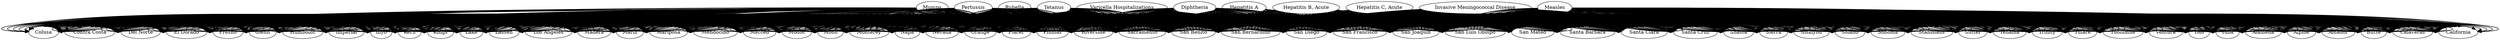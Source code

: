 digraph {
    "Diphtheria" -> "Alameda";
    "Diphtheria" -> "Alameda";
    "Diphtheria" -> "Alameda";
    "Diphtheria" -> "Alameda";
    "Diphtheria" -> "Alameda";
    "Diphtheria" -> "Alameda";
    "Diphtheria" -> "Alameda";
    "Diphtheria" -> "Alameda";
    "Diphtheria" -> "Alameda";
    "Diphtheria" -> "Alameda";
    "Diphtheria" -> "Alameda";
    "Diphtheria" -> "Alameda";
    "Diphtheria" -> "Alameda";
    "Diphtheria" -> "Alameda";
    "Diphtheria" -> "Alameda";
    "Diphtheria" -> "Alameda";
    "Diphtheria" -> "Alameda";
    "Diphtheria" -> "Alameda";
    "Diphtheria" -> "Alpine";
    "Diphtheria" -> "Alpine";
    "Diphtheria" -> "Alpine";
    "Diphtheria" -> "Alpine";
    "Diphtheria" -> "Alpine";
    "Diphtheria" -> "Alpine";
    "Diphtheria" -> "Alpine";
    "Diphtheria" -> "Alpine";
    "Diphtheria" -> "Alpine";
    "Diphtheria" -> "Alpine";
    "Diphtheria" -> "Alpine";
    "Diphtheria" -> "Alpine";
    "Diphtheria" -> "Alpine";
    "Diphtheria" -> "Alpine";
    "Diphtheria" -> "Alpine";
    "Diphtheria" -> "Alpine";
    "Diphtheria" -> "Alpine";
    "Diphtheria" -> "Alpine";
    "Diphtheria" -> "Amador";
    "Diphtheria" -> "Amador";
    "Diphtheria" -> "Amador";
    "Diphtheria" -> "Amador";
    "Diphtheria" -> "Amador";
    "Diphtheria" -> "Amador";
    "Diphtheria" -> "Amador";
    "Diphtheria" -> "Amador";
    "Diphtheria" -> "Amador";
    "Diphtheria" -> "Amador";
    "Diphtheria" -> "Amador";
    "Diphtheria" -> "Amador";
    "Diphtheria" -> "Amador";
    "Diphtheria" -> "Amador";
    "Diphtheria" -> "Amador";
    "Diphtheria" -> "Amador";
    "Diphtheria" -> "Amador";
    "Diphtheria" -> "Amador";
    "Diphtheria" -> "Butte";
    "Diphtheria" -> "Butte";
    "Diphtheria" -> "Butte";
    "Diphtheria" -> "Butte";
    "Diphtheria" -> "Butte";
    "Diphtheria" -> "Butte";
    "Diphtheria" -> "Butte";
    "Diphtheria" -> "Butte";
    "Diphtheria" -> "Butte";
    "Diphtheria" -> "Butte";
    "Diphtheria" -> "Butte";
    "Diphtheria" -> "Butte";
    "Diphtheria" -> "Butte";
    "Diphtheria" -> "Butte";
    "Diphtheria" -> "Butte";
    "Diphtheria" -> "Butte";
    "Diphtheria" -> "Butte";
    "Diphtheria" -> "Butte";
    "Diphtheria" -> "Calaveras";
    "Diphtheria" -> "Calaveras";
    "Diphtheria" -> "Calaveras";
    "Diphtheria" -> "Calaveras";
    "Diphtheria" -> "Calaveras";
    "Diphtheria" -> "Calaveras";
    "Diphtheria" -> "Calaveras";
    "Diphtheria" -> "Calaveras";
    "Diphtheria" -> "Calaveras";
    "Diphtheria" -> "Calaveras";
    "Diphtheria" -> "Calaveras";
    "Diphtheria" -> "Calaveras";
    "Diphtheria" -> "Calaveras";
    "Diphtheria" -> "Calaveras";
    "Diphtheria" -> "Calaveras";
    "Diphtheria" -> "Calaveras";
    "Diphtheria" -> "Calaveras";
    "Diphtheria" -> "Calaveras";
    "Diphtheria" -> "California";
    "Diphtheria" -> "California";
    "Diphtheria" -> "California";
    "Diphtheria" -> "California";
    "Diphtheria" -> "California";
    "Diphtheria" -> "California";
    "Diphtheria" -> "California";
    "Diphtheria" -> "California";
    "Diphtheria" -> "California";
    "Diphtheria" -> "California";
    "Diphtheria" -> "California";
    "Diphtheria" -> "California";
    "Diphtheria" -> "California";
    "Diphtheria" -> "California";
    "Diphtheria" -> "California";
    "Diphtheria" -> "California";
    "Diphtheria" -> "California";
    "Diphtheria" -> "California";
    "Diphtheria" -> "Colusa";
    "Diphtheria" -> "Colusa";
    "Diphtheria" -> "Colusa";
    "Diphtheria" -> "Colusa";
    "Diphtheria" -> "Colusa";
    "Diphtheria" -> "Colusa";
    "Diphtheria" -> "Colusa";
    "Diphtheria" -> "Colusa";
    "Diphtheria" -> "Colusa";
    "Diphtheria" -> "Colusa";
    "Diphtheria" -> "Colusa";
    "Diphtheria" -> "Colusa";
    "Diphtheria" -> "Colusa";
    "Diphtheria" -> "Colusa";
    "Diphtheria" -> "Colusa";
    "Diphtheria" -> "Colusa";
    "Diphtheria" -> "Colusa";
    "Diphtheria" -> "Colusa";
    "Diphtheria" -> "Contra Costa";
    "Diphtheria" -> "Contra Costa";
    "Diphtheria" -> "Contra Costa";
    "Diphtheria" -> "Contra Costa";
    "Diphtheria" -> "Contra Costa";
    "Diphtheria" -> "Contra Costa";
    "Diphtheria" -> "Contra Costa";
    "Diphtheria" -> "Contra Costa";
    "Diphtheria" -> "Contra Costa";
    "Diphtheria" -> "Contra Costa";
    "Diphtheria" -> "Contra Costa";
    "Diphtheria" -> "Contra Costa";
    "Diphtheria" -> "Contra Costa";
    "Diphtheria" -> "Contra Costa";
    "Diphtheria" -> "Contra Costa";
    "Diphtheria" -> "Contra Costa";
    "Diphtheria" -> "Contra Costa";
    "Diphtheria" -> "Contra Costa";
    "Diphtheria" -> "Del Norte";
    "Diphtheria" -> "Del Norte";
    "Diphtheria" -> "Del Norte";
    "Diphtheria" -> "Del Norte";
    "Diphtheria" -> "Del Norte";
    "Diphtheria" -> "Del Norte";
    "Diphtheria" -> "Del Norte";
    "Diphtheria" -> "Del Norte";
    "Diphtheria" -> "Del Norte";
    "Diphtheria" -> "Del Norte";
    "Diphtheria" -> "Del Norte";
    "Diphtheria" -> "Del Norte";
    "Diphtheria" -> "Del Norte";
    "Diphtheria" -> "Del Norte";
    "Diphtheria" -> "Del Norte";
    "Diphtheria" -> "Del Norte";
    "Diphtheria" -> "Del Norte";
    "Diphtheria" -> "Del Norte";
    "Diphtheria" -> "El Dorado";
    "Diphtheria" -> "El Dorado";
    "Diphtheria" -> "El Dorado";
    "Diphtheria" -> "El Dorado";
    "Diphtheria" -> "El Dorado";
    "Diphtheria" -> "El Dorado";
    "Diphtheria" -> "El Dorado";
    "Diphtheria" -> "El Dorado";
    "Diphtheria" -> "El Dorado";
    "Diphtheria" -> "El Dorado";
    "Diphtheria" -> "El Dorado";
    "Diphtheria" -> "El Dorado";
    "Diphtheria" -> "El Dorado";
    "Diphtheria" -> "El Dorado";
    "Diphtheria" -> "El Dorado";
    "Diphtheria" -> "El Dorado";
    "Diphtheria" -> "El Dorado";
    "Diphtheria" -> "El Dorado";
    "Diphtheria" -> "Fresno";
    "Diphtheria" -> "Fresno";
    "Diphtheria" -> "Fresno";
    "Diphtheria" -> "Fresno";
    "Diphtheria" -> "Fresno";
    "Diphtheria" -> "Fresno";
    "Diphtheria" -> "Fresno";
    "Diphtheria" -> "Fresno";
    "Diphtheria" -> "Fresno";
    "Diphtheria" -> "Fresno";
    "Diphtheria" -> "Fresno";
    "Diphtheria" -> "Fresno";
    "Diphtheria" -> "Fresno";
    "Diphtheria" -> "Fresno";
    "Diphtheria" -> "Fresno";
    "Diphtheria" -> "Fresno";
    "Diphtheria" -> "Fresno";
    "Diphtheria" -> "Fresno";
    "Diphtheria" -> "Glenn";
    "Diphtheria" -> "Glenn";
    "Diphtheria" -> "Glenn";
    "Diphtheria" -> "Glenn";
    "Diphtheria" -> "Glenn";
    "Diphtheria" -> "Glenn";
    "Diphtheria" -> "Glenn";
    "Diphtheria" -> "Glenn";
    "Diphtheria" -> "Glenn";
    "Diphtheria" -> "Glenn";
    "Diphtheria" -> "Glenn";
    "Diphtheria" -> "Glenn";
    "Diphtheria" -> "Glenn";
    "Diphtheria" -> "Glenn";
    "Diphtheria" -> "Glenn";
    "Diphtheria" -> "Glenn";
    "Diphtheria" -> "Glenn";
    "Diphtheria" -> "Glenn";
    "Diphtheria" -> "Humboldt";
    "Diphtheria" -> "Humboldt";
    "Diphtheria" -> "Humboldt";
    "Diphtheria" -> "Humboldt";
    "Diphtheria" -> "Humboldt";
    "Diphtheria" -> "Humboldt";
    "Diphtheria" -> "Humboldt";
    "Diphtheria" -> "Humboldt";
    "Diphtheria" -> "Humboldt";
    "Diphtheria" -> "Humboldt";
    "Diphtheria" -> "Humboldt";
    "Diphtheria" -> "Humboldt";
    "Diphtheria" -> "Humboldt";
    "Diphtheria" -> "Humboldt";
    "Diphtheria" -> "Humboldt";
    "Diphtheria" -> "Humboldt";
    "Diphtheria" -> "Humboldt";
    "Diphtheria" -> "Humboldt";
    "Diphtheria" -> "Imperial";
    "Diphtheria" -> "Imperial";
    "Diphtheria" -> "Imperial";
    "Diphtheria" -> "Imperial";
    "Diphtheria" -> "Imperial";
    "Diphtheria" -> "Imperial";
    "Diphtheria" -> "Imperial";
    "Diphtheria" -> "Imperial";
    "Diphtheria" -> "Imperial";
    "Diphtheria" -> "Imperial";
    "Diphtheria" -> "Imperial";
    "Diphtheria" -> "Imperial";
    "Diphtheria" -> "Imperial";
    "Diphtheria" -> "Imperial";
    "Diphtheria" -> "Imperial";
    "Diphtheria" -> "Imperial";
    "Diphtheria" -> "Imperial";
    "Diphtheria" -> "Imperial";
    "Diphtheria" -> "Inyo";
    "Diphtheria" -> "Inyo";
    "Diphtheria" -> "Inyo";
    "Diphtheria" -> "Inyo";
    "Diphtheria" -> "Inyo";
    "Diphtheria" -> "Inyo";
    "Diphtheria" -> "Inyo";
    "Diphtheria" -> "Inyo";
    "Diphtheria" -> "Inyo";
    "Diphtheria" -> "Inyo";
    "Diphtheria" -> "Inyo";
    "Diphtheria" -> "Inyo";
    "Diphtheria" -> "Inyo";
    "Diphtheria" -> "Inyo";
    "Diphtheria" -> "Inyo";
    "Diphtheria" -> "Inyo";
    "Diphtheria" -> "Inyo";
    "Diphtheria" -> "Inyo";
    "Diphtheria" -> "Kern";
    "Diphtheria" -> "Kern";
    "Diphtheria" -> "Kern";
    "Diphtheria" -> "Kern";
    "Diphtheria" -> "Kern";
    "Diphtheria" -> "Kern";
    "Diphtheria" -> "Kern";
    "Diphtheria" -> "Kern";
    "Diphtheria" -> "Kern";
    "Diphtheria" -> "Kern";
    "Diphtheria" -> "Kern";
    "Diphtheria" -> "Kern";
    "Diphtheria" -> "Kern";
    "Diphtheria" -> "Kern";
    "Diphtheria" -> "Kern";
    "Diphtheria" -> "Kern";
    "Diphtheria" -> "Kern";
    "Diphtheria" -> "Kern";
    "Diphtheria" -> "Kings";
    "Diphtheria" -> "Kings";
    "Diphtheria" -> "Kings";
    "Diphtheria" -> "Kings";
    "Diphtheria" -> "Kings";
    "Diphtheria" -> "Kings";
    "Diphtheria" -> "Kings";
    "Diphtheria" -> "Kings";
    "Diphtheria" -> "Kings";
    "Diphtheria" -> "Kings";
    "Diphtheria" -> "Kings";
    "Diphtheria" -> "Kings";
    "Diphtheria" -> "Kings";
    "Diphtheria" -> "Kings";
    "Diphtheria" -> "Kings";
    "Diphtheria" -> "Kings";
    "Diphtheria" -> "Kings";
    "Diphtheria" -> "Kings";
    "Diphtheria" -> "Lake";
    "Diphtheria" -> "Lake";
    "Diphtheria" -> "Lake";
    "Diphtheria" -> "Lake";
    "Diphtheria" -> "Lake";
    "Diphtheria" -> "Lake";
    "Diphtheria" -> "Lake";
    "Diphtheria" -> "Lake";
    "Diphtheria" -> "Lake";
    "Diphtheria" -> "Lake";
    "Diphtheria" -> "Lake";
    "Diphtheria" -> "Lake";
    "Diphtheria" -> "Lake";
    "Diphtheria" -> "Lake";
    "Diphtheria" -> "Lake";
    "Diphtheria" -> "Lake";
    "Diphtheria" -> "Lake";
    "Diphtheria" -> "Lake";
    "Diphtheria" -> "Lassen";
    "Diphtheria" -> "Lassen";
    "Diphtheria" -> "Lassen";
    "Diphtheria" -> "Lassen";
    "Diphtheria" -> "Lassen";
    "Diphtheria" -> "Lassen";
    "Diphtheria" -> "Lassen";
    "Diphtheria" -> "Lassen";
    "Diphtheria" -> "Lassen";
    "Diphtheria" -> "Lassen";
    "Diphtheria" -> "Lassen";
    "Diphtheria" -> "Lassen";
    "Diphtheria" -> "Lassen";
    "Diphtheria" -> "Lassen";
    "Diphtheria" -> "Lassen";
    "Diphtheria" -> "Lassen";
    "Diphtheria" -> "Lassen";
    "Diphtheria" -> "Lassen";
    "Diphtheria" -> "Los Angeles";
    "Diphtheria" -> "Los Angeles";
    "Diphtheria" -> "Los Angeles";
    "Diphtheria" -> "Los Angeles";
    "Diphtheria" -> "Los Angeles";
    "Diphtheria" -> "Los Angeles";
    "Diphtheria" -> "Los Angeles";
    "Diphtheria" -> "Los Angeles";
    "Diphtheria" -> "Los Angeles";
    "Diphtheria" -> "Los Angeles";
    "Diphtheria" -> "Los Angeles";
    "Diphtheria" -> "Los Angeles";
    "Diphtheria" -> "Los Angeles";
    "Diphtheria" -> "Los Angeles";
    "Diphtheria" -> "Los Angeles";
    "Diphtheria" -> "Los Angeles";
    "Diphtheria" -> "Los Angeles";
    "Diphtheria" -> "Los Angeles";
    "Diphtheria" -> "Madera";
    "Diphtheria" -> "Madera";
    "Diphtheria" -> "Madera";
    "Diphtheria" -> "Madera";
    "Diphtheria" -> "Madera";
    "Diphtheria" -> "Madera";
    "Diphtheria" -> "Madera";
    "Diphtheria" -> "Madera";
    "Diphtheria" -> "Madera";
    "Diphtheria" -> "Madera";
    "Diphtheria" -> "Madera";
    "Diphtheria" -> "Madera";
    "Diphtheria" -> "Madera";
    "Diphtheria" -> "Madera";
    "Diphtheria" -> "Madera";
    "Diphtheria" -> "Madera";
    "Diphtheria" -> "Madera";
    "Diphtheria" -> "Madera";
    "Diphtheria" -> "Marin";
    "Diphtheria" -> "Marin";
    "Diphtheria" -> "Marin";
    "Diphtheria" -> "Marin";
    "Diphtheria" -> "Marin";
    "Diphtheria" -> "Marin";
    "Diphtheria" -> "Marin";
    "Diphtheria" -> "Marin";
    "Diphtheria" -> "Marin";
    "Diphtheria" -> "Marin";
    "Diphtheria" -> "Marin";
    "Diphtheria" -> "Marin";
    "Diphtheria" -> "Marin";
    "Diphtheria" -> "Marin";
    "Diphtheria" -> "Marin";
    "Diphtheria" -> "Marin";
    "Diphtheria" -> "Marin";
    "Diphtheria" -> "Marin";
    "Diphtheria" -> "Mariposa";
    "Diphtheria" -> "Mariposa";
    "Diphtheria" -> "Mariposa";
    "Diphtheria" -> "Mariposa";
    "Diphtheria" -> "Mariposa";
    "Diphtheria" -> "Mariposa";
    "Diphtheria" -> "Mariposa";
    "Diphtheria" -> "Mariposa";
    "Diphtheria" -> "Mariposa";
    "Diphtheria" -> "Mariposa";
    "Diphtheria" -> "Mariposa";
    "Diphtheria" -> "Mariposa";
    "Diphtheria" -> "Mariposa";
    "Diphtheria" -> "Mariposa";
    "Diphtheria" -> "Mariposa";
    "Diphtheria" -> "Mariposa";
    "Diphtheria" -> "Mariposa";
    "Diphtheria" -> "Mariposa";
    "Diphtheria" -> "Mendocino";
    "Diphtheria" -> "Mendocino";
    "Diphtheria" -> "Mendocino";
    "Diphtheria" -> "Mendocino";
    "Diphtheria" -> "Mendocino";
    "Diphtheria" -> "Mendocino";
    "Diphtheria" -> "Mendocino";
    "Diphtheria" -> "Mendocino";
    "Diphtheria" -> "Mendocino";
    "Diphtheria" -> "Mendocino";
    "Diphtheria" -> "Mendocino";
    "Diphtheria" -> "Mendocino";
    "Diphtheria" -> "Mendocino";
    "Diphtheria" -> "Mendocino";
    "Diphtheria" -> "Mendocino";
    "Diphtheria" -> "Mendocino";
    "Diphtheria" -> "Mendocino";
    "Diphtheria" -> "Mendocino";
    "Diphtheria" -> "Merced";
    "Diphtheria" -> "Merced";
    "Diphtheria" -> "Merced";
    "Diphtheria" -> "Merced";
    "Diphtheria" -> "Merced";
    "Diphtheria" -> "Merced";
    "Diphtheria" -> "Merced";
    "Diphtheria" -> "Merced";
    "Diphtheria" -> "Merced";
    "Diphtheria" -> "Merced";
    "Diphtheria" -> "Merced";
    "Diphtheria" -> "Merced";
    "Diphtheria" -> "Merced";
    "Diphtheria" -> "Merced";
    "Diphtheria" -> "Merced";
    "Diphtheria" -> "Merced";
    "Diphtheria" -> "Merced";
    "Diphtheria" -> "Merced";
    "Diphtheria" -> "Modoc";
    "Diphtheria" -> "Modoc";
    "Diphtheria" -> "Modoc";
    "Diphtheria" -> "Modoc";
    "Diphtheria" -> "Modoc";
    "Diphtheria" -> "Modoc";
    "Diphtheria" -> "Modoc";
    "Diphtheria" -> "Modoc";
    "Diphtheria" -> "Modoc";
    "Diphtheria" -> "Modoc";
    "Diphtheria" -> "Modoc";
    "Diphtheria" -> "Modoc";
    "Diphtheria" -> "Modoc";
    "Diphtheria" -> "Modoc";
    "Diphtheria" -> "Modoc";
    "Diphtheria" -> "Modoc";
    "Diphtheria" -> "Modoc";
    "Diphtheria" -> "Modoc";
    "Diphtheria" -> "Mono";
    "Diphtheria" -> "Mono";
    "Diphtheria" -> "Mono";
    "Diphtheria" -> "Mono";
    "Diphtheria" -> "Mono";
    "Diphtheria" -> "Mono";
    "Diphtheria" -> "Mono";
    "Diphtheria" -> "Mono";
    "Diphtheria" -> "Mono";
    "Diphtheria" -> "Mono";
    "Diphtheria" -> "Mono";
    "Diphtheria" -> "Mono";
    "Diphtheria" -> "Mono";
    "Diphtheria" -> "Mono";
    "Diphtheria" -> "Mono";
    "Diphtheria" -> "Mono";
    "Diphtheria" -> "Mono";
    "Diphtheria" -> "Mono";
    "Diphtheria" -> "Monterey";
    "Diphtheria" -> "Monterey";
    "Diphtheria" -> "Monterey";
    "Diphtheria" -> "Monterey";
    "Diphtheria" -> "Monterey";
    "Diphtheria" -> "Monterey";
    "Diphtheria" -> "Monterey";
    "Diphtheria" -> "Monterey";
    "Diphtheria" -> "Monterey";
    "Diphtheria" -> "Monterey";
    "Diphtheria" -> "Monterey";
    "Diphtheria" -> "Monterey";
    "Diphtheria" -> "Monterey";
    "Diphtheria" -> "Monterey";
    "Diphtheria" -> "Monterey";
    "Diphtheria" -> "Monterey";
    "Diphtheria" -> "Monterey";
    "Diphtheria" -> "Monterey";
    "Diphtheria" -> "Napa";
    "Diphtheria" -> "Napa";
    "Diphtheria" -> "Napa";
    "Diphtheria" -> "Napa";
    "Diphtheria" -> "Napa";
    "Diphtheria" -> "Napa";
    "Diphtheria" -> "Napa";
    "Diphtheria" -> "Napa";
    "Diphtheria" -> "Napa";
    "Diphtheria" -> "Napa";
    "Diphtheria" -> "Napa";
    "Diphtheria" -> "Napa";
    "Diphtheria" -> "Napa";
    "Diphtheria" -> "Napa";
    "Diphtheria" -> "Napa";
    "Diphtheria" -> "Napa";
    "Diphtheria" -> "Napa";
    "Diphtheria" -> "Napa";
    "Diphtheria" -> "Nevada";
    "Diphtheria" -> "Nevada";
    "Diphtheria" -> "Nevada";
    "Diphtheria" -> "Nevada";
    "Diphtheria" -> "Nevada";
    "Diphtheria" -> "Nevada";
    "Diphtheria" -> "Nevada";
    "Diphtheria" -> "Nevada";
    "Diphtheria" -> "Nevada";
    "Diphtheria" -> "Nevada";
    "Diphtheria" -> "Nevada";
    "Diphtheria" -> "Nevada";
    "Diphtheria" -> "Nevada";
    "Diphtheria" -> "Nevada";
    "Diphtheria" -> "Nevada";
    "Diphtheria" -> "Nevada";
    "Diphtheria" -> "Nevada";
    "Diphtheria" -> "Nevada";
    "Diphtheria" -> "Orange";
    "Diphtheria" -> "Orange";
    "Diphtheria" -> "Orange";
    "Diphtheria" -> "Orange";
    "Diphtheria" -> "Orange";
    "Diphtheria" -> "Orange";
    "Diphtheria" -> "Orange";
    "Diphtheria" -> "Orange";
    "Diphtheria" -> "Orange";
    "Diphtheria" -> "Orange";
    "Diphtheria" -> "Orange";
    "Diphtheria" -> "Orange";
    "Diphtheria" -> "Orange";
    "Diphtheria" -> "Orange";
    "Diphtheria" -> "Orange";
    "Diphtheria" -> "Orange";
    "Diphtheria" -> "Orange";
    "Diphtheria" -> "Orange";
    "Diphtheria" -> "Placer";
    "Diphtheria" -> "Placer";
    "Diphtheria" -> "Placer";
    "Diphtheria" -> "Placer";
    "Diphtheria" -> "Placer";
    "Diphtheria" -> "Placer";
    "Diphtheria" -> "Placer";
    "Diphtheria" -> "Placer";
    "Diphtheria" -> "Placer";
    "Diphtheria" -> "Placer";
    "Diphtheria" -> "Placer";
    "Diphtheria" -> "Placer";
    "Diphtheria" -> "Placer";
    "Diphtheria" -> "Placer";
    "Diphtheria" -> "Placer";
    "Diphtheria" -> "Placer";
    "Diphtheria" -> "Placer";
    "Diphtheria" -> "Placer";
    "Diphtheria" -> "Plumas";
    "Diphtheria" -> "Plumas";
    "Diphtheria" -> "Plumas";
    "Diphtheria" -> "Plumas";
    "Diphtheria" -> "Plumas";
    "Diphtheria" -> "Plumas";
    "Diphtheria" -> "Plumas";
    "Diphtheria" -> "Plumas";
    "Diphtheria" -> "Plumas";
    "Diphtheria" -> "Plumas";
    "Diphtheria" -> "Plumas";
    "Diphtheria" -> "Plumas";
    "Diphtheria" -> "Plumas";
    "Diphtheria" -> "Plumas";
    "Diphtheria" -> "Plumas";
    "Diphtheria" -> "Plumas";
    "Diphtheria" -> "Plumas";
    "Diphtheria" -> "Plumas";
    "Diphtheria" -> "Riverside";
    "Diphtheria" -> "Riverside";
    "Diphtheria" -> "Riverside";
    "Diphtheria" -> "Riverside";
    "Diphtheria" -> "Riverside";
    "Diphtheria" -> "Riverside";
    "Diphtheria" -> "Riverside";
    "Diphtheria" -> "Riverside";
    "Diphtheria" -> "Riverside";
    "Diphtheria" -> "Riverside";
    "Diphtheria" -> "Riverside";
    "Diphtheria" -> "Riverside";
    "Diphtheria" -> "Riverside";
    "Diphtheria" -> "Riverside";
    "Diphtheria" -> "Riverside";
    "Diphtheria" -> "Riverside";
    "Diphtheria" -> "Riverside";
    "Diphtheria" -> "Riverside";
    "Diphtheria" -> "Sacramento";
    "Diphtheria" -> "Sacramento";
    "Diphtheria" -> "Sacramento";
    "Diphtheria" -> "Sacramento";
    "Diphtheria" -> "Sacramento";
    "Diphtheria" -> "Sacramento";
    "Diphtheria" -> "Sacramento";
    "Diphtheria" -> "Sacramento";
    "Diphtheria" -> "Sacramento";
    "Diphtheria" -> "Sacramento";
    "Diphtheria" -> "Sacramento";
    "Diphtheria" -> "Sacramento";
    "Diphtheria" -> "Sacramento";
    "Diphtheria" -> "Sacramento";
    "Diphtheria" -> "Sacramento";
    "Diphtheria" -> "Sacramento";
    "Diphtheria" -> "Sacramento";
    "Diphtheria" -> "Sacramento";
    "Diphtheria" -> "San Benito";
    "Diphtheria" -> "San Benito";
    "Diphtheria" -> "San Benito";
    "Diphtheria" -> "San Benito";
    "Diphtheria" -> "San Benito";
    "Diphtheria" -> "San Benito";
    "Diphtheria" -> "San Benito";
    "Diphtheria" -> "San Benito";
    "Diphtheria" -> "San Benito";
    "Diphtheria" -> "San Benito";
    "Diphtheria" -> "San Benito";
    "Diphtheria" -> "San Benito";
    "Diphtheria" -> "San Benito";
    "Diphtheria" -> "San Benito";
    "Diphtheria" -> "San Benito";
    "Diphtheria" -> "San Benito";
    "Diphtheria" -> "San Benito";
    "Diphtheria" -> "San Benito";
    "Diphtheria" -> "San Bernardino";
    "Diphtheria" -> "San Bernardino";
    "Diphtheria" -> "San Bernardino";
    "Diphtheria" -> "San Bernardino";
    "Diphtheria" -> "San Bernardino";
    "Diphtheria" -> "San Bernardino";
    "Diphtheria" -> "San Bernardino";
    "Diphtheria" -> "San Bernardino";
    "Diphtheria" -> "San Bernardino";
    "Diphtheria" -> "San Bernardino";
    "Diphtheria" -> "San Bernardino";
    "Diphtheria" -> "San Bernardino";
    "Diphtheria" -> "San Bernardino";
    "Diphtheria" -> "San Bernardino";
    "Diphtheria" -> "San Bernardino";
    "Diphtheria" -> "San Bernardino";
    "Diphtheria" -> "San Bernardino";
    "Diphtheria" -> "San Bernardino";
    "Diphtheria" -> "San Diego";
    "Diphtheria" -> "San Diego";
    "Diphtheria" -> "San Diego";
    "Diphtheria" -> "San Diego";
    "Diphtheria" -> "San Diego";
    "Diphtheria" -> "San Diego";
    "Diphtheria" -> "San Diego";
    "Diphtheria" -> "San Diego";
    "Diphtheria" -> "San Diego";
    "Diphtheria" -> "San Diego";
    "Diphtheria" -> "San Diego";
    "Diphtheria" -> "San Diego";
    "Diphtheria" -> "San Diego";
    "Diphtheria" -> "San Diego";
    "Diphtheria" -> "San Diego";
    "Diphtheria" -> "San Diego";
    "Diphtheria" -> "San Diego";
    "Diphtheria" -> "San Diego";
    "Diphtheria" -> "San Francisco";
    "Diphtheria" -> "San Francisco";
    "Diphtheria" -> "San Francisco";
    "Diphtheria" -> "San Francisco";
    "Diphtheria" -> "San Francisco";
    "Diphtheria" -> "San Francisco";
    "Diphtheria" -> "San Francisco";
    "Diphtheria" -> "San Francisco";
    "Diphtheria" -> "San Francisco";
    "Diphtheria" -> "San Francisco";
    "Diphtheria" -> "San Francisco";
    "Diphtheria" -> "San Francisco";
    "Diphtheria" -> "San Francisco";
    "Diphtheria" -> "San Francisco";
    "Diphtheria" -> "San Francisco";
    "Diphtheria" -> "San Francisco";
    "Diphtheria" -> "San Francisco";
    "Diphtheria" -> "San Francisco";
    "Diphtheria" -> "San Joaquin";
    "Diphtheria" -> "San Joaquin";
    "Diphtheria" -> "San Joaquin";
    "Diphtheria" -> "San Joaquin";
    "Diphtheria" -> "San Joaquin";
    "Diphtheria" -> "San Joaquin";
    "Diphtheria" -> "San Joaquin";
    "Diphtheria" -> "San Joaquin";
    "Diphtheria" -> "San Joaquin";
    "Diphtheria" -> "San Joaquin";
    "Diphtheria" -> "San Joaquin";
    "Diphtheria" -> "San Joaquin";
    "Diphtheria" -> "San Joaquin";
    "Diphtheria" -> "San Joaquin";
    "Diphtheria" -> "San Joaquin";
    "Diphtheria" -> "San Joaquin";
    "Diphtheria" -> "San Joaquin";
    "Diphtheria" -> "San Joaquin";
    "Diphtheria" -> "San Luis Obispo";
    "Diphtheria" -> "San Luis Obispo";
    "Diphtheria" -> "San Luis Obispo";
    "Diphtheria" -> "San Luis Obispo";
    "Diphtheria" -> "San Luis Obispo";
    "Diphtheria" -> "San Luis Obispo";
    "Diphtheria" -> "San Luis Obispo";
    "Diphtheria" -> "San Luis Obispo";
    "Diphtheria" -> "San Luis Obispo";
    "Diphtheria" -> "San Luis Obispo";
    "Diphtheria" -> "San Luis Obispo";
    "Diphtheria" -> "San Luis Obispo";
    "Diphtheria" -> "San Luis Obispo";
    "Diphtheria" -> "San Luis Obispo";
    "Diphtheria" -> "San Luis Obispo";
    "Diphtheria" -> "San Luis Obispo";
    "Diphtheria" -> "San Luis Obispo";
    "Diphtheria" -> "San Luis Obispo";
    "Diphtheria" -> "San Mateo";
    "Diphtheria" -> "San Mateo";
    "Diphtheria" -> "San Mateo";
    "Diphtheria" -> "San Mateo";
    "Diphtheria" -> "San Mateo";
    "Diphtheria" -> "San Mateo";
    "Diphtheria" -> "San Mateo";
    "Diphtheria" -> "San Mateo";
    "Diphtheria" -> "San Mateo";
    "Diphtheria" -> "San Mateo";
    "Diphtheria" -> "San Mateo";
    "Diphtheria" -> "San Mateo";
    "Diphtheria" -> "San Mateo";
    "Diphtheria" -> "San Mateo";
    "Diphtheria" -> "San Mateo";
    "Diphtheria" -> "San Mateo";
    "Diphtheria" -> "San Mateo";
    "Diphtheria" -> "San Mateo";
    "Diphtheria" -> "Santa Barbara";
    "Diphtheria" -> "Santa Barbara";
    "Diphtheria" -> "Santa Barbara";
    "Diphtheria" -> "Santa Barbara";
    "Diphtheria" -> "Santa Barbara";
    "Diphtheria" -> "Santa Barbara";
    "Diphtheria" -> "Santa Barbara";
    "Diphtheria" -> "Santa Barbara";
    "Diphtheria" -> "Santa Barbara";
    "Diphtheria" -> "Santa Barbara";
    "Diphtheria" -> "Santa Barbara";
    "Diphtheria" -> "Santa Barbara";
    "Diphtheria" -> "Santa Barbara";
    "Diphtheria" -> "Santa Barbara";
    "Diphtheria" -> "Santa Barbara";
    "Diphtheria" -> "Santa Barbara";
    "Diphtheria" -> "Santa Barbara";
    "Diphtheria" -> "Santa Barbara";
    "Diphtheria" -> "Santa Clara";
    "Diphtheria" -> "Santa Clara";
    "Diphtheria" -> "Santa Clara";
    "Diphtheria" -> "Santa Clara";
    "Diphtheria" -> "Santa Clara";
    "Diphtheria" -> "Santa Clara";
    "Diphtheria" -> "Santa Clara";
    "Diphtheria" -> "Santa Clara";
    "Diphtheria" -> "Santa Clara";
    "Diphtheria" -> "Santa Clara";
    "Diphtheria" -> "Santa Clara";
    "Diphtheria" -> "Santa Clara";
    "Diphtheria" -> "Santa Clara";
    "Diphtheria" -> "Santa Clara";
    "Diphtheria" -> "Santa Clara";
    "Diphtheria" -> "Santa Clara";
    "Diphtheria" -> "Santa Clara";
    "Diphtheria" -> "Santa Clara";
    "Diphtheria" -> "Santa Cruz";
    "Diphtheria" -> "Santa Cruz";
    "Diphtheria" -> "Santa Cruz";
    "Diphtheria" -> "Santa Cruz";
    "Diphtheria" -> "Santa Cruz";
    "Diphtheria" -> "Santa Cruz";
    "Diphtheria" -> "Santa Cruz";
    "Diphtheria" -> "Santa Cruz";
    "Diphtheria" -> "Santa Cruz";
    "Diphtheria" -> "Santa Cruz";
    "Diphtheria" -> "Santa Cruz";
    "Diphtheria" -> "Santa Cruz";
    "Diphtheria" -> "Santa Cruz";
    "Diphtheria" -> "Santa Cruz";
    "Diphtheria" -> "Santa Cruz";
    "Diphtheria" -> "Santa Cruz";
    "Diphtheria" -> "Santa Cruz";
    "Diphtheria" -> "Santa Cruz";
    "Diphtheria" -> "Shasta";
    "Diphtheria" -> "Shasta";
    "Diphtheria" -> "Shasta";
    "Diphtheria" -> "Shasta";
    "Diphtheria" -> "Shasta";
    "Diphtheria" -> "Shasta";
    "Diphtheria" -> "Shasta";
    "Diphtheria" -> "Shasta";
    "Diphtheria" -> "Shasta";
    "Diphtheria" -> "Shasta";
    "Diphtheria" -> "Shasta";
    "Diphtheria" -> "Shasta";
    "Diphtheria" -> "Shasta";
    "Diphtheria" -> "Shasta";
    "Diphtheria" -> "Shasta";
    "Diphtheria" -> "Shasta";
    "Diphtheria" -> "Shasta";
    "Diphtheria" -> "Shasta";
    "Diphtheria" -> "Sierra";
    "Diphtheria" -> "Sierra";
    "Diphtheria" -> "Sierra";
    "Diphtheria" -> "Sierra";
    "Diphtheria" -> "Sierra";
    "Diphtheria" -> "Sierra";
    "Diphtheria" -> "Sierra";
    "Diphtheria" -> "Sierra";
    "Diphtheria" -> "Sierra";
    "Diphtheria" -> "Sierra";
    "Diphtheria" -> "Sierra";
    "Diphtheria" -> "Sierra";
    "Diphtheria" -> "Sierra";
    "Diphtheria" -> "Sierra";
    "Diphtheria" -> "Sierra";
    "Diphtheria" -> "Sierra";
    "Diphtheria" -> "Sierra";
    "Diphtheria" -> "Sierra";
    "Diphtheria" -> "Siskiyou";
    "Diphtheria" -> "Siskiyou";
    "Diphtheria" -> "Siskiyou";
    "Diphtheria" -> "Siskiyou";
    "Diphtheria" -> "Siskiyou";
    "Diphtheria" -> "Siskiyou";
    "Diphtheria" -> "Siskiyou";
    "Diphtheria" -> "Siskiyou";
    "Diphtheria" -> "Siskiyou";
    "Diphtheria" -> "Siskiyou";
    "Diphtheria" -> "Siskiyou";
    "Diphtheria" -> "Siskiyou";
    "Diphtheria" -> "Siskiyou";
    "Diphtheria" -> "Siskiyou";
    "Diphtheria" -> "Siskiyou";
    "Diphtheria" -> "Siskiyou";
    "Diphtheria" -> "Siskiyou";
    "Diphtheria" -> "Siskiyou";
    "Diphtheria" -> "Solano";
    "Diphtheria" -> "Solano";
    "Diphtheria" -> "Solano";
    "Diphtheria" -> "Solano";
    "Diphtheria" -> "Solano";
    "Diphtheria" -> "Solano";
    "Diphtheria" -> "Solano";
    "Diphtheria" -> "Solano";
    "Diphtheria" -> "Solano";
    "Diphtheria" -> "Solano";
    "Diphtheria" -> "Solano";
    "Diphtheria" -> "Solano";
    "Diphtheria" -> "Solano";
    "Diphtheria" -> "Solano";
    "Diphtheria" -> "Solano";
    "Diphtheria" -> "Solano";
    "Diphtheria" -> "Solano";
    "Diphtheria" -> "Solano";
    "Diphtheria" -> "Sonoma";
    "Diphtheria" -> "Sonoma";
    "Diphtheria" -> "Sonoma";
    "Diphtheria" -> "Sonoma";
    "Diphtheria" -> "Sonoma";
    "Diphtheria" -> "Sonoma";
    "Diphtheria" -> "Sonoma";
    "Diphtheria" -> "Sonoma";
    "Diphtheria" -> "Sonoma";
    "Diphtheria" -> "Sonoma";
    "Diphtheria" -> "Sonoma";
    "Diphtheria" -> "Sonoma";
    "Diphtheria" -> "Sonoma";
    "Diphtheria" -> "Sonoma";
    "Diphtheria" -> "Sonoma";
    "Diphtheria" -> "Sonoma";
    "Diphtheria" -> "Sonoma";
    "Diphtheria" -> "Sonoma";
    "Diphtheria" -> "Stanislaus";
    "Diphtheria" -> "Stanislaus";
    "Diphtheria" -> "Stanislaus";
    "Diphtheria" -> "Stanislaus";
    "Diphtheria" -> "Stanislaus";
    "Diphtheria" -> "Stanislaus";
    "Diphtheria" -> "Stanislaus";
    "Diphtheria" -> "Stanislaus";
    "Diphtheria" -> "Stanislaus";
    "Diphtheria" -> "Stanislaus";
    "Diphtheria" -> "Stanislaus";
    "Diphtheria" -> "Stanislaus";
    "Diphtheria" -> "Stanislaus";
    "Diphtheria" -> "Stanislaus";
    "Diphtheria" -> "Stanislaus";
    "Diphtheria" -> "Stanislaus";
    "Diphtheria" -> "Stanislaus";
    "Diphtheria" -> "Stanislaus";
    "Diphtheria" -> "Sutter";
    "Diphtheria" -> "Sutter";
    "Diphtheria" -> "Sutter";
    "Diphtheria" -> "Sutter";
    "Diphtheria" -> "Sutter";
    "Diphtheria" -> "Sutter";
    "Diphtheria" -> "Sutter";
    "Diphtheria" -> "Sutter";
    "Diphtheria" -> "Sutter";
    "Diphtheria" -> "Sutter";
    "Diphtheria" -> "Sutter";
    "Diphtheria" -> "Sutter";
    "Diphtheria" -> "Sutter";
    "Diphtheria" -> "Sutter";
    "Diphtheria" -> "Sutter";
    "Diphtheria" -> "Sutter";
    "Diphtheria" -> "Sutter";
    "Diphtheria" -> "Sutter";
    "Diphtheria" -> "Tehama";
    "Diphtheria" -> "Tehama";
    "Diphtheria" -> "Tehama";
    "Diphtheria" -> "Tehama";
    "Diphtheria" -> "Tehama";
    "Diphtheria" -> "Tehama";
    "Diphtheria" -> "Tehama";
    "Diphtheria" -> "Tehama";
    "Diphtheria" -> "Tehama";
    "Diphtheria" -> "Tehama";
    "Diphtheria" -> "Tehama";
    "Diphtheria" -> "Tehama";
    "Diphtheria" -> "Tehama";
    "Diphtheria" -> "Tehama";
    "Diphtheria" -> "Tehama";
    "Diphtheria" -> "Tehama";
    "Diphtheria" -> "Tehama";
    "Diphtheria" -> "Tehama";
    "Diphtheria" -> "Trinity";
    "Diphtheria" -> "Trinity";
    "Diphtheria" -> "Trinity";
    "Diphtheria" -> "Trinity";
    "Diphtheria" -> "Trinity";
    "Diphtheria" -> "Trinity";
    "Diphtheria" -> "Trinity";
    "Diphtheria" -> "Trinity";
    "Diphtheria" -> "Trinity";
    "Diphtheria" -> "Trinity";
    "Diphtheria" -> "Trinity";
    "Diphtheria" -> "Trinity";
    "Diphtheria" -> "Trinity";
    "Diphtheria" -> "Trinity";
    "Diphtheria" -> "Trinity";
    "Diphtheria" -> "Trinity";
    "Diphtheria" -> "Trinity";
    "Diphtheria" -> "Trinity";
    "Diphtheria" -> "Tulare";
    "Diphtheria" -> "Tulare";
    "Diphtheria" -> "Tulare";
    "Diphtheria" -> "Tulare";
    "Diphtheria" -> "Tulare";
    "Diphtheria" -> "Tulare";
    "Diphtheria" -> "Tulare";
    "Diphtheria" -> "Tulare";
    "Diphtheria" -> "Tulare";
    "Diphtheria" -> "Tulare";
    "Diphtheria" -> "Tulare";
    "Diphtheria" -> "Tulare";
    "Diphtheria" -> "Tulare";
    "Diphtheria" -> "Tulare";
    "Diphtheria" -> "Tulare";
    "Diphtheria" -> "Tulare";
    "Diphtheria" -> "Tulare";
    "Diphtheria" -> "Tulare";
    "Diphtheria" -> "Tuolumne";
    "Diphtheria" -> "Tuolumne";
    "Diphtheria" -> "Tuolumne";
    "Diphtheria" -> "Tuolumne";
    "Diphtheria" -> "Tuolumne";
    "Diphtheria" -> "Tuolumne";
    "Diphtheria" -> "Tuolumne";
    "Diphtheria" -> "Tuolumne";
    "Diphtheria" -> "Tuolumne";
    "Diphtheria" -> "Tuolumne";
    "Diphtheria" -> "Tuolumne";
    "Diphtheria" -> "Tuolumne";
    "Diphtheria" -> "Tuolumne";
    "Diphtheria" -> "Tuolumne";
    "Diphtheria" -> "Tuolumne";
    "Diphtheria" -> "Tuolumne";
    "Diphtheria" -> "Tuolumne";
    "Diphtheria" -> "Tuolumne";
    "Diphtheria" -> "Ventura";
    "Diphtheria" -> "Ventura";
    "Diphtheria" -> "Ventura";
    "Diphtheria" -> "Ventura";
    "Diphtheria" -> "Ventura";
    "Diphtheria" -> "Ventura";
    "Diphtheria" -> "Ventura";
    "Diphtheria" -> "Ventura";
    "Diphtheria" -> "Ventura";
    "Diphtheria" -> "Ventura";
    "Diphtheria" -> "Ventura";
    "Diphtheria" -> "Ventura";
    "Diphtheria" -> "Ventura";
    "Diphtheria" -> "Ventura";
    "Diphtheria" -> "Ventura";
    "Diphtheria" -> "Ventura";
    "Diphtheria" -> "Ventura";
    "Diphtheria" -> "Ventura";
    "Diphtheria" -> "Yolo";
    "Diphtheria" -> "Yolo";
    "Diphtheria" -> "Yolo";
    "Diphtheria" -> "Yolo";
    "Diphtheria" -> "Yolo";
    "Diphtheria" -> "Yolo";
    "Diphtheria" -> "Yolo";
    "Diphtheria" -> "Yolo";
    "Diphtheria" -> "Yolo";
    "Diphtheria" -> "Yolo";
    "Diphtheria" -> "Yolo";
    "Diphtheria" -> "Yolo";
    "Diphtheria" -> "Yolo";
    "Diphtheria" -> "Yolo";
    "Diphtheria" -> "Yolo";
    "Diphtheria" -> "Yolo";
    "Diphtheria" -> "Yolo";
    "Diphtheria" -> "Yolo";
    "Diphtheria" -> "Yuba";
    "Diphtheria" -> "Yuba";
    "Diphtheria" -> "Yuba";
    "Diphtheria" -> "Yuba";
    "Diphtheria" -> "Yuba";
    "Diphtheria" -> "Yuba";
    "Diphtheria" -> "Yuba";
    "Diphtheria" -> "Yuba";
    "Diphtheria" -> "Yuba";
    "Diphtheria" -> "Yuba";
    "Diphtheria" -> "Yuba";
    "Diphtheria" -> "Yuba";
    "Diphtheria" -> "Yuba";
    "Diphtheria" -> "Yuba";
    "Diphtheria" -> "Yuba";
    "Diphtheria" -> "Yuba";
    "Diphtheria" -> "Yuba";
    "Diphtheria" -> "Yuba";
    "Hepatitis A" -> "Alameda";
    "Hepatitis A" -> "Alameda";
    "Hepatitis A" -> "Alameda";
    "Hepatitis A" -> "Alameda";
    "Hepatitis A" -> "Alameda";
    "Hepatitis A" -> "Alameda";
    "Hepatitis A" -> "Alameda";
    "Hepatitis A" -> "Alameda";
    "Hepatitis A" -> "Alpine";
    "Hepatitis A" -> "Alpine";
    "Hepatitis A" -> "Alpine";
    "Hepatitis A" -> "Alpine";
    "Hepatitis A" -> "Alpine";
    "Hepatitis A" -> "Alpine";
    "Hepatitis A" -> "Alpine";
    "Hepatitis A" -> "Alpine";
    "Hepatitis A" -> "Amador";
    "Hepatitis A" -> "Amador";
    "Hepatitis A" -> "Amador";
    "Hepatitis A" -> "Amador";
    "Hepatitis A" -> "Amador";
    "Hepatitis A" -> "Amador";
    "Hepatitis A" -> "Amador";
    "Hepatitis A" -> "Amador";
    "Hepatitis A" -> "Butte";
    "Hepatitis A" -> "Butte";
    "Hepatitis A" -> "Butte";
    "Hepatitis A" -> "Butte";
    "Hepatitis A" -> "Butte";
    "Hepatitis A" -> "Butte";
    "Hepatitis A" -> "Butte";
    "Hepatitis A" -> "Butte";
    "Hepatitis A" -> "Calaveras";
    "Hepatitis A" -> "Calaveras";
    "Hepatitis A" -> "Calaveras";
    "Hepatitis A" -> "Calaveras";
    "Hepatitis A" -> "Calaveras";
    "Hepatitis A" -> "Calaveras";
    "Hepatitis A" -> "Calaveras";
    "Hepatitis A" -> "Calaveras";
    "Hepatitis A" -> "California";
    "Hepatitis A" -> "California";
    "Hepatitis A" -> "California";
    "Hepatitis A" -> "California";
    "Hepatitis A" -> "California";
    "Hepatitis A" -> "California";
    "Hepatitis A" -> "California";
    "Hepatitis A" -> "California";
    "Hepatitis A" -> "Colusa";
    "Hepatitis A" -> "Colusa";
    "Hepatitis A" -> "Colusa";
    "Hepatitis A" -> "Colusa";
    "Hepatitis A" -> "Colusa";
    "Hepatitis A" -> "Colusa";
    "Hepatitis A" -> "Colusa";
    "Hepatitis A" -> "Colusa";
    "Hepatitis A" -> "Contra Costa";
    "Hepatitis A" -> "Contra Costa";
    "Hepatitis A" -> "Contra Costa";
    "Hepatitis A" -> "Contra Costa";
    "Hepatitis A" -> "Contra Costa";
    "Hepatitis A" -> "Contra Costa";
    "Hepatitis A" -> "Contra Costa";
    "Hepatitis A" -> "Contra Costa";
    "Hepatitis A" -> "Del Norte";
    "Hepatitis A" -> "Del Norte";
    "Hepatitis A" -> "Del Norte";
    "Hepatitis A" -> "Del Norte";
    "Hepatitis A" -> "Del Norte";
    "Hepatitis A" -> "Del Norte";
    "Hepatitis A" -> "Del Norte";
    "Hepatitis A" -> "Del Norte";
    "Hepatitis A" -> "El Dorado";
    "Hepatitis A" -> "El Dorado";
    "Hepatitis A" -> "El Dorado";
    "Hepatitis A" -> "El Dorado";
    "Hepatitis A" -> "El Dorado";
    "Hepatitis A" -> "El Dorado";
    "Hepatitis A" -> "El Dorado";
    "Hepatitis A" -> "El Dorado";
    "Hepatitis A" -> "Fresno";
    "Hepatitis A" -> "Fresno";
    "Hepatitis A" -> "Fresno";
    "Hepatitis A" -> "Fresno";
    "Hepatitis A" -> "Fresno";
    "Hepatitis A" -> "Fresno";
    "Hepatitis A" -> "Fresno";
    "Hepatitis A" -> "Fresno";
    "Hepatitis A" -> "Glenn";
    "Hepatitis A" -> "Glenn";
    "Hepatitis A" -> "Glenn";
    "Hepatitis A" -> "Glenn";
    "Hepatitis A" -> "Glenn";
    "Hepatitis A" -> "Glenn";
    "Hepatitis A" -> "Glenn";
    "Hepatitis A" -> "Glenn";
    "Hepatitis A" -> "Humboldt";
    "Hepatitis A" -> "Humboldt";
    "Hepatitis A" -> "Humboldt";
    "Hepatitis A" -> "Humboldt";
    "Hepatitis A" -> "Humboldt";
    "Hepatitis A" -> "Humboldt";
    "Hepatitis A" -> "Humboldt";
    "Hepatitis A" -> "Humboldt";
    "Hepatitis A" -> "Imperial";
    "Hepatitis A" -> "Imperial";
    "Hepatitis A" -> "Imperial";
    "Hepatitis A" -> "Imperial";
    "Hepatitis A" -> "Imperial";
    "Hepatitis A" -> "Imperial";
    "Hepatitis A" -> "Imperial";
    "Hepatitis A" -> "Imperial";
    "Hepatitis A" -> "Inyo";
    "Hepatitis A" -> "Inyo";
    "Hepatitis A" -> "Inyo";
    "Hepatitis A" -> "Inyo";
    "Hepatitis A" -> "Inyo";
    "Hepatitis A" -> "Inyo";
    "Hepatitis A" -> "Inyo";
    "Hepatitis A" -> "Inyo";
    "Hepatitis A" -> "Kern";
    "Hepatitis A" -> "Kern";
    "Hepatitis A" -> "Kern";
    "Hepatitis A" -> "Kern";
    "Hepatitis A" -> "Kern";
    "Hepatitis A" -> "Kern";
    "Hepatitis A" -> "Kern";
    "Hepatitis A" -> "Kern";
    "Hepatitis A" -> "Kings";
    "Hepatitis A" -> "Kings";
    "Hepatitis A" -> "Kings";
    "Hepatitis A" -> "Kings";
    "Hepatitis A" -> "Kings";
    "Hepatitis A" -> "Kings";
    "Hepatitis A" -> "Kings";
    "Hepatitis A" -> "Kings";
    "Hepatitis A" -> "Lake";
    "Hepatitis A" -> "Lake";
    "Hepatitis A" -> "Lake";
    "Hepatitis A" -> "Lake";
    "Hepatitis A" -> "Lake";
    "Hepatitis A" -> "Lake";
    "Hepatitis A" -> "Lake";
    "Hepatitis A" -> "Lake";
    "Hepatitis A" -> "Lassen";
    "Hepatitis A" -> "Lassen";
    "Hepatitis A" -> "Lassen";
    "Hepatitis A" -> "Lassen";
    "Hepatitis A" -> "Lassen";
    "Hepatitis A" -> "Lassen";
    "Hepatitis A" -> "Lassen";
    "Hepatitis A" -> "Lassen";
    "Hepatitis A" -> "Los Angeles";
    "Hepatitis A" -> "Los Angeles";
    "Hepatitis A" -> "Los Angeles";
    "Hepatitis A" -> "Los Angeles";
    "Hepatitis A" -> "Los Angeles";
    "Hepatitis A" -> "Los Angeles";
    "Hepatitis A" -> "Los Angeles";
    "Hepatitis A" -> "Los Angeles";
    "Hepatitis A" -> "Madera";
    "Hepatitis A" -> "Madera";
    "Hepatitis A" -> "Madera";
    "Hepatitis A" -> "Madera";
    "Hepatitis A" -> "Madera";
    "Hepatitis A" -> "Madera";
    "Hepatitis A" -> "Madera";
    "Hepatitis A" -> "Madera";
    "Hepatitis A" -> "Marin";
    "Hepatitis A" -> "Marin";
    "Hepatitis A" -> "Marin";
    "Hepatitis A" -> "Marin";
    "Hepatitis A" -> "Marin";
    "Hepatitis A" -> "Marin";
    "Hepatitis A" -> "Marin";
    "Hepatitis A" -> "Marin";
    "Hepatitis A" -> "Mariposa";
    "Hepatitis A" -> "Mariposa";
    "Hepatitis A" -> "Mariposa";
    "Hepatitis A" -> "Mariposa";
    "Hepatitis A" -> "Mariposa";
    "Hepatitis A" -> "Mariposa";
    "Hepatitis A" -> "Mariposa";
    "Hepatitis A" -> "Mariposa";
    "Hepatitis A" -> "Mendocino";
    "Hepatitis A" -> "Mendocino";
    "Hepatitis A" -> "Mendocino";
    "Hepatitis A" -> "Mendocino";
    "Hepatitis A" -> "Mendocino";
    "Hepatitis A" -> "Mendocino";
    "Hepatitis A" -> "Mendocino";
    "Hepatitis A" -> "Mendocino";
    "Hepatitis A" -> "Merced";
    "Hepatitis A" -> "Merced";
    "Hepatitis A" -> "Merced";
    "Hepatitis A" -> "Merced";
    "Hepatitis A" -> "Merced";
    "Hepatitis A" -> "Merced";
    "Hepatitis A" -> "Merced";
    "Hepatitis A" -> "Merced";
    "Hepatitis A" -> "Modoc";
    "Hepatitis A" -> "Modoc";
    "Hepatitis A" -> "Modoc";
    "Hepatitis A" -> "Modoc";
    "Hepatitis A" -> "Modoc";
    "Hepatitis A" -> "Modoc";
    "Hepatitis A" -> "Modoc";
    "Hepatitis A" -> "Modoc";
    "Hepatitis A" -> "Mono";
    "Hepatitis A" -> "Mono";
    "Hepatitis A" -> "Mono";
    "Hepatitis A" -> "Mono";
    "Hepatitis A" -> "Mono";
    "Hepatitis A" -> "Mono";
    "Hepatitis A" -> "Mono";
    "Hepatitis A" -> "Mono";
    "Hepatitis A" -> "Monterey";
    "Hepatitis A" -> "Monterey";
    "Hepatitis A" -> "Monterey";
    "Hepatitis A" -> "Monterey";
    "Hepatitis A" -> "Monterey";
    "Hepatitis A" -> "Monterey";
    "Hepatitis A" -> "Monterey";
    "Hepatitis A" -> "Monterey";
    "Hepatitis A" -> "Napa";
    "Hepatitis A" -> "Napa";
    "Hepatitis A" -> "Napa";
    "Hepatitis A" -> "Napa";
    "Hepatitis A" -> "Napa";
    "Hepatitis A" -> "Napa";
    "Hepatitis A" -> "Napa";
    "Hepatitis A" -> "Napa";
    "Hepatitis A" -> "Nevada";
    "Hepatitis A" -> "Nevada";
    "Hepatitis A" -> "Nevada";
    "Hepatitis A" -> "Nevada";
    "Hepatitis A" -> "Nevada";
    "Hepatitis A" -> "Nevada";
    "Hepatitis A" -> "Nevada";
    "Hepatitis A" -> "Nevada";
    "Hepatitis A" -> "Orange";
    "Hepatitis A" -> "Orange";
    "Hepatitis A" -> "Orange";
    "Hepatitis A" -> "Orange";
    "Hepatitis A" -> "Orange";
    "Hepatitis A" -> "Orange";
    "Hepatitis A" -> "Orange";
    "Hepatitis A" -> "Orange";
    "Hepatitis A" -> "Placer";
    "Hepatitis A" -> "Placer";
    "Hepatitis A" -> "Placer";
    "Hepatitis A" -> "Placer";
    "Hepatitis A" -> "Placer";
    "Hepatitis A" -> "Placer";
    "Hepatitis A" -> "Placer";
    "Hepatitis A" -> "Placer";
    "Hepatitis A" -> "Plumas";
    "Hepatitis A" -> "Plumas";
    "Hepatitis A" -> "Plumas";
    "Hepatitis A" -> "Plumas";
    "Hepatitis A" -> "Plumas";
    "Hepatitis A" -> "Plumas";
    "Hepatitis A" -> "Plumas";
    "Hepatitis A" -> "Plumas";
    "Hepatitis A" -> "Riverside";
    "Hepatitis A" -> "Riverside";
    "Hepatitis A" -> "Riverside";
    "Hepatitis A" -> "Riverside";
    "Hepatitis A" -> "Riverside";
    "Hepatitis A" -> "Riverside";
    "Hepatitis A" -> "Riverside";
    "Hepatitis A" -> "Riverside";
    "Hepatitis A" -> "Sacramento";
    "Hepatitis A" -> "Sacramento";
    "Hepatitis A" -> "Sacramento";
    "Hepatitis A" -> "Sacramento";
    "Hepatitis A" -> "Sacramento";
    "Hepatitis A" -> "Sacramento";
    "Hepatitis A" -> "Sacramento";
    "Hepatitis A" -> "Sacramento";
    "Hepatitis A" -> "San Benito";
    "Hepatitis A" -> "San Benito";
    "Hepatitis A" -> "San Benito";
    "Hepatitis A" -> "San Benito";
    "Hepatitis A" -> "San Benito";
    "Hepatitis A" -> "San Benito";
    "Hepatitis A" -> "San Benito";
    "Hepatitis A" -> "San Benito";
    "Hepatitis A" -> "San Bernardino";
    "Hepatitis A" -> "San Bernardino";
    "Hepatitis A" -> "San Bernardino";
    "Hepatitis A" -> "San Bernardino";
    "Hepatitis A" -> "San Bernardino";
    "Hepatitis A" -> "San Bernardino";
    "Hepatitis A" -> "San Bernardino";
    "Hepatitis A" -> "San Bernardino";
    "Hepatitis A" -> "San Diego";
    "Hepatitis A" -> "San Diego";
    "Hepatitis A" -> "San Diego";
    "Hepatitis A" -> "San Diego";
    "Hepatitis A" -> "San Diego";
    "Hepatitis A" -> "San Diego";
    "Hepatitis A" -> "San Diego";
    "Hepatitis A" -> "San Diego";
    "Hepatitis A" -> "San Francisco";
    "Hepatitis A" -> "San Francisco";
    "Hepatitis A" -> "San Francisco";
    "Hepatitis A" -> "San Francisco";
    "Hepatitis A" -> "San Francisco";
    "Hepatitis A" -> "San Francisco";
    "Hepatitis A" -> "San Francisco";
    "Hepatitis A" -> "San Francisco";
    "Hepatitis A" -> "San Joaquin";
    "Hepatitis A" -> "San Joaquin";
    "Hepatitis A" -> "San Joaquin";
    "Hepatitis A" -> "San Joaquin";
    "Hepatitis A" -> "San Joaquin";
    "Hepatitis A" -> "San Joaquin";
    "Hepatitis A" -> "San Joaquin";
    "Hepatitis A" -> "San Joaquin";
    "Hepatitis A" -> "San Luis Obispo";
    "Hepatitis A" -> "San Luis Obispo";
    "Hepatitis A" -> "San Luis Obispo";
    "Hepatitis A" -> "San Luis Obispo";
    "Hepatitis A" -> "San Luis Obispo";
    "Hepatitis A" -> "San Luis Obispo";
    "Hepatitis A" -> "San Luis Obispo";
    "Hepatitis A" -> "San Luis Obispo";
    "Hepatitis A" -> "San Mateo";
    "Hepatitis A" -> "San Mateo";
    "Hepatitis A" -> "San Mateo";
    "Hepatitis A" -> "San Mateo";
    "Hepatitis A" -> "San Mateo";
    "Hepatitis A" -> "San Mateo";
    "Hepatitis A" -> "San Mateo";
    "Hepatitis A" -> "San Mateo";
    "Hepatitis A" -> "Santa Barbara";
    "Hepatitis A" -> "Santa Barbara";
    "Hepatitis A" -> "Santa Barbara";
    "Hepatitis A" -> "Santa Barbara";
    "Hepatitis A" -> "Santa Barbara";
    "Hepatitis A" -> "Santa Barbara";
    "Hepatitis A" -> "Santa Barbara";
    "Hepatitis A" -> "Santa Barbara";
    "Hepatitis A" -> "Santa Clara";
    "Hepatitis A" -> "Santa Clara";
    "Hepatitis A" -> "Santa Clara";
    "Hepatitis A" -> "Santa Clara";
    "Hepatitis A" -> "Santa Clara";
    "Hepatitis A" -> "Santa Clara";
    "Hepatitis A" -> "Santa Clara";
    "Hepatitis A" -> "Santa Clara";
    "Hepatitis A" -> "Santa Cruz";
    "Hepatitis A" -> "Santa Cruz";
    "Hepatitis A" -> "Santa Cruz";
    "Hepatitis A" -> "Santa Cruz";
    "Hepatitis A" -> "Santa Cruz";
    "Hepatitis A" -> "Santa Cruz";
    "Hepatitis A" -> "Santa Cruz";
    "Hepatitis A" -> "Santa Cruz";
    "Hepatitis A" -> "Shasta";
    "Hepatitis A" -> "Shasta";
    "Hepatitis A" -> "Shasta";
    "Hepatitis A" -> "Shasta";
    "Hepatitis A" -> "Shasta";
    "Hepatitis A" -> "Shasta";
    "Hepatitis A" -> "Shasta";
    "Hepatitis A" -> "Shasta";
    "Hepatitis A" -> "Sierra";
    "Hepatitis A" -> "Sierra";
    "Hepatitis A" -> "Sierra";
    "Hepatitis A" -> "Sierra";
    "Hepatitis A" -> "Sierra";
    "Hepatitis A" -> "Sierra";
    "Hepatitis A" -> "Sierra";
    "Hepatitis A" -> "Sierra";
    "Hepatitis A" -> "Siskiyou";
    "Hepatitis A" -> "Siskiyou";
    "Hepatitis A" -> "Siskiyou";
    "Hepatitis A" -> "Siskiyou";
    "Hepatitis A" -> "Siskiyou";
    "Hepatitis A" -> "Siskiyou";
    "Hepatitis A" -> "Siskiyou";
    "Hepatitis A" -> "Siskiyou";
    "Hepatitis A" -> "Solano";
    "Hepatitis A" -> "Solano";
    "Hepatitis A" -> "Solano";
    "Hepatitis A" -> "Solano";
    "Hepatitis A" -> "Solano";
    "Hepatitis A" -> "Solano";
    "Hepatitis A" -> "Solano";
    "Hepatitis A" -> "Solano";
    "Hepatitis A" -> "Sonoma";
    "Hepatitis A" -> "Sonoma";
    "Hepatitis A" -> "Sonoma";
    "Hepatitis A" -> "Sonoma";
    "Hepatitis A" -> "Sonoma";
    "Hepatitis A" -> "Sonoma";
    "Hepatitis A" -> "Sonoma";
    "Hepatitis A" -> "Sonoma";
    "Hepatitis A" -> "Stanislaus";
    "Hepatitis A" -> "Stanislaus";
    "Hepatitis A" -> "Stanislaus";
    "Hepatitis A" -> "Stanislaus";
    "Hepatitis A" -> "Stanislaus";
    "Hepatitis A" -> "Stanislaus";
    "Hepatitis A" -> "Stanislaus";
    "Hepatitis A" -> "Stanislaus";
    "Hepatitis A" -> "Sutter";
    "Hepatitis A" -> "Sutter";
    "Hepatitis A" -> "Sutter";
    "Hepatitis A" -> "Sutter";
    "Hepatitis A" -> "Sutter";
    "Hepatitis A" -> "Sutter";
    "Hepatitis A" -> "Sutter";
    "Hepatitis A" -> "Sutter";
    "Hepatitis A" -> "Tehama";
    "Hepatitis A" -> "Tehama";
    "Hepatitis A" -> "Tehama";
    "Hepatitis A" -> "Tehama";
    "Hepatitis A" -> "Tehama";
    "Hepatitis A" -> "Tehama";
    "Hepatitis A" -> "Tehama";
    "Hepatitis A" -> "Tehama";
    "Hepatitis A" -> "Trinity";
    "Hepatitis A" -> "Trinity";
    "Hepatitis A" -> "Trinity";
    "Hepatitis A" -> "Trinity";
    "Hepatitis A" -> "Trinity";
    "Hepatitis A" -> "Trinity";
    "Hepatitis A" -> "Trinity";
    "Hepatitis A" -> "Trinity";
    "Hepatitis A" -> "Tulare";
    "Hepatitis A" -> "Tulare";
    "Hepatitis A" -> "Tulare";
    "Hepatitis A" -> "Tulare";
    "Hepatitis A" -> "Tulare";
    "Hepatitis A" -> "Tulare";
    "Hepatitis A" -> "Tulare";
    "Hepatitis A" -> "Tulare";
    "Hepatitis A" -> "Tuolumne";
    "Hepatitis A" -> "Tuolumne";
    "Hepatitis A" -> "Tuolumne";
    "Hepatitis A" -> "Tuolumne";
    "Hepatitis A" -> "Tuolumne";
    "Hepatitis A" -> "Tuolumne";
    "Hepatitis A" -> "Tuolumne";
    "Hepatitis A" -> "Tuolumne";
    "Hepatitis A" -> "Ventura";
    "Hepatitis A" -> "Ventura";
    "Hepatitis A" -> "Ventura";
    "Hepatitis A" -> "Ventura";
    "Hepatitis A" -> "Ventura";
    "Hepatitis A" -> "Ventura";
    "Hepatitis A" -> "Ventura";
    "Hepatitis A" -> "Ventura";
    "Hepatitis A" -> "Yolo";
    "Hepatitis A" -> "Yolo";
    "Hepatitis A" -> "Yolo";
    "Hepatitis A" -> "Yolo";
    "Hepatitis A" -> "Yolo";
    "Hepatitis A" -> "Yolo";
    "Hepatitis A" -> "Yolo";
    "Hepatitis A" -> "Yolo";
    "Hepatitis A" -> "Yuba";
    "Hepatitis A" -> "Yuba";
    "Hepatitis A" -> "Yuba";
    "Hepatitis A" -> "Yuba";
    "Hepatitis A" -> "Yuba";
    "Hepatitis A" -> "Yuba";
    "Hepatitis A" -> "Yuba";
    "Hepatitis A" -> "Yuba";
    "Hepatitis B, Acute" -> "Alameda";
    "Hepatitis B, Acute" -> "Alameda";
    "Hepatitis B, Acute" -> "Alameda";
    "Hepatitis B, Acute" -> "Alameda";
    "Hepatitis B, Acute" -> "Alameda";
    "Hepatitis B, Acute" -> "Alameda";
    "Hepatitis B, Acute" -> "Alameda";
    "Hepatitis B, Acute" -> "Alameda";
    "Hepatitis B, Acute" -> "Alpine";
    "Hepatitis B, Acute" -> "Alpine";
    "Hepatitis B, Acute" -> "Alpine";
    "Hepatitis B, Acute" -> "Alpine";
    "Hepatitis B, Acute" -> "Alpine";
    "Hepatitis B, Acute" -> "Alpine";
    "Hepatitis B, Acute" -> "Alpine";
    "Hepatitis B, Acute" -> "Alpine";
    "Hepatitis B, Acute" -> "Amador";
    "Hepatitis B, Acute" -> "Amador";
    "Hepatitis B, Acute" -> "Amador";
    "Hepatitis B, Acute" -> "Amador";
    "Hepatitis B, Acute" -> "Amador";
    "Hepatitis B, Acute" -> "Amador";
    "Hepatitis B, Acute" -> "Amador";
    "Hepatitis B, Acute" -> "Amador";
    "Hepatitis B, Acute" -> "Butte";
    "Hepatitis B, Acute" -> "Butte";
    "Hepatitis B, Acute" -> "Butte";
    "Hepatitis B, Acute" -> "Butte";
    "Hepatitis B, Acute" -> "Butte";
    "Hepatitis B, Acute" -> "Butte";
    "Hepatitis B, Acute" -> "Butte";
    "Hepatitis B, Acute" -> "Butte";
    "Hepatitis B, Acute" -> "Calaveras";
    "Hepatitis B, Acute" -> "Calaveras";
    "Hepatitis B, Acute" -> "Calaveras";
    "Hepatitis B, Acute" -> "Calaveras";
    "Hepatitis B, Acute" -> "Calaveras";
    "Hepatitis B, Acute" -> "Calaveras";
    "Hepatitis B, Acute" -> "Calaveras";
    "Hepatitis B, Acute" -> "Calaveras";
    "Hepatitis B, Acute" -> "California";
    "Hepatitis B, Acute" -> "California";
    "Hepatitis B, Acute" -> "California";
    "Hepatitis B, Acute" -> "California";
    "Hepatitis B, Acute" -> "California";
    "Hepatitis B, Acute" -> "California";
    "Hepatitis B, Acute" -> "California";
    "Hepatitis B, Acute" -> "California";
    "Hepatitis B, Acute" -> "Colusa";
    "Hepatitis B, Acute" -> "Colusa";
    "Hepatitis B, Acute" -> "Colusa";
    "Hepatitis B, Acute" -> "Colusa";
    "Hepatitis B, Acute" -> "Colusa";
    "Hepatitis B, Acute" -> "Colusa";
    "Hepatitis B, Acute" -> "Colusa";
    "Hepatitis B, Acute" -> "Colusa";
    "Hepatitis B, Acute" -> "Contra Costa";
    "Hepatitis B, Acute" -> "Contra Costa";
    "Hepatitis B, Acute" -> "Contra Costa";
    "Hepatitis B, Acute" -> "Contra Costa";
    "Hepatitis B, Acute" -> "Contra Costa";
    "Hepatitis B, Acute" -> "Contra Costa";
    "Hepatitis B, Acute" -> "Contra Costa";
    "Hepatitis B, Acute" -> "Contra Costa";
    "Hepatitis B, Acute" -> "Del Norte";
    "Hepatitis B, Acute" -> "Del Norte";
    "Hepatitis B, Acute" -> "Del Norte";
    "Hepatitis B, Acute" -> "Del Norte";
    "Hepatitis B, Acute" -> "Del Norte";
    "Hepatitis B, Acute" -> "Del Norte";
    "Hepatitis B, Acute" -> "Del Norte";
    "Hepatitis B, Acute" -> "Del Norte";
    "Hepatitis B, Acute" -> "El Dorado";
    "Hepatitis B, Acute" -> "El Dorado";
    "Hepatitis B, Acute" -> "El Dorado";
    "Hepatitis B, Acute" -> "El Dorado";
    "Hepatitis B, Acute" -> "El Dorado";
    "Hepatitis B, Acute" -> "El Dorado";
    "Hepatitis B, Acute" -> "El Dorado";
    "Hepatitis B, Acute" -> "El Dorado";
    "Hepatitis B, Acute" -> "Fresno";
    "Hepatitis B, Acute" -> "Fresno";
    "Hepatitis B, Acute" -> "Fresno";
    "Hepatitis B, Acute" -> "Fresno";
    "Hepatitis B, Acute" -> "Fresno";
    "Hepatitis B, Acute" -> "Fresno";
    "Hepatitis B, Acute" -> "Fresno";
    "Hepatitis B, Acute" -> "Fresno";
    "Hepatitis B, Acute" -> "Glenn";
    "Hepatitis B, Acute" -> "Glenn";
    "Hepatitis B, Acute" -> "Glenn";
    "Hepatitis B, Acute" -> "Glenn";
    "Hepatitis B, Acute" -> "Glenn";
    "Hepatitis B, Acute" -> "Glenn";
    "Hepatitis B, Acute" -> "Glenn";
    "Hepatitis B, Acute" -> "Glenn";
    "Hepatitis B, Acute" -> "Humboldt";
    "Hepatitis B, Acute" -> "Humboldt";
    "Hepatitis B, Acute" -> "Humboldt";
    "Hepatitis B, Acute" -> "Humboldt";
    "Hepatitis B, Acute" -> "Humboldt";
    "Hepatitis B, Acute" -> "Humboldt";
    "Hepatitis B, Acute" -> "Humboldt";
    "Hepatitis B, Acute" -> "Humboldt";
    "Hepatitis B, Acute" -> "Imperial";
    "Hepatitis B, Acute" -> "Imperial";
    "Hepatitis B, Acute" -> "Imperial";
    "Hepatitis B, Acute" -> "Imperial";
    "Hepatitis B, Acute" -> "Imperial";
    "Hepatitis B, Acute" -> "Imperial";
    "Hepatitis B, Acute" -> "Imperial";
    "Hepatitis B, Acute" -> "Imperial";
    "Hepatitis B, Acute" -> "Inyo";
    "Hepatitis B, Acute" -> "Inyo";
    "Hepatitis B, Acute" -> "Inyo";
    "Hepatitis B, Acute" -> "Inyo";
    "Hepatitis B, Acute" -> "Inyo";
    "Hepatitis B, Acute" -> "Inyo";
    "Hepatitis B, Acute" -> "Inyo";
    "Hepatitis B, Acute" -> "Inyo";
    "Hepatitis B, Acute" -> "Kern";
    "Hepatitis B, Acute" -> "Kern";
    "Hepatitis B, Acute" -> "Kern";
    "Hepatitis B, Acute" -> "Kern";
    "Hepatitis B, Acute" -> "Kern";
    "Hepatitis B, Acute" -> "Kern";
    "Hepatitis B, Acute" -> "Kern";
    "Hepatitis B, Acute" -> "Kern";
    "Hepatitis B, Acute" -> "Kings";
    "Hepatitis B, Acute" -> "Kings";
    "Hepatitis B, Acute" -> "Kings";
    "Hepatitis B, Acute" -> "Kings";
    "Hepatitis B, Acute" -> "Kings";
    "Hepatitis B, Acute" -> "Kings";
    "Hepatitis B, Acute" -> "Kings";
    "Hepatitis B, Acute" -> "Kings";
    "Hepatitis B, Acute" -> "Lake";
    "Hepatitis B, Acute" -> "Lake";
    "Hepatitis B, Acute" -> "Lake";
    "Hepatitis B, Acute" -> "Lake";
    "Hepatitis B, Acute" -> "Lake";
    "Hepatitis B, Acute" -> "Lake";
    "Hepatitis B, Acute" -> "Lake";
    "Hepatitis B, Acute" -> "Lake";
    "Hepatitis B, Acute" -> "Lassen";
    "Hepatitis B, Acute" -> "Lassen";
    "Hepatitis B, Acute" -> "Lassen";
    "Hepatitis B, Acute" -> "Lassen";
    "Hepatitis B, Acute" -> "Lassen";
    "Hepatitis B, Acute" -> "Lassen";
    "Hepatitis B, Acute" -> "Lassen";
    "Hepatitis B, Acute" -> "Lassen";
    "Hepatitis B, Acute" -> "Los Angeles";
    "Hepatitis B, Acute" -> "Los Angeles";
    "Hepatitis B, Acute" -> "Los Angeles";
    "Hepatitis B, Acute" -> "Los Angeles";
    "Hepatitis B, Acute" -> "Los Angeles";
    "Hepatitis B, Acute" -> "Los Angeles";
    "Hepatitis B, Acute" -> "Los Angeles";
    "Hepatitis B, Acute" -> "Los Angeles";
    "Hepatitis B, Acute" -> "Madera";
    "Hepatitis B, Acute" -> "Madera";
    "Hepatitis B, Acute" -> "Madera";
    "Hepatitis B, Acute" -> "Madera";
    "Hepatitis B, Acute" -> "Madera";
    "Hepatitis B, Acute" -> "Madera";
    "Hepatitis B, Acute" -> "Madera";
    "Hepatitis B, Acute" -> "Madera";
    "Hepatitis B, Acute" -> "Marin";
    "Hepatitis B, Acute" -> "Marin";
    "Hepatitis B, Acute" -> "Marin";
    "Hepatitis B, Acute" -> "Marin";
    "Hepatitis B, Acute" -> "Marin";
    "Hepatitis B, Acute" -> "Marin";
    "Hepatitis B, Acute" -> "Marin";
    "Hepatitis B, Acute" -> "Marin";
    "Hepatitis B, Acute" -> "Mariposa";
    "Hepatitis B, Acute" -> "Mariposa";
    "Hepatitis B, Acute" -> "Mariposa";
    "Hepatitis B, Acute" -> "Mariposa";
    "Hepatitis B, Acute" -> "Mariposa";
    "Hepatitis B, Acute" -> "Mariposa";
    "Hepatitis B, Acute" -> "Mariposa";
    "Hepatitis B, Acute" -> "Mariposa";
    "Hepatitis B, Acute" -> "Mendocino";
    "Hepatitis B, Acute" -> "Mendocino";
    "Hepatitis B, Acute" -> "Mendocino";
    "Hepatitis B, Acute" -> "Mendocino";
    "Hepatitis B, Acute" -> "Mendocino";
    "Hepatitis B, Acute" -> "Mendocino";
    "Hepatitis B, Acute" -> "Mendocino";
    "Hepatitis B, Acute" -> "Mendocino";
    "Hepatitis B, Acute" -> "Merced";
    "Hepatitis B, Acute" -> "Merced";
    "Hepatitis B, Acute" -> "Merced";
    "Hepatitis B, Acute" -> "Merced";
    "Hepatitis B, Acute" -> "Merced";
    "Hepatitis B, Acute" -> "Merced";
    "Hepatitis B, Acute" -> "Merced";
    "Hepatitis B, Acute" -> "Merced";
    "Hepatitis B, Acute" -> "Modoc";
    "Hepatitis B, Acute" -> "Modoc";
    "Hepatitis B, Acute" -> "Modoc";
    "Hepatitis B, Acute" -> "Modoc";
    "Hepatitis B, Acute" -> "Modoc";
    "Hepatitis B, Acute" -> "Modoc";
    "Hepatitis B, Acute" -> "Modoc";
    "Hepatitis B, Acute" -> "Modoc";
    "Hepatitis B, Acute" -> "Mono";
    "Hepatitis B, Acute" -> "Mono";
    "Hepatitis B, Acute" -> "Mono";
    "Hepatitis B, Acute" -> "Mono";
    "Hepatitis B, Acute" -> "Mono";
    "Hepatitis B, Acute" -> "Mono";
    "Hepatitis B, Acute" -> "Mono";
    "Hepatitis B, Acute" -> "Mono";
    "Hepatitis B, Acute" -> "Monterey";
    "Hepatitis B, Acute" -> "Monterey";
    "Hepatitis B, Acute" -> "Monterey";
    "Hepatitis B, Acute" -> "Monterey";
    "Hepatitis B, Acute" -> "Monterey";
    "Hepatitis B, Acute" -> "Monterey";
    "Hepatitis B, Acute" -> "Monterey";
    "Hepatitis B, Acute" -> "Monterey";
    "Hepatitis B, Acute" -> "Napa";
    "Hepatitis B, Acute" -> "Napa";
    "Hepatitis B, Acute" -> "Napa";
    "Hepatitis B, Acute" -> "Napa";
    "Hepatitis B, Acute" -> "Napa";
    "Hepatitis B, Acute" -> "Napa";
    "Hepatitis B, Acute" -> "Napa";
    "Hepatitis B, Acute" -> "Napa";
    "Hepatitis B, Acute" -> "Nevada";
    "Hepatitis B, Acute" -> "Nevada";
    "Hepatitis B, Acute" -> "Nevada";
    "Hepatitis B, Acute" -> "Nevada";
    "Hepatitis B, Acute" -> "Nevada";
    "Hepatitis B, Acute" -> "Nevada";
    "Hepatitis B, Acute" -> "Nevada";
    "Hepatitis B, Acute" -> "Nevada";
    "Hepatitis B, Acute" -> "Orange";
    "Hepatitis B, Acute" -> "Orange";
    "Hepatitis B, Acute" -> "Orange";
    "Hepatitis B, Acute" -> "Orange";
    "Hepatitis B, Acute" -> "Orange";
    "Hepatitis B, Acute" -> "Orange";
    "Hepatitis B, Acute" -> "Orange";
    "Hepatitis B, Acute" -> "Orange";
    "Hepatitis B, Acute" -> "Placer";
    "Hepatitis B, Acute" -> "Placer";
    "Hepatitis B, Acute" -> "Placer";
    "Hepatitis B, Acute" -> "Placer";
    "Hepatitis B, Acute" -> "Placer";
    "Hepatitis B, Acute" -> "Placer";
    "Hepatitis B, Acute" -> "Placer";
    "Hepatitis B, Acute" -> "Placer";
    "Hepatitis B, Acute" -> "Plumas";
    "Hepatitis B, Acute" -> "Plumas";
    "Hepatitis B, Acute" -> "Plumas";
    "Hepatitis B, Acute" -> "Plumas";
    "Hepatitis B, Acute" -> "Plumas";
    "Hepatitis B, Acute" -> "Plumas";
    "Hepatitis B, Acute" -> "Plumas";
    "Hepatitis B, Acute" -> "Plumas";
    "Hepatitis B, Acute" -> "Riverside";
    "Hepatitis B, Acute" -> "Riverside";
    "Hepatitis B, Acute" -> "Riverside";
    "Hepatitis B, Acute" -> "Riverside";
    "Hepatitis B, Acute" -> "Riverside";
    "Hepatitis B, Acute" -> "Riverside";
    "Hepatitis B, Acute" -> "Riverside";
    "Hepatitis B, Acute" -> "Riverside";
    "Hepatitis B, Acute" -> "Sacramento";
    "Hepatitis B, Acute" -> "Sacramento";
    "Hepatitis B, Acute" -> "Sacramento";
    "Hepatitis B, Acute" -> "Sacramento";
    "Hepatitis B, Acute" -> "Sacramento";
    "Hepatitis B, Acute" -> "Sacramento";
    "Hepatitis B, Acute" -> "Sacramento";
    "Hepatitis B, Acute" -> "Sacramento";
    "Hepatitis B, Acute" -> "San Benito";
    "Hepatitis B, Acute" -> "San Benito";
    "Hepatitis B, Acute" -> "San Benito";
    "Hepatitis B, Acute" -> "San Benito";
    "Hepatitis B, Acute" -> "San Benito";
    "Hepatitis B, Acute" -> "San Benito";
    "Hepatitis B, Acute" -> "San Benito";
    "Hepatitis B, Acute" -> "San Benito";
    "Hepatitis B, Acute" -> "San Bernardino";
    "Hepatitis B, Acute" -> "San Bernardino";
    "Hepatitis B, Acute" -> "San Bernardino";
    "Hepatitis B, Acute" -> "San Bernardino";
    "Hepatitis B, Acute" -> "San Bernardino";
    "Hepatitis B, Acute" -> "San Bernardino";
    "Hepatitis B, Acute" -> "San Bernardino";
    "Hepatitis B, Acute" -> "San Bernardino";
    "Hepatitis B, Acute" -> "San Diego";
    "Hepatitis B, Acute" -> "San Diego";
    "Hepatitis B, Acute" -> "San Diego";
    "Hepatitis B, Acute" -> "San Diego";
    "Hepatitis B, Acute" -> "San Diego";
    "Hepatitis B, Acute" -> "San Diego";
    "Hepatitis B, Acute" -> "San Diego";
    "Hepatitis B, Acute" -> "San Diego";
    "Hepatitis B, Acute" -> "San Francisco";
    "Hepatitis B, Acute" -> "San Francisco";
    "Hepatitis B, Acute" -> "San Francisco";
    "Hepatitis B, Acute" -> "San Francisco";
    "Hepatitis B, Acute" -> "San Francisco";
    "Hepatitis B, Acute" -> "San Francisco";
    "Hepatitis B, Acute" -> "San Francisco";
    "Hepatitis B, Acute" -> "San Francisco";
    "Hepatitis B, Acute" -> "San Joaquin";
    "Hepatitis B, Acute" -> "San Joaquin";
    "Hepatitis B, Acute" -> "San Joaquin";
    "Hepatitis B, Acute" -> "San Joaquin";
    "Hepatitis B, Acute" -> "San Joaquin";
    "Hepatitis B, Acute" -> "San Joaquin";
    "Hepatitis B, Acute" -> "San Joaquin";
    "Hepatitis B, Acute" -> "San Joaquin";
    "Hepatitis B, Acute" -> "San Luis Obispo";
    "Hepatitis B, Acute" -> "San Luis Obispo";
    "Hepatitis B, Acute" -> "San Luis Obispo";
    "Hepatitis B, Acute" -> "San Luis Obispo";
    "Hepatitis B, Acute" -> "San Luis Obispo";
    "Hepatitis B, Acute" -> "San Luis Obispo";
    "Hepatitis B, Acute" -> "San Luis Obispo";
    "Hepatitis B, Acute" -> "San Luis Obispo";
    "Hepatitis B, Acute" -> "San Mateo";
    "Hepatitis B, Acute" -> "San Mateo";
    "Hepatitis B, Acute" -> "San Mateo";
    "Hepatitis B, Acute" -> "San Mateo";
    "Hepatitis B, Acute" -> "San Mateo";
    "Hepatitis B, Acute" -> "San Mateo";
    "Hepatitis B, Acute" -> "San Mateo";
    "Hepatitis B, Acute" -> "San Mateo";
    "Hepatitis B, Acute" -> "Santa Barbara";
    "Hepatitis B, Acute" -> "Santa Barbara";
    "Hepatitis B, Acute" -> "Santa Barbara";
    "Hepatitis B, Acute" -> "Santa Barbara";
    "Hepatitis B, Acute" -> "Santa Barbara";
    "Hepatitis B, Acute" -> "Santa Barbara";
    "Hepatitis B, Acute" -> "Santa Barbara";
    "Hepatitis B, Acute" -> "Santa Barbara";
    "Hepatitis B, Acute" -> "Santa Clara";
    "Hepatitis B, Acute" -> "Santa Clara";
    "Hepatitis B, Acute" -> "Santa Clara";
    "Hepatitis B, Acute" -> "Santa Clara";
    "Hepatitis B, Acute" -> "Santa Clara";
    "Hepatitis B, Acute" -> "Santa Clara";
    "Hepatitis B, Acute" -> "Santa Clara";
    "Hepatitis B, Acute" -> "Santa Clara";
    "Hepatitis B, Acute" -> "Santa Cruz";
    "Hepatitis B, Acute" -> "Santa Cruz";
    "Hepatitis B, Acute" -> "Santa Cruz";
    "Hepatitis B, Acute" -> "Santa Cruz";
    "Hepatitis B, Acute" -> "Santa Cruz";
    "Hepatitis B, Acute" -> "Santa Cruz";
    "Hepatitis B, Acute" -> "Santa Cruz";
    "Hepatitis B, Acute" -> "Santa Cruz";
    "Hepatitis B, Acute" -> "Shasta";
    "Hepatitis B, Acute" -> "Shasta";
    "Hepatitis B, Acute" -> "Shasta";
    "Hepatitis B, Acute" -> "Shasta";
    "Hepatitis B, Acute" -> "Shasta";
    "Hepatitis B, Acute" -> "Shasta";
    "Hepatitis B, Acute" -> "Shasta";
    "Hepatitis B, Acute" -> "Shasta";
    "Hepatitis B, Acute" -> "Sierra";
    "Hepatitis B, Acute" -> "Sierra";
    "Hepatitis B, Acute" -> "Sierra";
    "Hepatitis B, Acute" -> "Sierra";
    "Hepatitis B, Acute" -> "Sierra";
    "Hepatitis B, Acute" -> "Sierra";
    "Hepatitis B, Acute" -> "Sierra";
    "Hepatitis B, Acute" -> "Sierra";
    "Hepatitis B, Acute" -> "Siskiyou";
    "Hepatitis B, Acute" -> "Siskiyou";
    "Hepatitis B, Acute" -> "Siskiyou";
    "Hepatitis B, Acute" -> "Siskiyou";
    "Hepatitis B, Acute" -> "Siskiyou";
    "Hepatitis B, Acute" -> "Siskiyou";
    "Hepatitis B, Acute" -> "Siskiyou";
    "Hepatitis B, Acute" -> "Siskiyou";
    "Hepatitis B, Acute" -> "Solano";
    "Hepatitis B, Acute" -> "Solano";
    "Hepatitis B, Acute" -> "Solano";
    "Hepatitis B, Acute" -> "Solano";
    "Hepatitis B, Acute" -> "Solano";
    "Hepatitis B, Acute" -> "Solano";
    "Hepatitis B, Acute" -> "Solano";
    "Hepatitis B, Acute" -> "Solano";
    "Hepatitis B, Acute" -> "Sonoma";
    "Hepatitis B, Acute" -> "Sonoma";
    "Hepatitis B, Acute" -> "Sonoma";
    "Hepatitis B, Acute" -> "Sonoma";
    "Hepatitis B, Acute" -> "Sonoma";
    "Hepatitis B, Acute" -> "Sonoma";
    "Hepatitis B, Acute" -> "Sonoma";
    "Hepatitis B, Acute" -> "Sonoma";
    "Hepatitis B, Acute" -> "Stanislaus";
    "Hepatitis B, Acute" -> "Stanislaus";
    "Hepatitis B, Acute" -> "Stanislaus";
    "Hepatitis B, Acute" -> "Stanislaus";
    "Hepatitis B, Acute" -> "Stanislaus";
    "Hepatitis B, Acute" -> "Stanislaus";
    "Hepatitis B, Acute" -> "Stanislaus";
    "Hepatitis B, Acute" -> "Stanislaus";
    "Hepatitis B, Acute" -> "Sutter";
    "Hepatitis B, Acute" -> "Sutter";
    "Hepatitis B, Acute" -> "Sutter";
    "Hepatitis B, Acute" -> "Sutter";
    "Hepatitis B, Acute" -> "Sutter";
    "Hepatitis B, Acute" -> "Sutter";
    "Hepatitis B, Acute" -> "Sutter";
    "Hepatitis B, Acute" -> "Sutter";
    "Hepatitis B, Acute" -> "Tehama";
    "Hepatitis B, Acute" -> "Tehama";
    "Hepatitis B, Acute" -> "Tehama";
    "Hepatitis B, Acute" -> "Tehama";
    "Hepatitis B, Acute" -> "Tehama";
    "Hepatitis B, Acute" -> "Tehama";
    "Hepatitis B, Acute" -> "Tehama";
    "Hepatitis B, Acute" -> "Tehama";
    "Hepatitis B, Acute" -> "Trinity";
    "Hepatitis B, Acute" -> "Trinity";
    "Hepatitis B, Acute" -> "Trinity";
    "Hepatitis B, Acute" -> "Trinity";
    "Hepatitis B, Acute" -> "Trinity";
    "Hepatitis B, Acute" -> "Trinity";
    "Hepatitis B, Acute" -> "Trinity";
    "Hepatitis B, Acute" -> "Trinity";
    "Hepatitis B, Acute" -> "Tulare";
    "Hepatitis B, Acute" -> "Tulare";
    "Hepatitis B, Acute" -> "Tulare";
    "Hepatitis B, Acute" -> "Tulare";
    "Hepatitis B, Acute" -> "Tulare";
    "Hepatitis B, Acute" -> "Tulare";
    "Hepatitis B, Acute" -> "Tulare";
    "Hepatitis B, Acute" -> "Tulare";
    "Hepatitis B, Acute" -> "Tuolumne";
    "Hepatitis B, Acute" -> "Tuolumne";
    "Hepatitis B, Acute" -> "Tuolumne";
    "Hepatitis B, Acute" -> "Tuolumne";
    "Hepatitis B, Acute" -> "Tuolumne";
    "Hepatitis B, Acute" -> "Tuolumne";
    "Hepatitis B, Acute" -> "Tuolumne";
    "Hepatitis B, Acute" -> "Tuolumne";
    "Hepatitis B, Acute" -> "Ventura";
    "Hepatitis B, Acute" -> "Ventura";
    "Hepatitis B, Acute" -> "Ventura";
    "Hepatitis B, Acute" -> "Ventura";
    "Hepatitis B, Acute" -> "Ventura";
    "Hepatitis B, Acute" -> "Ventura";
    "Hepatitis B, Acute" -> "Ventura";
    "Hepatitis B, Acute" -> "Ventura";
    "Hepatitis B, Acute" -> "Yolo";
    "Hepatitis B, Acute" -> "Yolo";
    "Hepatitis B, Acute" -> "Yolo";
    "Hepatitis B, Acute" -> "Yolo";
    "Hepatitis B, Acute" -> "Yolo";
    "Hepatitis B, Acute" -> "Yolo";
    "Hepatitis B, Acute" -> "Yolo";
    "Hepatitis B, Acute" -> "Yolo";
    "Hepatitis B, Acute" -> "Yuba";
    "Hepatitis B, Acute" -> "Yuba";
    "Hepatitis B, Acute" -> "Yuba";
    "Hepatitis B, Acute" -> "Yuba";
    "Hepatitis B, Acute" -> "Yuba";
    "Hepatitis B, Acute" -> "Yuba";
    "Hepatitis B, Acute" -> "Yuba";
    "Hepatitis B, Acute" -> "Yuba";
    "Hepatitis C, Acute" -> "Alameda";
    "Hepatitis C, Acute" -> "Alameda";
    "Hepatitis C, Acute" -> "Alameda";
    "Hepatitis C, Acute" -> "Alameda";
    "Hepatitis C, Acute" -> "Alameda";
    "Hepatitis C, Acute" -> "Alameda";
    "Hepatitis C, Acute" -> "Alameda";
    "Hepatitis C, Acute" -> "Alameda";
    "Hepatitis C, Acute" -> "Alpine";
    "Hepatitis C, Acute" -> "Alpine";
    "Hepatitis C, Acute" -> "Alpine";
    "Hepatitis C, Acute" -> "Alpine";
    "Hepatitis C, Acute" -> "Alpine";
    "Hepatitis C, Acute" -> "Alpine";
    "Hepatitis C, Acute" -> "Alpine";
    "Hepatitis C, Acute" -> "Alpine";
    "Hepatitis C, Acute" -> "Amador";
    "Hepatitis C, Acute" -> "Amador";
    "Hepatitis C, Acute" -> "Amador";
    "Hepatitis C, Acute" -> "Amador";
    "Hepatitis C, Acute" -> "Amador";
    "Hepatitis C, Acute" -> "Amador";
    "Hepatitis C, Acute" -> "Amador";
    "Hepatitis C, Acute" -> "Amador";
    "Hepatitis C, Acute" -> "Butte";
    "Hepatitis C, Acute" -> "Butte";
    "Hepatitis C, Acute" -> "Butte";
    "Hepatitis C, Acute" -> "Butte";
    "Hepatitis C, Acute" -> "Butte";
    "Hepatitis C, Acute" -> "Butte";
    "Hepatitis C, Acute" -> "Butte";
    "Hepatitis C, Acute" -> "Butte";
    "Hepatitis C, Acute" -> "Calaveras";
    "Hepatitis C, Acute" -> "Calaveras";
    "Hepatitis C, Acute" -> "Calaveras";
    "Hepatitis C, Acute" -> "Calaveras";
    "Hepatitis C, Acute" -> "Calaveras";
    "Hepatitis C, Acute" -> "Calaveras";
    "Hepatitis C, Acute" -> "Calaveras";
    "Hepatitis C, Acute" -> "Calaveras";
    "Hepatitis C, Acute" -> "California";
    "Hepatitis C, Acute" -> "California";
    "Hepatitis C, Acute" -> "California";
    "Hepatitis C, Acute" -> "California";
    "Hepatitis C, Acute" -> "California";
    "Hepatitis C, Acute" -> "California";
    "Hepatitis C, Acute" -> "California";
    "Hepatitis C, Acute" -> "California";
    "Hepatitis C, Acute" -> "Colusa";
    "Hepatitis C, Acute" -> "Colusa";
    "Hepatitis C, Acute" -> "Colusa";
    "Hepatitis C, Acute" -> "Colusa";
    "Hepatitis C, Acute" -> "Colusa";
    "Hepatitis C, Acute" -> "Colusa";
    "Hepatitis C, Acute" -> "Colusa";
    "Hepatitis C, Acute" -> "Colusa";
    "Hepatitis C, Acute" -> "Contra Costa";
    "Hepatitis C, Acute" -> "Contra Costa";
    "Hepatitis C, Acute" -> "Contra Costa";
    "Hepatitis C, Acute" -> "Contra Costa";
    "Hepatitis C, Acute" -> "Contra Costa";
    "Hepatitis C, Acute" -> "Contra Costa";
    "Hepatitis C, Acute" -> "Contra Costa";
    "Hepatitis C, Acute" -> "Contra Costa";
    "Hepatitis C, Acute" -> "Del Norte";
    "Hepatitis C, Acute" -> "Del Norte";
    "Hepatitis C, Acute" -> "Del Norte";
    "Hepatitis C, Acute" -> "Del Norte";
    "Hepatitis C, Acute" -> "Del Norte";
    "Hepatitis C, Acute" -> "Del Norte";
    "Hepatitis C, Acute" -> "Del Norte";
    "Hepatitis C, Acute" -> "Del Norte";
    "Hepatitis C, Acute" -> "El Dorado";
    "Hepatitis C, Acute" -> "El Dorado";
    "Hepatitis C, Acute" -> "El Dorado";
    "Hepatitis C, Acute" -> "El Dorado";
    "Hepatitis C, Acute" -> "El Dorado";
    "Hepatitis C, Acute" -> "El Dorado";
    "Hepatitis C, Acute" -> "El Dorado";
    "Hepatitis C, Acute" -> "El Dorado";
    "Hepatitis C, Acute" -> "Fresno";
    "Hepatitis C, Acute" -> "Fresno";
    "Hepatitis C, Acute" -> "Fresno";
    "Hepatitis C, Acute" -> "Fresno";
    "Hepatitis C, Acute" -> "Fresno";
    "Hepatitis C, Acute" -> "Fresno";
    "Hepatitis C, Acute" -> "Fresno";
    "Hepatitis C, Acute" -> "Fresno";
    "Hepatitis C, Acute" -> "Glenn";
    "Hepatitis C, Acute" -> "Glenn";
    "Hepatitis C, Acute" -> "Glenn";
    "Hepatitis C, Acute" -> "Glenn";
    "Hepatitis C, Acute" -> "Glenn";
    "Hepatitis C, Acute" -> "Glenn";
    "Hepatitis C, Acute" -> "Glenn";
    "Hepatitis C, Acute" -> "Glenn";
    "Hepatitis C, Acute" -> "Humboldt";
    "Hepatitis C, Acute" -> "Humboldt";
    "Hepatitis C, Acute" -> "Humboldt";
    "Hepatitis C, Acute" -> "Humboldt";
    "Hepatitis C, Acute" -> "Humboldt";
    "Hepatitis C, Acute" -> "Humboldt";
    "Hepatitis C, Acute" -> "Humboldt";
    "Hepatitis C, Acute" -> "Humboldt";
    "Hepatitis C, Acute" -> "Imperial";
    "Hepatitis C, Acute" -> "Imperial";
    "Hepatitis C, Acute" -> "Imperial";
    "Hepatitis C, Acute" -> "Imperial";
    "Hepatitis C, Acute" -> "Imperial";
    "Hepatitis C, Acute" -> "Imperial";
    "Hepatitis C, Acute" -> "Imperial";
    "Hepatitis C, Acute" -> "Imperial";
    "Hepatitis C, Acute" -> "Inyo";
    "Hepatitis C, Acute" -> "Inyo";
    "Hepatitis C, Acute" -> "Inyo";
    "Hepatitis C, Acute" -> "Inyo";
    "Hepatitis C, Acute" -> "Inyo";
    "Hepatitis C, Acute" -> "Inyo";
    "Hepatitis C, Acute" -> "Inyo";
    "Hepatitis C, Acute" -> "Inyo";
    "Hepatitis C, Acute" -> "Kern";
    "Hepatitis C, Acute" -> "Kern";
    "Hepatitis C, Acute" -> "Kern";
    "Hepatitis C, Acute" -> "Kern";
    "Hepatitis C, Acute" -> "Kern";
    "Hepatitis C, Acute" -> "Kern";
    "Hepatitis C, Acute" -> "Kern";
    "Hepatitis C, Acute" -> "Kern";
    "Hepatitis C, Acute" -> "Kings";
    "Hepatitis C, Acute" -> "Kings";
    "Hepatitis C, Acute" -> "Kings";
    "Hepatitis C, Acute" -> "Kings";
    "Hepatitis C, Acute" -> "Kings";
    "Hepatitis C, Acute" -> "Kings";
    "Hepatitis C, Acute" -> "Kings";
    "Hepatitis C, Acute" -> "Kings";
    "Hepatitis C, Acute" -> "Lake";
    "Hepatitis C, Acute" -> "Lake";
    "Hepatitis C, Acute" -> "Lake";
    "Hepatitis C, Acute" -> "Lake";
    "Hepatitis C, Acute" -> "Lake";
    "Hepatitis C, Acute" -> "Lake";
    "Hepatitis C, Acute" -> "Lake";
    "Hepatitis C, Acute" -> "Lake";
    "Hepatitis C, Acute" -> "Lassen";
    "Hepatitis C, Acute" -> "Lassen";
    "Hepatitis C, Acute" -> "Lassen";
    "Hepatitis C, Acute" -> "Lassen";
    "Hepatitis C, Acute" -> "Lassen";
    "Hepatitis C, Acute" -> "Lassen";
    "Hepatitis C, Acute" -> "Lassen";
    "Hepatitis C, Acute" -> "Lassen";
    "Hepatitis C, Acute" -> "Los Angeles";
    "Hepatitis C, Acute" -> "Los Angeles";
    "Hepatitis C, Acute" -> "Los Angeles";
    "Hepatitis C, Acute" -> "Los Angeles";
    "Hepatitis C, Acute" -> "Los Angeles";
    "Hepatitis C, Acute" -> "Los Angeles";
    "Hepatitis C, Acute" -> "Los Angeles";
    "Hepatitis C, Acute" -> "Los Angeles";
    "Hepatitis C, Acute" -> "Madera";
    "Hepatitis C, Acute" -> "Madera";
    "Hepatitis C, Acute" -> "Madera";
    "Hepatitis C, Acute" -> "Madera";
    "Hepatitis C, Acute" -> "Madera";
    "Hepatitis C, Acute" -> "Madera";
    "Hepatitis C, Acute" -> "Madera";
    "Hepatitis C, Acute" -> "Madera";
    "Hepatitis C, Acute" -> "Marin";
    "Hepatitis C, Acute" -> "Marin";
    "Hepatitis C, Acute" -> "Marin";
    "Hepatitis C, Acute" -> "Marin";
    "Hepatitis C, Acute" -> "Marin";
    "Hepatitis C, Acute" -> "Marin";
    "Hepatitis C, Acute" -> "Marin";
    "Hepatitis C, Acute" -> "Marin";
    "Hepatitis C, Acute" -> "Mariposa";
    "Hepatitis C, Acute" -> "Mariposa";
    "Hepatitis C, Acute" -> "Mariposa";
    "Hepatitis C, Acute" -> "Mariposa";
    "Hepatitis C, Acute" -> "Mariposa";
    "Hepatitis C, Acute" -> "Mariposa";
    "Hepatitis C, Acute" -> "Mariposa";
    "Hepatitis C, Acute" -> "Mariposa";
    "Hepatitis C, Acute" -> "Mendocino";
    "Hepatitis C, Acute" -> "Mendocino";
    "Hepatitis C, Acute" -> "Mendocino";
    "Hepatitis C, Acute" -> "Mendocino";
    "Hepatitis C, Acute" -> "Mendocino";
    "Hepatitis C, Acute" -> "Mendocino";
    "Hepatitis C, Acute" -> "Mendocino";
    "Hepatitis C, Acute" -> "Mendocino";
    "Hepatitis C, Acute" -> "Merced";
    "Hepatitis C, Acute" -> "Merced";
    "Hepatitis C, Acute" -> "Merced";
    "Hepatitis C, Acute" -> "Merced";
    "Hepatitis C, Acute" -> "Merced";
    "Hepatitis C, Acute" -> "Merced";
    "Hepatitis C, Acute" -> "Merced";
    "Hepatitis C, Acute" -> "Merced";
    "Hepatitis C, Acute" -> "Modoc";
    "Hepatitis C, Acute" -> "Modoc";
    "Hepatitis C, Acute" -> "Modoc";
    "Hepatitis C, Acute" -> "Modoc";
    "Hepatitis C, Acute" -> "Modoc";
    "Hepatitis C, Acute" -> "Modoc";
    "Hepatitis C, Acute" -> "Modoc";
    "Hepatitis C, Acute" -> "Modoc";
    "Hepatitis C, Acute" -> "Mono";
    "Hepatitis C, Acute" -> "Mono";
    "Hepatitis C, Acute" -> "Mono";
    "Hepatitis C, Acute" -> "Mono";
    "Hepatitis C, Acute" -> "Mono";
    "Hepatitis C, Acute" -> "Mono";
    "Hepatitis C, Acute" -> "Mono";
    "Hepatitis C, Acute" -> "Mono";
    "Hepatitis C, Acute" -> "Monterey";
    "Hepatitis C, Acute" -> "Monterey";
    "Hepatitis C, Acute" -> "Monterey";
    "Hepatitis C, Acute" -> "Monterey";
    "Hepatitis C, Acute" -> "Monterey";
    "Hepatitis C, Acute" -> "Monterey";
    "Hepatitis C, Acute" -> "Monterey";
    "Hepatitis C, Acute" -> "Monterey";
    "Hepatitis C, Acute" -> "Napa";
    "Hepatitis C, Acute" -> "Napa";
    "Hepatitis C, Acute" -> "Napa";
    "Hepatitis C, Acute" -> "Napa";
    "Hepatitis C, Acute" -> "Napa";
    "Hepatitis C, Acute" -> "Napa";
    "Hepatitis C, Acute" -> "Napa";
    "Hepatitis C, Acute" -> "Napa";
    "Hepatitis C, Acute" -> "Nevada";
    "Hepatitis C, Acute" -> "Nevada";
    "Hepatitis C, Acute" -> "Nevada";
    "Hepatitis C, Acute" -> "Nevada";
    "Hepatitis C, Acute" -> "Nevada";
    "Hepatitis C, Acute" -> "Nevada";
    "Hepatitis C, Acute" -> "Nevada";
    "Hepatitis C, Acute" -> "Nevada";
    "Hepatitis C, Acute" -> "Orange";
    "Hepatitis C, Acute" -> "Orange";
    "Hepatitis C, Acute" -> "Orange";
    "Hepatitis C, Acute" -> "Orange";
    "Hepatitis C, Acute" -> "Orange";
    "Hepatitis C, Acute" -> "Orange";
    "Hepatitis C, Acute" -> "Orange";
    "Hepatitis C, Acute" -> "Orange";
    "Hepatitis C, Acute" -> "Placer";
    "Hepatitis C, Acute" -> "Placer";
    "Hepatitis C, Acute" -> "Placer";
    "Hepatitis C, Acute" -> "Placer";
    "Hepatitis C, Acute" -> "Placer";
    "Hepatitis C, Acute" -> "Placer";
    "Hepatitis C, Acute" -> "Placer";
    "Hepatitis C, Acute" -> "Placer";
    "Hepatitis C, Acute" -> "Plumas";
    "Hepatitis C, Acute" -> "Plumas";
    "Hepatitis C, Acute" -> "Plumas";
    "Hepatitis C, Acute" -> "Plumas";
    "Hepatitis C, Acute" -> "Plumas";
    "Hepatitis C, Acute" -> "Plumas";
    "Hepatitis C, Acute" -> "Plumas";
    "Hepatitis C, Acute" -> "Plumas";
    "Hepatitis C, Acute" -> "Riverside";
    "Hepatitis C, Acute" -> "Riverside";
    "Hepatitis C, Acute" -> "Riverside";
    "Hepatitis C, Acute" -> "Riverside";
    "Hepatitis C, Acute" -> "Riverside";
    "Hepatitis C, Acute" -> "Riverside";
    "Hepatitis C, Acute" -> "Riverside";
    "Hepatitis C, Acute" -> "Riverside";
    "Hepatitis C, Acute" -> "Sacramento";
    "Hepatitis C, Acute" -> "Sacramento";
    "Hepatitis C, Acute" -> "Sacramento";
    "Hepatitis C, Acute" -> "Sacramento";
    "Hepatitis C, Acute" -> "Sacramento";
    "Hepatitis C, Acute" -> "Sacramento";
    "Hepatitis C, Acute" -> "Sacramento";
    "Hepatitis C, Acute" -> "Sacramento";
    "Hepatitis C, Acute" -> "San Benito";
    "Hepatitis C, Acute" -> "San Benito";
    "Hepatitis C, Acute" -> "San Benito";
    "Hepatitis C, Acute" -> "San Benito";
    "Hepatitis C, Acute" -> "San Benito";
    "Hepatitis C, Acute" -> "San Benito";
    "Hepatitis C, Acute" -> "San Benito";
    "Hepatitis C, Acute" -> "San Benito";
    "Hepatitis C, Acute" -> "San Bernardino";
    "Hepatitis C, Acute" -> "San Bernardino";
    "Hepatitis C, Acute" -> "San Bernardino";
    "Hepatitis C, Acute" -> "San Bernardino";
    "Hepatitis C, Acute" -> "San Bernardino";
    "Hepatitis C, Acute" -> "San Bernardino";
    "Hepatitis C, Acute" -> "San Bernardino";
    "Hepatitis C, Acute" -> "San Bernardino";
    "Hepatitis C, Acute" -> "San Diego";
    "Hepatitis C, Acute" -> "San Diego";
    "Hepatitis C, Acute" -> "San Diego";
    "Hepatitis C, Acute" -> "San Diego";
    "Hepatitis C, Acute" -> "San Diego";
    "Hepatitis C, Acute" -> "San Diego";
    "Hepatitis C, Acute" -> "San Diego";
    "Hepatitis C, Acute" -> "San Diego";
    "Hepatitis C, Acute" -> "San Francisco";
    "Hepatitis C, Acute" -> "San Francisco";
    "Hepatitis C, Acute" -> "San Francisco";
    "Hepatitis C, Acute" -> "San Francisco";
    "Hepatitis C, Acute" -> "San Francisco";
    "Hepatitis C, Acute" -> "San Francisco";
    "Hepatitis C, Acute" -> "San Francisco";
    "Hepatitis C, Acute" -> "San Francisco";
    "Hepatitis C, Acute" -> "San Joaquin";
    "Hepatitis C, Acute" -> "San Joaquin";
    "Hepatitis C, Acute" -> "San Joaquin";
    "Hepatitis C, Acute" -> "San Joaquin";
    "Hepatitis C, Acute" -> "San Joaquin";
    "Hepatitis C, Acute" -> "San Joaquin";
    "Hepatitis C, Acute" -> "San Joaquin";
    "Hepatitis C, Acute" -> "San Joaquin";
    "Hepatitis C, Acute" -> "San Luis Obispo";
    "Hepatitis C, Acute" -> "San Luis Obispo";
    "Hepatitis C, Acute" -> "San Luis Obispo";
    "Hepatitis C, Acute" -> "San Luis Obispo";
    "Hepatitis C, Acute" -> "San Luis Obispo";
    "Hepatitis C, Acute" -> "San Luis Obispo";
    "Hepatitis C, Acute" -> "San Luis Obispo";
    "Hepatitis C, Acute" -> "San Luis Obispo";
    "Hepatitis C, Acute" -> "San Mateo";
    "Hepatitis C, Acute" -> "San Mateo";
    "Hepatitis C, Acute" -> "San Mateo";
    "Hepatitis C, Acute" -> "San Mateo";
    "Hepatitis C, Acute" -> "San Mateo";
    "Hepatitis C, Acute" -> "San Mateo";
    "Hepatitis C, Acute" -> "San Mateo";
    "Hepatitis C, Acute" -> "San Mateo";
    "Hepatitis C, Acute" -> "Santa Barbara";
    "Hepatitis C, Acute" -> "Santa Barbara";
    "Hepatitis C, Acute" -> "Santa Barbara";
    "Hepatitis C, Acute" -> "Santa Barbara";
    "Hepatitis C, Acute" -> "Santa Barbara";
    "Hepatitis C, Acute" -> "Santa Barbara";
    "Hepatitis C, Acute" -> "Santa Barbara";
    "Hepatitis C, Acute" -> "Santa Barbara";
    "Hepatitis C, Acute" -> "Santa Clara";
    "Hepatitis C, Acute" -> "Santa Clara";
    "Hepatitis C, Acute" -> "Santa Clara";
    "Hepatitis C, Acute" -> "Santa Clara";
    "Hepatitis C, Acute" -> "Santa Clara";
    "Hepatitis C, Acute" -> "Santa Clara";
    "Hepatitis C, Acute" -> "Santa Clara";
    "Hepatitis C, Acute" -> "Santa Clara";
    "Hepatitis C, Acute" -> "Santa Cruz";
    "Hepatitis C, Acute" -> "Santa Cruz";
    "Hepatitis C, Acute" -> "Santa Cruz";
    "Hepatitis C, Acute" -> "Santa Cruz";
    "Hepatitis C, Acute" -> "Santa Cruz";
    "Hepatitis C, Acute" -> "Santa Cruz";
    "Hepatitis C, Acute" -> "Santa Cruz";
    "Hepatitis C, Acute" -> "Santa Cruz";
    "Hepatitis C, Acute" -> "Shasta";
    "Hepatitis C, Acute" -> "Shasta";
    "Hepatitis C, Acute" -> "Shasta";
    "Hepatitis C, Acute" -> "Shasta";
    "Hepatitis C, Acute" -> "Shasta";
    "Hepatitis C, Acute" -> "Shasta";
    "Hepatitis C, Acute" -> "Shasta";
    "Hepatitis C, Acute" -> "Shasta";
    "Hepatitis C, Acute" -> "Sierra";
    "Hepatitis C, Acute" -> "Sierra";
    "Hepatitis C, Acute" -> "Sierra";
    "Hepatitis C, Acute" -> "Sierra";
    "Hepatitis C, Acute" -> "Sierra";
    "Hepatitis C, Acute" -> "Sierra";
    "Hepatitis C, Acute" -> "Sierra";
    "Hepatitis C, Acute" -> "Sierra";
    "Hepatitis C, Acute" -> "Siskiyou";
    "Hepatitis C, Acute" -> "Siskiyou";
    "Hepatitis C, Acute" -> "Siskiyou";
    "Hepatitis C, Acute" -> "Siskiyou";
    "Hepatitis C, Acute" -> "Siskiyou";
    "Hepatitis C, Acute" -> "Siskiyou";
    "Hepatitis C, Acute" -> "Siskiyou";
    "Hepatitis C, Acute" -> "Siskiyou";
    "Hepatitis C, Acute" -> "Solano";
    "Hepatitis C, Acute" -> "Solano";
    "Hepatitis C, Acute" -> "Solano";
    "Hepatitis C, Acute" -> "Solano";
    "Hepatitis C, Acute" -> "Solano";
    "Hepatitis C, Acute" -> "Solano";
    "Hepatitis C, Acute" -> "Solano";
    "Hepatitis C, Acute" -> "Solano";
    "Hepatitis C, Acute" -> "Sonoma";
    "Hepatitis C, Acute" -> "Sonoma";
    "Hepatitis C, Acute" -> "Sonoma";
    "Hepatitis C, Acute" -> "Sonoma";
    "Hepatitis C, Acute" -> "Sonoma";
    "Hepatitis C, Acute" -> "Sonoma";
    "Hepatitis C, Acute" -> "Sonoma";
    "Hepatitis C, Acute" -> "Sonoma";
    "Hepatitis C, Acute" -> "Stanislaus";
    "Hepatitis C, Acute" -> "Stanislaus";
    "Hepatitis C, Acute" -> "Stanislaus";
    "Hepatitis C, Acute" -> "Stanislaus";
    "Hepatitis C, Acute" -> "Stanislaus";
    "Hepatitis C, Acute" -> "Stanislaus";
    "Hepatitis C, Acute" -> "Stanislaus";
    "Hepatitis C, Acute" -> "Stanislaus";
    "Hepatitis C, Acute" -> "Sutter";
    "Hepatitis C, Acute" -> "Sutter";
    "Hepatitis C, Acute" -> "Sutter";
    "Hepatitis C, Acute" -> "Sutter";
    "Hepatitis C, Acute" -> "Sutter";
    "Hepatitis C, Acute" -> "Sutter";
    "Hepatitis C, Acute" -> "Sutter";
    "Hepatitis C, Acute" -> "Sutter";
    "Hepatitis C, Acute" -> "Tehama";
    "Hepatitis C, Acute" -> "Tehama";
    "Hepatitis C, Acute" -> "Tehama";
    "Hepatitis C, Acute" -> "Tehama";
    "Hepatitis C, Acute" -> "Tehama";
    "Hepatitis C, Acute" -> "Tehama";
    "Hepatitis C, Acute" -> "Tehama";
    "Hepatitis C, Acute" -> "Tehama";
    "Hepatitis C, Acute" -> "Trinity";
    "Hepatitis C, Acute" -> "Trinity";
    "Hepatitis C, Acute" -> "Trinity";
    "Hepatitis C, Acute" -> "Trinity";
    "Hepatitis C, Acute" -> "Trinity";
    "Hepatitis C, Acute" -> "Trinity";
    "Hepatitis C, Acute" -> "Trinity";
    "Hepatitis C, Acute" -> "Trinity";
    "Hepatitis C, Acute" -> "Tulare";
    "Hepatitis C, Acute" -> "Tulare";
    "Hepatitis C, Acute" -> "Tulare";
    "Hepatitis C, Acute" -> "Tulare";
    "Hepatitis C, Acute" -> "Tulare";
    "Hepatitis C, Acute" -> "Tulare";
    "Hepatitis C, Acute" -> "Tulare";
    "Hepatitis C, Acute" -> "Tulare";
    "Hepatitis C, Acute" -> "Tuolumne";
    "Hepatitis C, Acute" -> "Tuolumne";
    "Hepatitis C, Acute" -> "Tuolumne";
    "Hepatitis C, Acute" -> "Tuolumne";
    "Hepatitis C, Acute" -> "Tuolumne";
    "Hepatitis C, Acute" -> "Tuolumne";
    "Hepatitis C, Acute" -> "Tuolumne";
    "Hepatitis C, Acute" -> "Tuolumne";
    "Hepatitis C, Acute" -> "Ventura";
    "Hepatitis C, Acute" -> "Ventura";
    "Hepatitis C, Acute" -> "Ventura";
    "Hepatitis C, Acute" -> "Ventura";
    "Hepatitis C, Acute" -> "Ventura";
    "Hepatitis C, Acute" -> "Ventura";
    "Hepatitis C, Acute" -> "Ventura";
    "Hepatitis C, Acute" -> "Ventura";
    "Hepatitis C, Acute" -> "Yolo";
    "Hepatitis C, Acute" -> "Yolo";
    "Hepatitis C, Acute" -> "Yolo";
    "Hepatitis C, Acute" -> "Yolo";
    "Hepatitis C, Acute" -> "Yolo";
    "Hepatitis C, Acute" -> "Yolo";
    "Hepatitis C, Acute" -> "Yolo";
    "Hepatitis C, Acute" -> "Yolo";
    "Hepatitis C, Acute" -> "Yuba";
    "Hepatitis C, Acute" -> "Yuba";
    "Hepatitis C, Acute" -> "Yuba";
    "Hepatitis C, Acute" -> "Yuba";
    "Hepatitis C, Acute" -> "Yuba";
    "Hepatitis C, Acute" -> "Yuba";
    "Hepatitis C, Acute" -> "Yuba";
    "Hepatitis C, Acute" -> "Yuba";
    "Invasive Meningococcal Disease" -> "Alameda";
    "Invasive Meningococcal Disease" -> "Alameda";
    "Invasive Meningococcal Disease" -> "Alameda";
    "Invasive Meningococcal Disease" -> "Alameda";
    "Invasive Meningococcal Disease" -> "Alameda";
    "Invasive Meningococcal Disease" -> "Alameda";
    "Invasive Meningococcal Disease" -> "Alameda";
    "Invasive Meningococcal Disease" -> "Alameda";
    "Invasive Meningococcal Disease" -> "Alameda";
    "Invasive Meningococcal Disease" -> "Alameda";
    "Invasive Meningococcal Disease" -> "Alameda";
    "Invasive Meningococcal Disease" -> "Alameda";
    "Invasive Meningococcal Disease" -> "Alameda";
    "Invasive Meningococcal Disease" -> "Alameda";
    "Invasive Meningococcal Disease" -> "Alameda";
    "Invasive Meningococcal Disease" -> "Alameda";
    "Invasive Meningococcal Disease" -> "Alameda";
    "Invasive Meningococcal Disease" -> "Alameda";
    "Invasive Meningococcal Disease" -> "Alpine";
    "Invasive Meningococcal Disease" -> "Alpine";
    "Invasive Meningococcal Disease" -> "Alpine";
    "Invasive Meningococcal Disease" -> "Alpine";
    "Invasive Meningococcal Disease" -> "Alpine";
    "Invasive Meningococcal Disease" -> "Alpine";
    "Invasive Meningococcal Disease" -> "Alpine";
    "Invasive Meningococcal Disease" -> "Alpine";
    "Invasive Meningococcal Disease" -> "Alpine";
    "Invasive Meningococcal Disease" -> "Alpine";
    "Invasive Meningococcal Disease" -> "Alpine";
    "Invasive Meningococcal Disease" -> "Alpine";
    "Invasive Meningococcal Disease" -> "Alpine";
    "Invasive Meningococcal Disease" -> "Alpine";
    "Invasive Meningococcal Disease" -> "Alpine";
    "Invasive Meningococcal Disease" -> "Alpine";
    "Invasive Meningococcal Disease" -> "Alpine";
    "Invasive Meningococcal Disease" -> "Alpine";
    "Invasive Meningococcal Disease" -> "Amador";
    "Invasive Meningococcal Disease" -> "Amador";
    "Invasive Meningococcal Disease" -> "Amador";
    "Invasive Meningococcal Disease" -> "Amador";
    "Invasive Meningococcal Disease" -> "Amador";
    "Invasive Meningococcal Disease" -> "Amador";
    "Invasive Meningococcal Disease" -> "Amador";
    "Invasive Meningococcal Disease" -> "Amador";
    "Invasive Meningococcal Disease" -> "Amador";
    "Invasive Meningococcal Disease" -> "Amador";
    "Invasive Meningococcal Disease" -> "Amador";
    "Invasive Meningococcal Disease" -> "Amador";
    "Invasive Meningococcal Disease" -> "Amador";
    "Invasive Meningococcal Disease" -> "Amador";
    "Invasive Meningococcal Disease" -> "Amador";
    "Invasive Meningococcal Disease" -> "Amador";
    "Invasive Meningococcal Disease" -> "Amador";
    "Invasive Meningococcal Disease" -> "Amador";
    "Invasive Meningococcal Disease" -> "Butte";
    "Invasive Meningococcal Disease" -> "Butte";
    "Invasive Meningococcal Disease" -> "Butte";
    "Invasive Meningococcal Disease" -> "Butte";
    "Invasive Meningococcal Disease" -> "Butte";
    "Invasive Meningococcal Disease" -> "Butte";
    "Invasive Meningococcal Disease" -> "Butte";
    "Invasive Meningococcal Disease" -> "Butte";
    "Invasive Meningococcal Disease" -> "Butte";
    "Invasive Meningococcal Disease" -> "Butte";
    "Invasive Meningococcal Disease" -> "Butte";
    "Invasive Meningococcal Disease" -> "Butte";
    "Invasive Meningococcal Disease" -> "Butte";
    "Invasive Meningococcal Disease" -> "Butte";
    "Invasive Meningococcal Disease" -> "Butte";
    "Invasive Meningococcal Disease" -> "Butte";
    "Invasive Meningococcal Disease" -> "Butte";
    "Invasive Meningococcal Disease" -> "Butte";
    "Invasive Meningococcal Disease" -> "Calaveras";
    "Invasive Meningococcal Disease" -> "Calaveras";
    "Invasive Meningococcal Disease" -> "Calaveras";
    "Invasive Meningococcal Disease" -> "Calaveras";
    "Invasive Meningococcal Disease" -> "Calaveras";
    "Invasive Meningococcal Disease" -> "Calaveras";
    "Invasive Meningococcal Disease" -> "Calaveras";
    "Invasive Meningococcal Disease" -> "Calaveras";
    "Invasive Meningococcal Disease" -> "Calaveras";
    "Invasive Meningococcal Disease" -> "Calaveras";
    "Invasive Meningococcal Disease" -> "Calaveras";
    "Invasive Meningococcal Disease" -> "Calaveras";
    "Invasive Meningococcal Disease" -> "Calaveras";
    "Invasive Meningococcal Disease" -> "Calaveras";
    "Invasive Meningococcal Disease" -> "Calaveras";
    "Invasive Meningococcal Disease" -> "Calaveras";
    "Invasive Meningococcal Disease" -> "Calaveras";
    "Invasive Meningococcal Disease" -> "Calaveras";
    "Invasive Meningococcal Disease" -> "California";
    "Invasive Meningococcal Disease" -> "California";
    "Invasive Meningococcal Disease" -> "California";
    "Invasive Meningococcal Disease" -> "California";
    "Invasive Meningococcal Disease" -> "California";
    "Invasive Meningococcal Disease" -> "California";
    "Invasive Meningococcal Disease" -> "California";
    "Invasive Meningococcal Disease" -> "California";
    "Invasive Meningococcal Disease" -> "California";
    "Invasive Meningococcal Disease" -> "California";
    "Invasive Meningococcal Disease" -> "California";
    "Invasive Meningococcal Disease" -> "California";
    "Invasive Meningococcal Disease" -> "California";
    "Invasive Meningococcal Disease" -> "California";
    "Invasive Meningococcal Disease" -> "California";
    "Invasive Meningococcal Disease" -> "California";
    "Invasive Meningococcal Disease" -> "California";
    "Invasive Meningococcal Disease" -> "California";
    "Invasive Meningococcal Disease" -> "Colusa";
    "Invasive Meningococcal Disease" -> "Colusa";
    "Invasive Meningococcal Disease" -> "Colusa";
    "Invasive Meningococcal Disease" -> "Colusa";
    "Invasive Meningococcal Disease" -> "Colusa";
    "Invasive Meningococcal Disease" -> "Colusa";
    "Invasive Meningococcal Disease" -> "Colusa";
    "Invasive Meningococcal Disease" -> "Colusa";
    "Invasive Meningococcal Disease" -> "Colusa";
    "Invasive Meningococcal Disease" -> "Colusa";
    "Invasive Meningococcal Disease" -> "Colusa";
    "Invasive Meningococcal Disease" -> "Colusa";
    "Invasive Meningococcal Disease" -> "Colusa";
    "Invasive Meningococcal Disease" -> "Colusa";
    "Invasive Meningococcal Disease" -> "Colusa";
    "Invasive Meningococcal Disease" -> "Colusa";
    "Invasive Meningococcal Disease" -> "Colusa";
    "Invasive Meningococcal Disease" -> "Colusa";
    "Invasive Meningococcal Disease" -> "Contra Costa";
    "Invasive Meningococcal Disease" -> "Contra Costa";
    "Invasive Meningococcal Disease" -> "Contra Costa";
    "Invasive Meningococcal Disease" -> "Contra Costa";
    "Invasive Meningococcal Disease" -> "Contra Costa";
    "Invasive Meningococcal Disease" -> "Contra Costa";
    "Invasive Meningococcal Disease" -> "Contra Costa";
    "Invasive Meningococcal Disease" -> "Contra Costa";
    "Invasive Meningococcal Disease" -> "Contra Costa";
    "Invasive Meningococcal Disease" -> "Contra Costa";
    "Invasive Meningococcal Disease" -> "Contra Costa";
    "Invasive Meningococcal Disease" -> "Contra Costa";
    "Invasive Meningococcal Disease" -> "Contra Costa";
    "Invasive Meningococcal Disease" -> "Contra Costa";
    "Invasive Meningococcal Disease" -> "Contra Costa";
    "Invasive Meningococcal Disease" -> "Contra Costa";
    "Invasive Meningococcal Disease" -> "Contra Costa";
    "Invasive Meningococcal Disease" -> "Contra Costa";
    "Invasive Meningococcal Disease" -> "Del Norte";
    "Invasive Meningococcal Disease" -> "Del Norte";
    "Invasive Meningococcal Disease" -> "Del Norte";
    "Invasive Meningococcal Disease" -> "Del Norte";
    "Invasive Meningococcal Disease" -> "Del Norte";
    "Invasive Meningococcal Disease" -> "Del Norte";
    "Invasive Meningococcal Disease" -> "Del Norte";
    "Invasive Meningococcal Disease" -> "Del Norte";
    "Invasive Meningococcal Disease" -> "Del Norte";
    "Invasive Meningococcal Disease" -> "Del Norte";
    "Invasive Meningococcal Disease" -> "Del Norte";
    "Invasive Meningococcal Disease" -> "Del Norte";
    "Invasive Meningococcal Disease" -> "Del Norte";
    "Invasive Meningococcal Disease" -> "Del Norte";
    "Invasive Meningococcal Disease" -> "Del Norte";
    "Invasive Meningococcal Disease" -> "Del Norte";
    "Invasive Meningococcal Disease" -> "Del Norte";
    "Invasive Meningococcal Disease" -> "Del Norte";
    "Invasive Meningococcal Disease" -> "El Dorado";
    "Invasive Meningococcal Disease" -> "El Dorado";
    "Invasive Meningococcal Disease" -> "El Dorado";
    "Invasive Meningococcal Disease" -> "El Dorado";
    "Invasive Meningococcal Disease" -> "El Dorado";
    "Invasive Meningococcal Disease" -> "El Dorado";
    "Invasive Meningococcal Disease" -> "El Dorado";
    "Invasive Meningococcal Disease" -> "El Dorado";
    "Invasive Meningococcal Disease" -> "El Dorado";
    "Invasive Meningococcal Disease" -> "El Dorado";
    "Invasive Meningococcal Disease" -> "El Dorado";
    "Invasive Meningococcal Disease" -> "El Dorado";
    "Invasive Meningococcal Disease" -> "El Dorado";
    "Invasive Meningococcal Disease" -> "El Dorado";
    "Invasive Meningococcal Disease" -> "El Dorado";
    "Invasive Meningococcal Disease" -> "El Dorado";
    "Invasive Meningococcal Disease" -> "El Dorado";
    "Invasive Meningococcal Disease" -> "El Dorado";
    "Invasive Meningococcal Disease" -> "Fresno";
    "Invasive Meningococcal Disease" -> "Fresno";
    "Invasive Meningococcal Disease" -> "Fresno";
    "Invasive Meningococcal Disease" -> "Fresno";
    "Invasive Meningococcal Disease" -> "Fresno";
    "Invasive Meningococcal Disease" -> "Fresno";
    "Invasive Meningococcal Disease" -> "Fresno";
    "Invasive Meningococcal Disease" -> "Fresno";
    "Invasive Meningococcal Disease" -> "Fresno";
    "Invasive Meningococcal Disease" -> "Fresno";
    "Invasive Meningococcal Disease" -> "Fresno";
    "Invasive Meningococcal Disease" -> "Fresno";
    "Invasive Meningococcal Disease" -> "Fresno";
    "Invasive Meningococcal Disease" -> "Fresno";
    "Invasive Meningococcal Disease" -> "Fresno";
    "Invasive Meningococcal Disease" -> "Fresno";
    "Invasive Meningococcal Disease" -> "Fresno";
    "Invasive Meningococcal Disease" -> "Fresno";
    "Invasive Meningococcal Disease" -> "Glenn";
    "Invasive Meningococcal Disease" -> "Glenn";
    "Invasive Meningococcal Disease" -> "Glenn";
    "Invasive Meningococcal Disease" -> "Glenn";
    "Invasive Meningococcal Disease" -> "Glenn";
    "Invasive Meningococcal Disease" -> "Glenn";
    "Invasive Meningococcal Disease" -> "Glenn";
    "Invasive Meningococcal Disease" -> "Glenn";
    "Invasive Meningococcal Disease" -> "Glenn";
    "Invasive Meningococcal Disease" -> "Glenn";
    "Invasive Meningococcal Disease" -> "Glenn";
    "Invasive Meningococcal Disease" -> "Glenn";
    "Invasive Meningococcal Disease" -> "Glenn";
    "Invasive Meningococcal Disease" -> "Glenn";
    "Invasive Meningococcal Disease" -> "Glenn";
    "Invasive Meningococcal Disease" -> "Glenn";
    "Invasive Meningococcal Disease" -> "Glenn";
    "Invasive Meningococcal Disease" -> "Glenn";
    "Invasive Meningococcal Disease" -> "Humboldt";
    "Invasive Meningococcal Disease" -> "Humboldt";
    "Invasive Meningococcal Disease" -> "Humboldt";
    "Invasive Meningococcal Disease" -> "Humboldt";
    "Invasive Meningococcal Disease" -> "Humboldt";
    "Invasive Meningococcal Disease" -> "Humboldt";
    "Invasive Meningococcal Disease" -> "Humboldt";
    "Invasive Meningococcal Disease" -> "Humboldt";
    "Invasive Meningococcal Disease" -> "Humboldt";
    "Invasive Meningococcal Disease" -> "Humboldt";
    "Invasive Meningococcal Disease" -> "Humboldt";
    "Invasive Meningococcal Disease" -> "Humboldt";
    "Invasive Meningococcal Disease" -> "Humboldt";
    "Invasive Meningococcal Disease" -> "Humboldt";
    "Invasive Meningococcal Disease" -> "Humboldt";
    "Invasive Meningococcal Disease" -> "Humboldt";
    "Invasive Meningococcal Disease" -> "Humboldt";
    "Invasive Meningococcal Disease" -> "Humboldt";
    "Invasive Meningococcal Disease" -> "Imperial";
    "Invasive Meningococcal Disease" -> "Imperial";
    "Invasive Meningococcal Disease" -> "Imperial";
    "Invasive Meningococcal Disease" -> "Imperial";
    "Invasive Meningococcal Disease" -> "Imperial";
    "Invasive Meningococcal Disease" -> "Imperial";
    "Invasive Meningococcal Disease" -> "Imperial";
    "Invasive Meningococcal Disease" -> "Imperial";
    "Invasive Meningococcal Disease" -> "Imperial";
    "Invasive Meningococcal Disease" -> "Imperial";
    "Invasive Meningococcal Disease" -> "Imperial";
    "Invasive Meningococcal Disease" -> "Imperial";
    "Invasive Meningococcal Disease" -> "Imperial";
    "Invasive Meningococcal Disease" -> "Imperial";
    "Invasive Meningococcal Disease" -> "Imperial";
    "Invasive Meningococcal Disease" -> "Imperial";
    "Invasive Meningococcal Disease" -> "Imperial";
    "Invasive Meningococcal Disease" -> "Imperial";
    "Invasive Meningococcal Disease" -> "Inyo";
    "Invasive Meningococcal Disease" -> "Inyo";
    "Invasive Meningococcal Disease" -> "Inyo";
    "Invasive Meningococcal Disease" -> "Inyo";
    "Invasive Meningococcal Disease" -> "Inyo";
    "Invasive Meningococcal Disease" -> "Inyo";
    "Invasive Meningococcal Disease" -> "Inyo";
    "Invasive Meningococcal Disease" -> "Inyo";
    "Invasive Meningococcal Disease" -> "Inyo";
    "Invasive Meningococcal Disease" -> "Inyo";
    "Invasive Meningococcal Disease" -> "Inyo";
    "Invasive Meningococcal Disease" -> "Inyo";
    "Invasive Meningococcal Disease" -> "Inyo";
    "Invasive Meningococcal Disease" -> "Inyo";
    "Invasive Meningococcal Disease" -> "Inyo";
    "Invasive Meningococcal Disease" -> "Inyo";
    "Invasive Meningococcal Disease" -> "Inyo";
    "Invasive Meningococcal Disease" -> "Inyo";
    "Invasive Meningococcal Disease" -> "Kern";
    "Invasive Meningococcal Disease" -> "Kern";
    "Invasive Meningococcal Disease" -> "Kern";
    "Invasive Meningococcal Disease" -> "Kern";
    "Invasive Meningococcal Disease" -> "Kern";
    "Invasive Meningococcal Disease" -> "Kern";
    "Invasive Meningococcal Disease" -> "Kern";
    "Invasive Meningococcal Disease" -> "Kern";
    "Invasive Meningococcal Disease" -> "Kern";
    "Invasive Meningococcal Disease" -> "Kern";
    "Invasive Meningococcal Disease" -> "Kern";
    "Invasive Meningococcal Disease" -> "Kern";
    "Invasive Meningococcal Disease" -> "Kern";
    "Invasive Meningococcal Disease" -> "Kern";
    "Invasive Meningococcal Disease" -> "Kern";
    "Invasive Meningococcal Disease" -> "Kern";
    "Invasive Meningococcal Disease" -> "Kern";
    "Invasive Meningococcal Disease" -> "Kern";
    "Invasive Meningococcal Disease" -> "Kings";
    "Invasive Meningococcal Disease" -> "Kings";
    "Invasive Meningococcal Disease" -> "Kings";
    "Invasive Meningococcal Disease" -> "Kings";
    "Invasive Meningococcal Disease" -> "Kings";
    "Invasive Meningococcal Disease" -> "Kings";
    "Invasive Meningococcal Disease" -> "Kings";
    "Invasive Meningococcal Disease" -> "Kings";
    "Invasive Meningococcal Disease" -> "Kings";
    "Invasive Meningococcal Disease" -> "Kings";
    "Invasive Meningococcal Disease" -> "Kings";
    "Invasive Meningococcal Disease" -> "Kings";
    "Invasive Meningococcal Disease" -> "Kings";
    "Invasive Meningococcal Disease" -> "Kings";
    "Invasive Meningococcal Disease" -> "Kings";
    "Invasive Meningococcal Disease" -> "Kings";
    "Invasive Meningococcal Disease" -> "Kings";
    "Invasive Meningococcal Disease" -> "Kings";
    "Invasive Meningococcal Disease" -> "Lake";
    "Invasive Meningococcal Disease" -> "Lake";
    "Invasive Meningococcal Disease" -> "Lake";
    "Invasive Meningococcal Disease" -> "Lake";
    "Invasive Meningococcal Disease" -> "Lake";
    "Invasive Meningococcal Disease" -> "Lake";
    "Invasive Meningococcal Disease" -> "Lake";
    "Invasive Meningococcal Disease" -> "Lake";
    "Invasive Meningococcal Disease" -> "Lake";
    "Invasive Meningococcal Disease" -> "Lake";
    "Invasive Meningococcal Disease" -> "Lake";
    "Invasive Meningococcal Disease" -> "Lake";
    "Invasive Meningococcal Disease" -> "Lake";
    "Invasive Meningococcal Disease" -> "Lake";
    "Invasive Meningococcal Disease" -> "Lake";
    "Invasive Meningococcal Disease" -> "Lake";
    "Invasive Meningococcal Disease" -> "Lake";
    "Invasive Meningococcal Disease" -> "Lake";
    "Invasive Meningococcal Disease" -> "Lassen";
    "Invasive Meningococcal Disease" -> "Lassen";
    "Invasive Meningococcal Disease" -> "Lassen";
    "Invasive Meningococcal Disease" -> "Lassen";
    "Invasive Meningococcal Disease" -> "Lassen";
    "Invasive Meningococcal Disease" -> "Lassen";
    "Invasive Meningococcal Disease" -> "Lassen";
    "Invasive Meningococcal Disease" -> "Lassen";
    "Invasive Meningococcal Disease" -> "Lassen";
    "Invasive Meningococcal Disease" -> "Lassen";
    "Invasive Meningococcal Disease" -> "Lassen";
    "Invasive Meningococcal Disease" -> "Lassen";
    "Invasive Meningococcal Disease" -> "Lassen";
    "Invasive Meningococcal Disease" -> "Lassen";
    "Invasive Meningococcal Disease" -> "Lassen";
    "Invasive Meningococcal Disease" -> "Lassen";
    "Invasive Meningococcal Disease" -> "Lassen";
    "Invasive Meningococcal Disease" -> "Lassen";
    "Invasive Meningococcal Disease" -> "Los Angeles";
    "Invasive Meningococcal Disease" -> "Los Angeles";
    "Invasive Meningococcal Disease" -> "Los Angeles";
    "Invasive Meningococcal Disease" -> "Los Angeles";
    "Invasive Meningococcal Disease" -> "Los Angeles";
    "Invasive Meningococcal Disease" -> "Los Angeles";
    "Invasive Meningococcal Disease" -> "Los Angeles";
    "Invasive Meningococcal Disease" -> "Los Angeles";
    "Invasive Meningococcal Disease" -> "Los Angeles";
    "Invasive Meningococcal Disease" -> "Los Angeles";
    "Invasive Meningococcal Disease" -> "Los Angeles";
    "Invasive Meningococcal Disease" -> "Los Angeles";
    "Invasive Meningococcal Disease" -> "Los Angeles";
    "Invasive Meningococcal Disease" -> "Los Angeles";
    "Invasive Meningococcal Disease" -> "Los Angeles";
    "Invasive Meningococcal Disease" -> "Los Angeles";
    "Invasive Meningococcal Disease" -> "Los Angeles";
    "Invasive Meningococcal Disease" -> "Los Angeles";
    "Invasive Meningococcal Disease" -> "Madera";
    "Invasive Meningococcal Disease" -> "Madera";
    "Invasive Meningococcal Disease" -> "Madera";
    "Invasive Meningococcal Disease" -> "Madera";
    "Invasive Meningococcal Disease" -> "Madera";
    "Invasive Meningococcal Disease" -> "Madera";
    "Invasive Meningococcal Disease" -> "Madera";
    "Invasive Meningococcal Disease" -> "Madera";
    "Invasive Meningococcal Disease" -> "Madera";
    "Invasive Meningococcal Disease" -> "Madera";
    "Invasive Meningococcal Disease" -> "Madera";
    "Invasive Meningococcal Disease" -> "Madera";
    "Invasive Meningococcal Disease" -> "Madera";
    "Invasive Meningococcal Disease" -> "Madera";
    "Invasive Meningococcal Disease" -> "Madera";
    "Invasive Meningococcal Disease" -> "Madera";
    "Invasive Meningococcal Disease" -> "Madera";
    "Invasive Meningococcal Disease" -> "Madera";
    "Invasive Meningococcal Disease" -> "Marin";
    "Invasive Meningococcal Disease" -> "Marin";
    "Invasive Meningococcal Disease" -> "Marin";
    "Invasive Meningococcal Disease" -> "Marin";
    "Invasive Meningococcal Disease" -> "Marin";
    "Invasive Meningococcal Disease" -> "Marin";
    "Invasive Meningococcal Disease" -> "Marin";
    "Invasive Meningococcal Disease" -> "Marin";
    "Invasive Meningococcal Disease" -> "Marin";
    "Invasive Meningococcal Disease" -> "Marin";
    "Invasive Meningococcal Disease" -> "Marin";
    "Invasive Meningococcal Disease" -> "Marin";
    "Invasive Meningococcal Disease" -> "Marin";
    "Invasive Meningococcal Disease" -> "Marin";
    "Invasive Meningococcal Disease" -> "Marin";
    "Invasive Meningococcal Disease" -> "Marin";
    "Invasive Meningococcal Disease" -> "Marin";
    "Invasive Meningococcal Disease" -> "Marin";
    "Invasive Meningococcal Disease" -> "Mariposa";
    "Invasive Meningococcal Disease" -> "Mariposa";
    "Invasive Meningococcal Disease" -> "Mariposa";
    "Invasive Meningococcal Disease" -> "Mariposa";
    "Invasive Meningococcal Disease" -> "Mariposa";
    "Invasive Meningococcal Disease" -> "Mariposa";
    "Invasive Meningococcal Disease" -> "Mariposa";
    "Invasive Meningococcal Disease" -> "Mariposa";
    "Invasive Meningococcal Disease" -> "Mariposa";
    "Invasive Meningococcal Disease" -> "Mariposa";
    "Invasive Meningococcal Disease" -> "Mariposa";
    "Invasive Meningococcal Disease" -> "Mariposa";
    "Invasive Meningococcal Disease" -> "Mariposa";
    "Invasive Meningococcal Disease" -> "Mariposa";
    "Invasive Meningococcal Disease" -> "Mariposa";
    "Invasive Meningococcal Disease" -> "Mariposa";
    "Invasive Meningococcal Disease" -> "Mariposa";
    "Invasive Meningococcal Disease" -> "Mariposa";
    "Invasive Meningococcal Disease" -> "Mendocino";
    "Invasive Meningococcal Disease" -> "Mendocino";
    "Invasive Meningococcal Disease" -> "Mendocino";
    "Invasive Meningococcal Disease" -> "Mendocino";
    "Invasive Meningococcal Disease" -> "Mendocino";
    "Invasive Meningococcal Disease" -> "Mendocino";
    "Invasive Meningococcal Disease" -> "Mendocino";
    "Invasive Meningococcal Disease" -> "Mendocino";
    "Invasive Meningococcal Disease" -> "Mendocino";
    "Invasive Meningococcal Disease" -> "Mendocino";
    "Invasive Meningococcal Disease" -> "Mendocino";
    "Invasive Meningococcal Disease" -> "Mendocino";
    "Invasive Meningococcal Disease" -> "Mendocino";
    "Invasive Meningococcal Disease" -> "Mendocino";
    "Invasive Meningococcal Disease" -> "Mendocino";
    "Invasive Meningococcal Disease" -> "Mendocino";
    "Invasive Meningococcal Disease" -> "Mendocino";
    "Invasive Meningococcal Disease" -> "Mendocino";
    "Invasive Meningococcal Disease" -> "Merced";
    "Invasive Meningococcal Disease" -> "Merced";
    "Invasive Meningococcal Disease" -> "Merced";
    "Invasive Meningococcal Disease" -> "Merced";
    "Invasive Meningococcal Disease" -> "Merced";
    "Invasive Meningococcal Disease" -> "Merced";
    "Invasive Meningococcal Disease" -> "Merced";
    "Invasive Meningococcal Disease" -> "Merced";
    "Invasive Meningococcal Disease" -> "Merced";
    "Invasive Meningococcal Disease" -> "Merced";
    "Invasive Meningococcal Disease" -> "Merced";
    "Invasive Meningococcal Disease" -> "Merced";
    "Invasive Meningococcal Disease" -> "Merced";
    "Invasive Meningococcal Disease" -> "Merced";
    "Invasive Meningococcal Disease" -> "Merced";
    "Invasive Meningococcal Disease" -> "Merced";
    "Invasive Meningococcal Disease" -> "Merced";
    "Invasive Meningococcal Disease" -> "Merced";
    "Invasive Meningococcal Disease" -> "Modoc";
    "Invasive Meningococcal Disease" -> "Modoc";
    "Invasive Meningococcal Disease" -> "Modoc";
    "Invasive Meningococcal Disease" -> "Modoc";
    "Invasive Meningococcal Disease" -> "Modoc";
    "Invasive Meningococcal Disease" -> "Modoc";
    "Invasive Meningococcal Disease" -> "Modoc";
    "Invasive Meningococcal Disease" -> "Modoc";
    "Invasive Meningococcal Disease" -> "Modoc";
    "Invasive Meningococcal Disease" -> "Modoc";
    "Invasive Meningococcal Disease" -> "Modoc";
    "Invasive Meningococcal Disease" -> "Modoc";
    "Invasive Meningococcal Disease" -> "Modoc";
    "Invasive Meningococcal Disease" -> "Modoc";
    "Invasive Meningococcal Disease" -> "Modoc";
    "Invasive Meningococcal Disease" -> "Modoc";
    "Invasive Meningococcal Disease" -> "Modoc";
    "Invasive Meningococcal Disease" -> "Modoc";
    "Invasive Meningococcal Disease" -> "Mono";
    "Invasive Meningococcal Disease" -> "Mono";
    "Invasive Meningococcal Disease" -> "Mono";
    "Invasive Meningococcal Disease" -> "Mono";
    "Invasive Meningococcal Disease" -> "Mono";
    "Invasive Meningococcal Disease" -> "Mono";
    "Invasive Meningococcal Disease" -> "Mono";
    "Invasive Meningococcal Disease" -> "Mono";
    "Invasive Meningococcal Disease" -> "Mono";
    "Invasive Meningococcal Disease" -> "Mono";
    "Invasive Meningococcal Disease" -> "Mono";
    "Invasive Meningococcal Disease" -> "Mono";
    "Invasive Meningococcal Disease" -> "Mono";
    "Invasive Meningococcal Disease" -> "Mono";
    "Invasive Meningococcal Disease" -> "Mono";
    "Invasive Meningococcal Disease" -> "Mono";
    "Invasive Meningococcal Disease" -> "Mono";
    "Invasive Meningococcal Disease" -> "Mono";
    "Invasive Meningococcal Disease" -> "Monterey";
    "Invasive Meningococcal Disease" -> "Monterey";
    "Invasive Meningococcal Disease" -> "Monterey";
    "Invasive Meningococcal Disease" -> "Monterey";
    "Invasive Meningococcal Disease" -> "Monterey";
    "Invasive Meningococcal Disease" -> "Monterey";
    "Invasive Meningococcal Disease" -> "Monterey";
    "Invasive Meningococcal Disease" -> "Monterey";
    "Invasive Meningococcal Disease" -> "Monterey";
    "Invasive Meningococcal Disease" -> "Monterey";
    "Invasive Meningococcal Disease" -> "Monterey";
    "Invasive Meningococcal Disease" -> "Monterey";
    "Invasive Meningococcal Disease" -> "Monterey";
    "Invasive Meningococcal Disease" -> "Monterey";
    "Invasive Meningococcal Disease" -> "Monterey";
    "Invasive Meningococcal Disease" -> "Monterey";
    "Invasive Meningococcal Disease" -> "Monterey";
    "Invasive Meningococcal Disease" -> "Monterey";
    "Invasive Meningococcal Disease" -> "Napa";
    "Invasive Meningococcal Disease" -> "Napa";
    "Invasive Meningococcal Disease" -> "Napa";
    "Invasive Meningococcal Disease" -> "Napa";
    "Invasive Meningococcal Disease" -> "Napa";
    "Invasive Meningococcal Disease" -> "Napa";
    "Invasive Meningococcal Disease" -> "Napa";
    "Invasive Meningococcal Disease" -> "Napa";
    "Invasive Meningococcal Disease" -> "Napa";
    "Invasive Meningococcal Disease" -> "Napa";
    "Invasive Meningococcal Disease" -> "Napa";
    "Invasive Meningococcal Disease" -> "Napa";
    "Invasive Meningococcal Disease" -> "Napa";
    "Invasive Meningococcal Disease" -> "Napa";
    "Invasive Meningococcal Disease" -> "Napa";
    "Invasive Meningococcal Disease" -> "Napa";
    "Invasive Meningococcal Disease" -> "Napa";
    "Invasive Meningococcal Disease" -> "Napa";
    "Invasive Meningococcal Disease" -> "Nevada";
    "Invasive Meningococcal Disease" -> "Nevada";
    "Invasive Meningococcal Disease" -> "Nevada";
    "Invasive Meningococcal Disease" -> "Nevada";
    "Invasive Meningococcal Disease" -> "Nevada";
    "Invasive Meningococcal Disease" -> "Nevada";
    "Invasive Meningococcal Disease" -> "Nevada";
    "Invasive Meningococcal Disease" -> "Nevada";
    "Invasive Meningococcal Disease" -> "Nevada";
    "Invasive Meningococcal Disease" -> "Nevada";
    "Invasive Meningococcal Disease" -> "Nevada";
    "Invasive Meningococcal Disease" -> "Nevada";
    "Invasive Meningococcal Disease" -> "Nevada";
    "Invasive Meningococcal Disease" -> "Nevada";
    "Invasive Meningococcal Disease" -> "Nevada";
    "Invasive Meningococcal Disease" -> "Nevada";
    "Invasive Meningococcal Disease" -> "Nevada";
    "Invasive Meningococcal Disease" -> "Nevada";
    "Invasive Meningococcal Disease" -> "Orange";
    "Invasive Meningococcal Disease" -> "Orange";
    "Invasive Meningococcal Disease" -> "Orange";
    "Invasive Meningococcal Disease" -> "Orange";
    "Invasive Meningococcal Disease" -> "Orange";
    "Invasive Meningococcal Disease" -> "Orange";
    "Invasive Meningococcal Disease" -> "Orange";
    "Invasive Meningococcal Disease" -> "Orange";
    "Invasive Meningococcal Disease" -> "Orange";
    "Invasive Meningococcal Disease" -> "Orange";
    "Invasive Meningococcal Disease" -> "Orange";
    "Invasive Meningococcal Disease" -> "Orange";
    "Invasive Meningococcal Disease" -> "Orange";
    "Invasive Meningococcal Disease" -> "Orange";
    "Invasive Meningococcal Disease" -> "Orange";
    "Invasive Meningococcal Disease" -> "Orange";
    "Invasive Meningococcal Disease" -> "Orange";
    "Invasive Meningococcal Disease" -> "Orange";
    "Invasive Meningococcal Disease" -> "Placer";
    "Invasive Meningococcal Disease" -> "Placer";
    "Invasive Meningococcal Disease" -> "Placer";
    "Invasive Meningococcal Disease" -> "Placer";
    "Invasive Meningococcal Disease" -> "Placer";
    "Invasive Meningococcal Disease" -> "Placer";
    "Invasive Meningococcal Disease" -> "Placer";
    "Invasive Meningococcal Disease" -> "Placer";
    "Invasive Meningococcal Disease" -> "Placer";
    "Invasive Meningococcal Disease" -> "Placer";
    "Invasive Meningococcal Disease" -> "Placer";
    "Invasive Meningococcal Disease" -> "Placer";
    "Invasive Meningococcal Disease" -> "Placer";
    "Invasive Meningococcal Disease" -> "Placer";
    "Invasive Meningococcal Disease" -> "Placer";
    "Invasive Meningococcal Disease" -> "Placer";
    "Invasive Meningococcal Disease" -> "Placer";
    "Invasive Meningococcal Disease" -> "Placer";
    "Invasive Meningococcal Disease" -> "Plumas";
    "Invasive Meningococcal Disease" -> "Plumas";
    "Invasive Meningococcal Disease" -> "Plumas";
    "Invasive Meningococcal Disease" -> "Plumas";
    "Invasive Meningococcal Disease" -> "Plumas";
    "Invasive Meningococcal Disease" -> "Plumas";
    "Invasive Meningococcal Disease" -> "Plumas";
    "Invasive Meningococcal Disease" -> "Plumas";
    "Invasive Meningococcal Disease" -> "Plumas";
    "Invasive Meningococcal Disease" -> "Plumas";
    "Invasive Meningococcal Disease" -> "Plumas";
    "Invasive Meningococcal Disease" -> "Plumas";
    "Invasive Meningococcal Disease" -> "Plumas";
    "Invasive Meningococcal Disease" -> "Plumas";
    "Invasive Meningococcal Disease" -> "Plumas";
    "Invasive Meningococcal Disease" -> "Plumas";
    "Invasive Meningococcal Disease" -> "Plumas";
    "Invasive Meningococcal Disease" -> "Plumas";
    "Invasive Meningococcal Disease" -> "Riverside";
    "Invasive Meningococcal Disease" -> "Riverside";
    "Invasive Meningococcal Disease" -> "Riverside";
    "Invasive Meningococcal Disease" -> "Riverside";
    "Invasive Meningococcal Disease" -> "Riverside";
    "Invasive Meningococcal Disease" -> "Riverside";
    "Invasive Meningococcal Disease" -> "Riverside";
    "Invasive Meningococcal Disease" -> "Riverside";
    "Invasive Meningococcal Disease" -> "Riverside";
    "Invasive Meningococcal Disease" -> "Riverside";
    "Invasive Meningococcal Disease" -> "Riverside";
    "Invasive Meningococcal Disease" -> "Riverside";
    "Invasive Meningococcal Disease" -> "Riverside";
    "Invasive Meningococcal Disease" -> "Riverside";
    "Invasive Meningococcal Disease" -> "Riverside";
    "Invasive Meningococcal Disease" -> "Riverside";
    "Invasive Meningococcal Disease" -> "Riverside";
    "Invasive Meningococcal Disease" -> "Riverside";
    "Invasive Meningococcal Disease" -> "Sacramento";
    "Invasive Meningococcal Disease" -> "Sacramento";
    "Invasive Meningococcal Disease" -> "Sacramento";
    "Invasive Meningococcal Disease" -> "Sacramento";
    "Invasive Meningococcal Disease" -> "Sacramento";
    "Invasive Meningococcal Disease" -> "Sacramento";
    "Invasive Meningococcal Disease" -> "Sacramento";
    "Invasive Meningococcal Disease" -> "Sacramento";
    "Invasive Meningococcal Disease" -> "Sacramento";
    "Invasive Meningococcal Disease" -> "Sacramento";
    "Invasive Meningococcal Disease" -> "Sacramento";
    "Invasive Meningococcal Disease" -> "Sacramento";
    "Invasive Meningococcal Disease" -> "Sacramento";
    "Invasive Meningococcal Disease" -> "Sacramento";
    "Invasive Meningococcal Disease" -> "Sacramento";
    "Invasive Meningococcal Disease" -> "Sacramento";
    "Invasive Meningococcal Disease" -> "Sacramento";
    "Invasive Meningococcal Disease" -> "Sacramento";
    "Invasive Meningococcal Disease" -> "San Benito";
    "Invasive Meningococcal Disease" -> "San Benito";
    "Invasive Meningococcal Disease" -> "San Benito";
    "Invasive Meningococcal Disease" -> "San Benito";
    "Invasive Meningococcal Disease" -> "San Benito";
    "Invasive Meningococcal Disease" -> "San Benito";
    "Invasive Meningococcal Disease" -> "San Benito";
    "Invasive Meningococcal Disease" -> "San Benito";
    "Invasive Meningococcal Disease" -> "San Benito";
    "Invasive Meningococcal Disease" -> "San Benito";
    "Invasive Meningococcal Disease" -> "San Benito";
    "Invasive Meningococcal Disease" -> "San Benito";
    "Invasive Meningococcal Disease" -> "San Benito";
    "Invasive Meningococcal Disease" -> "San Benito";
    "Invasive Meningococcal Disease" -> "San Benito";
    "Invasive Meningococcal Disease" -> "San Benito";
    "Invasive Meningococcal Disease" -> "San Benito";
    "Invasive Meningococcal Disease" -> "San Benito";
    "Invasive Meningococcal Disease" -> "San Bernardino";
    "Invasive Meningococcal Disease" -> "San Bernardino";
    "Invasive Meningococcal Disease" -> "San Bernardino";
    "Invasive Meningococcal Disease" -> "San Bernardino";
    "Invasive Meningococcal Disease" -> "San Bernardino";
    "Invasive Meningococcal Disease" -> "San Bernardino";
    "Invasive Meningococcal Disease" -> "San Bernardino";
    "Invasive Meningococcal Disease" -> "San Bernardino";
    "Invasive Meningococcal Disease" -> "San Bernardino";
    "Invasive Meningococcal Disease" -> "San Bernardino";
    "Invasive Meningococcal Disease" -> "San Bernardino";
    "Invasive Meningococcal Disease" -> "San Bernardino";
    "Invasive Meningococcal Disease" -> "San Bernardino";
    "Invasive Meningococcal Disease" -> "San Bernardino";
    "Invasive Meningococcal Disease" -> "San Bernardino";
    "Invasive Meningococcal Disease" -> "San Bernardino";
    "Invasive Meningococcal Disease" -> "San Bernardino";
    "Invasive Meningococcal Disease" -> "San Bernardino";
    "Invasive Meningococcal Disease" -> "San Diego";
    "Invasive Meningococcal Disease" -> "San Diego";
    "Invasive Meningococcal Disease" -> "San Diego";
    "Invasive Meningococcal Disease" -> "San Diego";
    "Invasive Meningococcal Disease" -> "San Diego";
    "Invasive Meningococcal Disease" -> "San Diego";
    "Invasive Meningococcal Disease" -> "San Diego";
    "Invasive Meningococcal Disease" -> "San Diego";
    "Invasive Meningococcal Disease" -> "San Diego";
    "Invasive Meningococcal Disease" -> "San Diego";
    "Invasive Meningococcal Disease" -> "San Diego";
    "Invasive Meningococcal Disease" -> "San Diego";
    "Invasive Meningococcal Disease" -> "San Diego";
    "Invasive Meningococcal Disease" -> "San Diego";
    "Invasive Meningococcal Disease" -> "San Diego";
    "Invasive Meningococcal Disease" -> "San Diego";
    "Invasive Meningococcal Disease" -> "San Diego";
    "Invasive Meningococcal Disease" -> "San Diego";
    "Invasive Meningococcal Disease" -> "San Francisco";
    "Invasive Meningococcal Disease" -> "San Francisco";
    "Invasive Meningococcal Disease" -> "San Francisco";
    "Invasive Meningococcal Disease" -> "San Francisco";
    "Invasive Meningococcal Disease" -> "San Francisco";
    "Invasive Meningococcal Disease" -> "San Francisco";
    "Invasive Meningococcal Disease" -> "San Francisco";
    "Invasive Meningococcal Disease" -> "San Francisco";
    "Invasive Meningococcal Disease" -> "San Francisco";
    "Invasive Meningococcal Disease" -> "San Francisco";
    "Invasive Meningococcal Disease" -> "San Francisco";
    "Invasive Meningococcal Disease" -> "San Francisco";
    "Invasive Meningococcal Disease" -> "San Francisco";
    "Invasive Meningococcal Disease" -> "San Francisco";
    "Invasive Meningococcal Disease" -> "San Francisco";
    "Invasive Meningococcal Disease" -> "San Francisco";
    "Invasive Meningococcal Disease" -> "San Francisco";
    "Invasive Meningococcal Disease" -> "San Francisco";
    "Invasive Meningococcal Disease" -> "San Joaquin";
    "Invasive Meningococcal Disease" -> "San Joaquin";
    "Invasive Meningococcal Disease" -> "San Joaquin";
    "Invasive Meningococcal Disease" -> "San Joaquin";
    "Invasive Meningococcal Disease" -> "San Joaquin";
    "Invasive Meningococcal Disease" -> "San Joaquin";
    "Invasive Meningococcal Disease" -> "San Joaquin";
    "Invasive Meningococcal Disease" -> "San Joaquin";
    "Invasive Meningococcal Disease" -> "San Joaquin";
    "Invasive Meningococcal Disease" -> "San Joaquin";
    "Invasive Meningococcal Disease" -> "San Joaquin";
    "Invasive Meningococcal Disease" -> "San Joaquin";
    "Invasive Meningococcal Disease" -> "San Joaquin";
    "Invasive Meningococcal Disease" -> "San Joaquin";
    "Invasive Meningococcal Disease" -> "San Joaquin";
    "Invasive Meningococcal Disease" -> "San Joaquin";
    "Invasive Meningococcal Disease" -> "San Joaquin";
    "Invasive Meningococcal Disease" -> "San Joaquin";
    "Invasive Meningococcal Disease" -> "San Luis Obispo";
    "Invasive Meningococcal Disease" -> "San Luis Obispo";
    "Invasive Meningococcal Disease" -> "San Luis Obispo";
    "Invasive Meningococcal Disease" -> "San Luis Obispo";
    "Invasive Meningococcal Disease" -> "San Luis Obispo";
    "Invasive Meningococcal Disease" -> "San Luis Obispo";
    "Invasive Meningococcal Disease" -> "San Luis Obispo";
    "Invasive Meningococcal Disease" -> "San Luis Obispo";
    "Invasive Meningococcal Disease" -> "San Luis Obispo";
    "Invasive Meningococcal Disease" -> "San Luis Obispo";
    "Invasive Meningococcal Disease" -> "San Luis Obispo";
    "Invasive Meningococcal Disease" -> "San Luis Obispo";
    "Invasive Meningococcal Disease" -> "San Luis Obispo";
    "Invasive Meningococcal Disease" -> "San Luis Obispo";
    "Invasive Meningococcal Disease" -> "San Luis Obispo";
    "Invasive Meningococcal Disease" -> "San Luis Obispo";
    "Invasive Meningococcal Disease" -> "San Luis Obispo";
    "Invasive Meningococcal Disease" -> "San Luis Obispo";
    "Invasive Meningococcal Disease" -> "San Mateo";
    "Invasive Meningococcal Disease" -> "San Mateo";
    "Invasive Meningococcal Disease" -> "San Mateo";
    "Invasive Meningococcal Disease" -> "San Mateo";
    "Invasive Meningococcal Disease" -> "San Mateo";
    "Invasive Meningococcal Disease" -> "San Mateo";
    "Invasive Meningococcal Disease" -> "San Mateo";
    "Invasive Meningococcal Disease" -> "San Mateo";
    "Invasive Meningococcal Disease" -> "San Mateo";
    "Invasive Meningococcal Disease" -> "San Mateo";
    "Invasive Meningococcal Disease" -> "San Mateo";
    "Invasive Meningococcal Disease" -> "San Mateo";
    "Invasive Meningococcal Disease" -> "San Mateo";
    "Invasive Meningococcal Disease" -> "San Mateo";
    "Invasive Meningococcal Disease" -> "San Mateo";
    "Invasive Meningococcal Disease" -> "San Mateo";
    "Invasive Meningococcal Disease" -> "San Mateo";
    "Invasive Meningococcal Disease" -> "San Mateo";
    "Invasive Meningococcal Disease" -> "Santa Barbara";
    "Invasive Meningococcal Disease" -> "Santa Barbara";
    "Invasive Meningococcal Disease" -> "Santa Barbara";
    "Invasive Meningococcal Disease" -> "Santa Barbara";
    "Invasive Meningococcal Disease" -> "Santa Barbara";
    "Invasive Meningococcal Disease" -> "Santa Barbara";
    "Invasive Meningococcal Disease" -> "Santa Barbara";
    "Invasive Meningococcal Disease" -> "Santa Barbara";
    "Invasive Meningococcal Disease" -> "Santa Barbara";
    "Invasive Meningococcal Disease" -> "Santa Barbara";
    "Invasive Meningococcal Disease" -> "Santa Barbara";
    "Invasive Meningococcal Disease" -> "Santa Barbara";
    "Invasive Meningococcal Disease" -> "Santa Barbara";
    "Invasive Meningococcal Disease" -> "Santa Barbara";
    "Invasive Meningococcal Disease" -> "Santa Barbara";
    "Invasive Meningococcal Disease" -> "Santa Barbara";
    "Invasive Meningococcal Disease" -> "Santa Barbara";
    "Invasive Meningococcal Disease" -> "Santa Barbara";
    "Invasive Meningococcal Disease" -> "Santa Clara";
    "Invasive Meningococcal Disease" -> "Santa Clara";
    "Invasive Meningococcal Disease" -> "Santa Clara";
    "Invasive Meningococcal Disease" -> "Santa Clara";
    "Invasive Meningococcal Disease" -> "Santa Clara";
    "Invasive Meningococcal Disease" -> "Santa Clara";
    "Invasive Meningococcal Disease" -> "Santa Clara";
    "Invasive Meningococcal Disease" -> "Santa Clara";
    "Invasive Meningococcal Disease" -> "Santa Clara";
    "Invasive Meningococcal Disease" -> "Santa Clara";
    "Invasive Meningococcal Disease" -> "Santa Clara";
    "Invasive Meningococcal Disease" -> "Santa Clara";
    "Invasive Meningococcal Disease" -> "Santa Clara";
    "Invasive Meningococcal Disease" -> "Santa Clara";
    "Invasive Meningococcal Disease" -> "Santa Clara";
    "Invasive Meningococcal Disease" -> "Santa Clara";
    "Invasive Meningococcal Disease" -> "Santa Clara";
    "Invasive Meningococcal Disease" -> "Santa Clara";
    "Invasive Meningococcal Disease" -> "Santa Cruz";
    "Invasive Meningococcal Disease" -> "Santa Cruz";
    "Invasive Meningococcal Disease" -> "Santa Cruz";
    "Invasive Meningococcal Disease" -> "Santa Cruz";
    "Invasive Meningococcal Disease" -> "Santa Cruz";
    "Invasive Meningococcal Disease" -> "Santa Cruz";
    "Invasive Meningococcal Disease" -> "Santa Cruz";
    "Invasive Meningococcal Disease" -> "Santa Cruz";
    "Invasive Meningococcal Disease" -> "Santa Cruz";
    "Invasive Meningococcal Disease" -> "Santa Cruz";
    "Invasive Meningococcal Disease" -> "Santa Cruz";
    "Invasive Meningococcal Disease" -> "Santa Cruz";
    "Invasive Meningococcal Disease" -> "Santa Cruz";
    "Invasive Meningococcal Disease" -> "Santa Cruz";
    "Invasive Meningococcal Disease" -> "Santa Cruz";
    "Invasive Meningococcal Disease" -> "Santa Cruz";
    "Invasive Meningococcal Disease" -> "Santa Cruz";
    "Invasive Meningococcal Disease" -> "Santa Cruz";
    "Invasive Meningococcal Disease" -> "Shasta";
    "Invasive Meningococcal Disease" -> "Shasta";
    "Invasive Meningococcal Disease" -> "Shasta";
    "Invasive Meningococcal Disease" -> "Shasta";
    "Invasive Meningococcal Disease" -> "Shasta";
    "Invasive Meningococcal Disease" -> "Shasta";
    "Invasive Meningococcal Disease" -> "Shasta";
    "Invasive Meningococcal Disease" -> "Shasta";
    "Invasive Meningococcal Disease" -> "Shasta";
    "Invasive Meningococcal Disease" -> "Shasta";
    "Invasive Meningococcal Disease" -> "Shasta";
    "Invasive Meningococcal Disease" -> "Shasta";
    "Invasive Meningococcal Disease" -> "Shasta";
    "Invasive Meningococcal Disease" -> "Shasta";
    "Invasive Meningococcal Disease" -> "Shasta";
    "Invasive Meningococcal Disease" -> "Shasta";
    "Invasive Meningococcal Disease" -> "Shasta";
    "Invasive Meningococcal Disease" -> "Shasta";
    "Invasive Meningococcal Disease" -> "Sierra";
    "Invasive Meningococcal Disease" -> "Sierra";
    "Invasive Meningococcal Disease" -> "Sierra";
    "Invasive Meningococcal Disease" -> "Sierra";
    "Invasive Meningococcal Disease" -> "Sierra";
    "Invasive Meningococcal Disease" -> "Sierra";
    "Invasive Meningococcal Disease" -> "Sierra";
    "Invasive Meningococcal Disease" -> "Sierra";
    "Invasive Meningococcal Disease" -> "Sierra";
    "Invasive Meningococcal Disease" -> "Sierra";
    "Invasive Meningococcal Disease" -> "Sierra";
    "Invasive Meningococcal Disease" -> "Sierra";
    "Invasive Meningococcal Disease" -> "Sierra";
    "Invasive Meningococcal Disease" -> "Sierra";
    "Invasive Meningococcal Disease" -> "Sierra";
    "Invasive Meningococcal Disease" -> "Sierra";
    "Invasive Meningococcal Disease" -> "Sierra";
    "Invasive Meningococcal Disease" -> "Sierra";
    "Invasive Meningococcal Disease" -> "Siskiyou";
    "Invasive Meningococcal Disease" -> "Siskiyou";
    "Invasive Meningococcal Disease" -> "Siskiyou";
    "Invasive Meningococcal Disease" -> "Siskiyou";
    "Invasive Meningococcal Disease" -> "Siskiyou";
    "Invasive Meningococcal Disease" -> "Siskiyou";
    "Invasive Meningococcal Disease" -> "Siskiyou";
    "Invasive Meningococcal Disease" -> "Siskiyou";
    "Invasive Meningococcal Disease" -> "Siskiyou";
    "Invasive Meningococcal Disease" -> "Siskiyou";
    "Invasive Meningococcal Disease" -> "Siskiyou";
    "Invasive Meningococcal Disease" -> "Siskiyou";
    "Invasive Meningococcal Disease" -> "Siskiyou";
    "Invasive Meningococcal Disease" -> "Siskiyou";
    "Invasive Meningococcal Disease" -> "Siskiyou";
    "Invasive Meningococcal Disease" -> "Siskiyou";
    "Invasive Meningococcal Disease" -> "Siskiyou";
    "Invasive Meningococcal Disease" -> "Siskiyou";
    "Invasive Meningococcal Disease" -> "Solano";
    "Invasive Meningococcal Disease" -> "Solano";
    "Invasive Meningococcal Disease" -> "Solano";
    "Invasive Meningococcal Disease" -> "Solano";
    "Invasive Meningococcal Disease" -> "Solano";
    "Invasive Meningococcal Disease" -> "Solano";
    "Invasive Meningococcal Disease" -> "Solano";
    "Invasive Meningococcal Disease" -> "Solano";
    "Invasive Meningococcal Disease" -> "Solano";
    "Invasive Meningococcal Disease" -> "Solano";
    "Invasive Meningococcal Disease" -> "Solano";
    "Invasive Meningococcal Disease" -> "Solano";
    "Invasive Meningococcal Disease" -> "Solano";
    "Invasive Meningococcal Disease" -> "Solano";
    "Invasive Meningococcal Disease" -> "Solano";
    "Invasive Meningococcal Disease" -> "Solano";
    "Invasive Meningococcal Disease" -> "Solano";
    "Invasive Meningococcal Disease" -> "Solano";
    "Invasive Meningococcal Disease" -> "Sonoma";
    "Invasive Meningococcal Disease" -> "Sonoma";
    "Invasive Meningococcal Disease" -> "Sonoma";
    "Invasive Meningococcal Disease" -> "Sonoma";
    "Invasive Meningococcal Disease" -> "Sonoma";
    "Invasive Meningococcal Disease" -> "Sonoma";
    "Invasive Meningococcal Disease" -> "Sonoma";
    "Invasive Meningococcal Disease" -> "Sonoma";
    "Invasive Meningococcal Disease" -> "Sonoma";
    "Invasive Meningococcal Disease" -> "Sonoma";
    "Invasive Meningococcal Disease" -> "Sonoma";
    "Invasive Meningococcal Disease" -> "Sonoma";
    "Invasive Meningococcal Disease" -> "Sonoma";
    "Invasive Meningococcal Disease" -> "Sonoma";
    "Invasive Meningococcal Disease" -> "Sonoma";
    "Invasive Meningococcal Disease" -> "Sonoma";
    "Invasive Meningococcal Disease" -> "Sonoma";
    "Invasive Meningococcal Disease" -> "Sonoma";
    "Invasive Meningococcal Disease" -> "Stanislaus";
    "Invasive Meningococcal Disease" -> "Stanislaus";
    "Invasive Meningococcal Disease" -> "Stanislaus";
    "Invasive Meningococcal Disease" -> "Stanislaus";
    "Invasive Meningococcal Disease" -> "Stanislaus";
    "Invasive Meningococcal Disease" -> "Stanislaus";
    "Invasive Meningococcal Disease" -> "Stanislaus";
    "Invasive Meningococcal Disease" -> "Stanislaus";
    "Invasive Meningococcal Disease" -> "Stanislaus";
    "Invasive Meningococcal Disease" -> "Stanislaus";
    "Invasive Meningococcal Disease" -> "Stanislaus";
    "Invasive Meningococcal Disease" -> "Stanislaus";
    "Invasive Meningococcal Disease" -> "Stanislaus";
    "Invasive Meningococcal Disease" -> "Stanislaus";
    "Invasive Meningococcal Disease" -> "Stanislaus";
    "Invasive Meningococcal Disease" -> "Stanislaus";
    "Invasive Meningococcal Disease" -> "Stanislaus";
    "Invasive Meningococcal Disease" -> "Stanislaus";
    "Invasive Meningococcal Disease" -> "Sutter";
    "Invasive Meningococcal Disease" -> "Sutter";
    "Invasive Meningococcal Disease" -> "Sutter";
    "Invasive Meningococcal Disease" -> "Sutter";
    "Invasive Meningococcal Disease" -> "Sutter";
    "Invasive Meningococcal Disease" -> "Sutter";
    "Invasive Meningococcal Disease" -> "Sutter";
    "Invasive Meningococcal Disease" -> "Sutter";
    "Invasive Meningococcal Disease" -> "Sutter";
    "Invasive Meningococcal Disease" -> "Sutter";
    "Invasive Meningococcal Disease" -> "Sutter";
    "Invasive Meningococcal Disease" -> "Sutter";
    "Invasive Meningococcal Disease" -> "Sutter";
    "Invasive Meningococcal Disease" -> "Sutter";
    "Invasive Meningococcal Disease" -> "Sutter";
    "Invasive Meningococcal Disease" -> "Sutter";
    "Invasive Meningococcal Disease" -> "Sutter";
    "Invasive Meningococcal Disease" -> "Sutter";
    "Invasive Meningococcal Disease" -> "Tehama";
    "Invasive Meningococcal Disease" -> "Tehama";
    "Invasive Meningococcal Disease" -> "Tehama";
    "Invasive Meningococcal Disease" -> "Tehama";
    "Invasive Meningococcal Disease" -> "Tehama";
    "Invasive Meningococcal Disease" -> "Tehama";
    "Invasive Meningococcal Disease" -> "Tehama";
    "Invasive Meningococcal Disease" -> "Tehama";
    "Invasive Meningococcal Disease" -> "Tehama";
    "Invasive Meningococcal Disease" -> "Tehama";
    "Invasive Meningococcal Disease" -> "Tehama";
    "Invasive Meningococcal Disease" -> "Tehama";
    "Invasive Meningococcal Disease" -> "Tehama";
    "Invasive Meningococcal Disease" -> "Tehama";
    "Invasive Meningococcal Disease" -> "Tehama";
    "Invasive Meningococcal Disease" -> "Tehama";
    "Invasive Meningococcal Disease" -> "Tehama";
    "Invasive Meningococcal Disease" -> "Tehama";
    "Invasive Meningococcal Disease" -> "Trinity";
    "Invasive Meningococcal Disease" -> "Trinity";
    "Invasive Meningococcal Disease" -> "Trinity";
    "Invasive Meningococcal Disease" -> "Trinity";
    "Invasive Meningococcal Disease" -> "Trinity";
    "Invasive Meningococcal Disease" -> "Trinity";
    "Invasive Meningococcal Disease" -> "Trinity";
    "Invasive Meningococcal Disease" -> "Trinity";
    "Invasive Meningococcal Disease" -> "Trinity";
    "Invasive Meningococcal Disease" -> "Trinity";
    "Invasive Meningococcal Disease" -> "Trinity";
    "Invasive Meningococcal Disease" -> "Trinity";
    "Invasive Meningococcal Disease" -> "Trinity";
    "Invasive Meningococcal Disease" -> "Trinity";
    "Invasive Meningococcal Disease" -> "Trinity";
    "Invasive Meningococcal Disease" -> "Trinity";
    "Invasive Meningococcal Disease" -> "Trinity";
    "Invasive Meningococcal Disease" -> "Trinity";
    "Invasive Meningococcal Disease" -> "Tulare";
    "Invasive Meningococcal Disease" -> "Tulare";
    "Invasive Meningococcal Disease" -> "Tulare";
    "Invasive Meningococcal Disease" -> "Tulare";
    "Invasive Meningococcal Disease" -> "Tulare";
    "Invasive Meningococcal Disease" -> "Tulare";
    "Invasive Meningococcal Disease" -> "Tulare";
    "Invasive Meningococcal Disease" -> "Tulare";
    "Invasive Meningococcal Disease" -> "Tulare";
    "Invasive Meningococcal Disease" -> "Tulare";
    "Invasive Meningococcal Disease" -> "Tulare";
    "Invasive Meningococcal Disease" -> "Tulare";
    "Invasive Meningococcal Disease" -> "Tulare";
    "Invasive Meningococcal Disease" -> "Tulare";
    "Invasive Meningococcal Disease" -> "Tulare";
    "Invasive Meningococcal Disease" -> "Tulare";
    "Invasive Meningococcal Disease" -> "Tulare";
    "Invasive Meningococcal Disease" -> "Tulare";
    "Invasive Meningococcal Disease" -> "Tuolumne";
    "Invasive Meningococcal Disease" -> "Tuolumne";
    "Invasive Meningococcal Disease" -> "Tuolumne";
    "Invasive Meningococcal Disease" -> "Tuolumne";
    "Invasive Meningococcal Disease" -> "Tuolumne";
    "Invasive Meningococcal Disease" -> "Tuolumne";
    "Invasive Meningococcal Disease" -> "Tuolumne";
    "Invasive Meningococcal Disease" -> "Tuolumne";
    "Invasive Meningococcal Disease" -> "Tuolumne";
    "Invasive Meningococcal Disease" -> "Tuolumne";
    "Invasive Meningococcal Disease" -> "Tuolumne";
    "Invasive Meningococcal Disease" -> "Tuolumne";
    "Invasive Meningococcal Disease" -> "Tuolumne";
    "Invasive Meningococcal Disease" -> "Tuolumne";
    "Invasive Meningococcal Disease" -> "Tuolumne";
    "Invasive Meningococcal Disease" -> "Tuolumne";
    "Invasive Meningococcal Disease" -> "Tuolumne";
    "Invasive Meningococcal Disease" -> "Tuolumne";
    "Invasive Meningococcal Disease" -> "Ventura";
    "Invasive Meningococcal Disease" -> "Ventura";
    "Invasive Meningococcal Disease" -> "Ventura";
    "Invasive Meningococcal Disease" -> "Ventura";
    "Invasive Meningococcal Disease" -> "Ventura";
    "Invasive Meningococcal Disease" -> "Ventura";
    "Invasive Meningococcal Disease" -> "Ventura";
    "Invasive Meningococcal Disease" -> "Ventura";
    "Invasive Meningococcal Disease" -> "Ventura";
    "Invasive Meningococcal Disease" -> "Ventura";
    "Invasive Meningococcal Disease" -> "Ventura";
    "Invasive Meningococcal Disease" -> "Ventura";
    "Invasive Meningococcal Disease" -> "Ventura";
    "Invasive Meningococcal Disease" -> "Ventura";
    "Invasive Meningococcal Disease" -> "Ventura";
    "Invasive Meningococcal Disease" -> "Ventura";
    "Invasive Meningococcal Disease" -> "Ventura";
    "Invasive Meningococcal Disease" -> "Ventura";
    "Invasive Meningococcal Disease" -> "Yolo";
    "Invasive Meningococcal Disease" -> "Yolo";
    "Invasive Meningococcal Disease" -> "Yolo";
    "Invasive Meningococcal Disease" -> "Yolo";
    "Invasive Meningococcal Disease" -> "Yolo";
    "Invasive Meningococcal Disease" -> "Yolo";
    "Invasive Meningococcal Disease" -> "Yolo";
    "Invasive Meningococcal Disease" -> "Yolo";
    "Invasive Meningococcal Disease" -> "Yolo";
    "Invasive Meningococcal Disease" -> "Yolo";
    "Invasive Meningococcal Disease" -> "Yolo";
    "Invasive Meningococcal Disease" -> "Yolo";
    "Invasive Meningococcal Disease" -> "Yolo";
    "Invasive Meningococcal Disease" -> "Yolo";
    "Invasive Meningococcal Disease" -> "Yolo";
    "Invasive Meningococcal Disease" -> "Yolo";
    "Invasive Meningococcal Disease" -> "Yolo";
    "Invasive Meningococcal Disease" -> "Yolo";
    "Invasive Meningococcal Disease" -> "Yuba";
    "Invasive Meningococcal Disease" -> "Yuba";
    "Invasive Meningococcal Disease" -> "Yuba";
    "Invasive Meningococcal Disease" -> "Yuba";
    "Invasive Meningococcal Disease" -> "Yuba";
    "Invasive Meningococcal Disease" -> "Yuba";
    "Invasive Meningococcal Disease" -> "Yuba";
    "Invasive Meningococcal Disease" -> "Yuba";
    "Invasive Meningococcal Disease" -> "Yuba";
    "Invasive Meningococcal Disease" -> "Yuba";
    "Invasive Meningococcal Disease" -> "Yuba";
    "Invasive Meningococcal Disease" -> "Yuba";
    "Invasive Meningococcal Disease" -> "Yuba";
    "Invasive Meningococcal Disease" -> "Yuba";
    "Invasive Meningococcal Disease" -> "Yuba";
    "Invasive Meningococcal Disease" -> "Yuba";
    "Invasive Meningococcal Disease" -> "Yuba";
    "Invasive Meningococcal Disease" -> "Yuba";
    "Measles" -> "Alameda";
    "Measles" -> "Alameda";
    "Measles" -> "Alameda";
    "Measles" -> "Alameda";
    "Measles" -> "Alameda";
    "Measles" -> "Alameda";
    "Measles" -> "Alameda";
    "Measles" -> "Alameda";
    "Measles" -> "Alameda";
    "Measles" -> "Alameda";
    "Measles" -> "Alameda";
    "Measles" -> "Alameda";
    "Measles" -> "Alameda";
    "Measles" -> "Alameda";
    "Measles" -> "Alameda";
    "Measles" -> "Alameda";
    "Measles" -> "Alameda";
    "Measles" -> "Alameda";
    "Measles" -> "Alpine";
    "Measles" -> "Alpine";
    "Measles" -> "Alpine";
    "Measles" -> "Alpine";
    "Measles" -> "Alpine";
    "Measles" -> "Alpine";
    "Measles" -> "Alpine";
    "Measles" -> "Alpine";
    "Measles" -> "Alpine";
    "Measles" -> "Alpine";
    "Measles" -> "Alpine";
    "Measles" -> "Alpine";
    "Measles" -> "Alpine";
    "Measles" -> "Alpine";
    "Measles" -> "Alpine";
    "Measles" -> "Alpine";
    "Measles" -> "Alpine";
    "Measles" -> "Alpine";
    "Measles" -> "Amador";
    "Measles" -> "Amador";
    "Measles" -> "Amador";
    "Measles" -> "Amador";
    "Measles" -> "Amador";
    "Measles" -> "Amador";
    "Measles" -> "Amador";
    "Measles" -> "Amador";
    "Measles" -> "Amador";
    "Measles" -> "Amador";
    "Measles" -> "Amador";
    "Measles" -> "Amador";
    "Measles" -> "Amador";
    "Measles" -> "Amador";
    "Measles" -> "Amador";
    "Measles" -> "Amador";
    "Measles" -> "Amador";
    "Measles" -> "Amador";
    "Measles" -> "Butte";
    "Measles" -> "Butte";
    "Measles" -> "Butte";
    "Measles" -> "Butte";
    "Measles" -> "Butte";
    "Measles" -> "Butte";
    "Measles" -> "Butte";
    "Measles" -> "Butte";
    "Measles" -> "Butte";
    "Measles" -> "Butte";
    "Measles" -> "Butte";
    "Measles" -> "Butte";
    "Measles" -> "Butte";
    "Measles" -> "Butte";
    "Measles" -> "Butte";
    "Measles" -> "Butte";
    "Measles" -> "Butte";
    "Measles" -> "Butte";
    "Measles" -> "Calaveras";
    "Measles" -> "Calaveras";
    "Measles" -> "Calaveras";
    "Measles" -> "Calaveras";
    "Measles" -> "Calaveras";
    "Measles" -> "Calaveras";
    "Measles" -> "Calaveras";
    "Measles" -> "Calaveras";
    "Measles" -> "Calaveras";
    "Measles" -> "Calaveras";
    "Measles" -> "Calaveras";
    "Measles" -> "Calaveras";
    "Measles" -> "Calaveras";
    "Measles" -> "Calaveras";
    "Measles" -> "Calaveras";
    "Measles" -> "Calaveras";
    "Measles" -> "Calaveras";
    "Measles" -> "Calaveras";
    "Measles" -> "California";
    "Measles" -> "California";
    "Measles" -> "California";
    "Measles" -> "California";
    "Measles" -> "California";
    "Measles" -> "California";
    "Measles" -> "California";
    "Measles" -> "California";
    "Measles" -> "California";
    "Measles" -> "California";
    "Measles" -> "California";
    "Measles" -> "California";
    "Measles" -> "California";
    "Measles" -> "California";
    "Measles" -> "California";
    "Measles" -> "California";
    "Measles" -> "California";
    "Measles" -> "California";
    "Measles" -> "Colusa";
    "Measles" -> "Colusa";
    "Measles" -> "Colusa";
    "Measles" -> "Colusa";
    "Measles" -> "Colusa";
    "Measles" -> "Colusa";
    "Measles" -> "Colusa";
    "Measles" -> "Colusa";
    "Measles" -> "Colusa";
    "Measles" -> "Colusa";
    "Measles" -> "Colusa";
    "Measles" -> "Colusa";
    "Measles" -> "Colusa";
    "Measles" -> "Colusa";
    "Measles" -> "Colusa";
    "Measles" -> "Colusa";
    "Measles" -> "Colusa";
    "Measles" -> "Colusa";
    "Measles" -> "Contra Costa";
    "Measles" -> "Contra Costa";
    "Measles" -> "Contra Costa";
    "Measles" -> "Contra Costa";
    "Measles" -> "Contra Costa";
    "Measles" -> "Contra Costa";
    "Measles" -> "Contra Costa";
    "Measles" -> "Contra Costa";
    "Measles" -> "Contra Costa";
    "Measles" -> "Contra Costa";
    "Measles" -> "Contra Costa";
    "Measles" -> "Contra Costa";
    "Measles" -> "Contra Costa";
    "Measles" -> "Contra Costa";
    "Measles" -> "Contra Costa";
    "Measles" -> "Contra Costa";
    "Measles" -> "Contra Costa";
    "Measles" -> "Contra Costa";
    "Measles" -> "Del Norte";
    "Measles" -> "Del Norte";
    "Measles" -> "Del Norte";
    "Measles" -> "Del Norte";
    "Measles" -> "Del Norte";
    "Measles" -> "Del Norte";
    "Measles" -> "Del Norte";
    "Measles" -> "Del Norte";
    "Measles" -> "Del Norte";
    "Measles" -> "Del Norte";
    "Measles" -> "Del Norte";
    "Measles" -> "Del Norte";
    "Measles" -> "Del Norte";
    "Measles" -> "Del Norte";
    "Measles" -> "Del Norte";
    "Measles" -> "Del Norte";
    "Measles" -> "Del Norte";
    "Measles" -> "Del Norte";
    "Measles" -> "El Dorado";
    "Measles" -> "El Dorado";
    "Measles" -> "El Dorado";
    "Measles" -> "El Dorado";
    "Measles" -> "El Dorado";
    "Measles" -> "El Dorado";
    "Measles" -> "El Dorado";
    "Measles" -> "El Dorado";
    "Measles" -> "El Dorado";
    "Measles" -> "El Dorado";
    "Measles" -> "El Dorado";
    "Measles" -> "El Dorado";
    "Measles" -> "El Dorado";
    "Measles" -> "El Dorado";
    "Measles" -> "El Dorado";
    "Measles" -> "El Dorado";
    "Measles" -> "El Dorado";
    "Measles" -> "El Dorado";
    "Measles" -> "Fresno";
    "Measles" -> "Fresno";
    "Measles" -> "Fresno";
    "Measles" -> "Fresno";
    "Measles" -> "Fresno";
    "Measles" -> "Fresno";
    "Measles" -> "Fresno";
    "Measles" -> "Fresno";
    "Measles" -> "Fresno";
    "Measles" -> "Fresno";
    "Measles" -> "Fresno";
    "Measles" -> "Fresno";
    "Measles" -> "Fresno";
    "Measles" -> "Fresno";
    "Measles" -> "Fresno";
    "Measles" -> "Fresno";
    "Measles" -> "Fresno";
    "Measles" -> "Fresno";
    "Measles" -> "Glenn";
    "Measles" -> "Glenn";
    "Measles" -> "Glenn";
    "Measles" -> "Glenn";
    "Measles" -> "Glenn";
    "Measles" -> "Glenn";
    "Measles" -> "Glenn";
    "Measles" -> "Glenn";
    "Measles" -> "Glenn";
    "Measles" -> "Glenn";
    "Measles" -> "Glenn";
    "Measles" -> "Glenn";
    "Measles" -> "Glenn";
    "Measles" -> "Glenn";
    "Measles" -> "Glenn";
    "Measles" -> "Glenn";
    "Measles" -> "Glenn";
    "Measles" -> "Glenn";
    "Measles" -> "Humboldt";
    "Measles" -> "Humboldt";
    "Measles" -> "Humboldt";
    "Measles" -> "Humboldt";
    "Measles" -> "Humboldt";
    "Measles" -> "Humboldt";
    "Measles" -> "Humboldt";
    "Measles" -> "Humboldt";
    "Measles" -> "Humboldt";
    "Measles" -> "Humboldt";
    "Measles" -> "Humboldt";
    "Measles" -> "Humboldt";
    "Measles" -> "Humboldt";
    "Measles" -> "Humboldt";
    "Measles" -> "Humboldt";
    "Measles" -> "Humboldt";
    "Measles" -> "Humboldt";
    "Measles" -> "Humboldt";
    "Measles" -> "Imperial";
    "Measles" -> "Imperial";
    "Measles" -> "Imperial";
    "Measles" -> "Imperial";
    "Measles" -> "Imperial";
    "Measles" -> "Imperial";
    "Measles" -> "Imperial";
    "Measles" -> "Imperial";
    "Measles" -> "Imperial";
    "Measles" -> "Imperial";
    "Measles" -> "Imperial";
    "Measles" -> "Imperial";
    "Measles" -> "Imperial";
    "Measles" -> "Imperial";
    "Measles" -> "Imperial";
    "Measles" -> "Imperial";
    "Measles" -> "Imperial";
    "Measles" -> "Imperial";
    "Measles" -> "Inyo";
    "Measles" -> "Inyo";
    "Measles" -> "Inyo";
    "Measles" -> "Inyo";
    "Measles" -> "Inyo";
    "Measles" -> "Inyo";
    "Measles" -> "Inyo";
    "Measles" -> "Inyo";
    "Measles" -> "Inyo";
    "Measles" -> "Inyo";
    "Measles" -> "Inyo";
    "Measles" -> "Inyo";
    "Measles" -> "Inyo";
    "Measles" -> "Inyo";
    "Measles" -> "Inyo";
    "Measles" -> "Inyo";
    "Measles" -> "Inyo";
    "Measles" -> "Inyo";
    "Measles" -> "Kern";
    "Measles" -> "Kern";
    "Measles" -> "Kern";
    "Measles" -> "Kern";
    "Measles" -> "Kern";
    "Measles" -> "Kern";
    "Measles" -> "Kern";
    "Measles" -> "Kern";
    "Measles" -> "Kern";
    "Measles" -> "Kern";
    "Measles" -> "Kern";
    "Measles" -> "Kern";
    "Measles" -> "Kern";
    "Measles" -> "Kern";
    "Measles" -> "Kern";
    "Measles" -> "Kern";
    "Measles" -> "Kern";
    "Measles" -> "Kern";
    "Measles" -> "Kings";
    "Measles" -> "Kings";
    "Measles" -> "Kings";
    "Measles" -> "Kings";
    "Measles" -> "Kings";
    "Measles" -> "Kings";
    "Measles" -> "Kings";
    "Measles" -> "Kings";
    "Measles" -> "Kings";
    "Measles" -> "Kings";
    "Measles" -> "Kings";
    "Measles" -> "Kings";
    "Measles" -> "Kings";
    "Measles" -> "Kings";
    "Measles" -> "Kings";
    "Measles" -> "Kings";
    "Measles" -> "Kings";
    "Measles" -> "Kings";
    "Measles" -> "Lake";
    "Measles" -> "Lake";
    "Measles" -> "Lake";
    "Measles" -> "Lake";
    "Measles" -> "Lake";
    "Measles" -> "Lake";
    "Measles" -> "Lake";
    "Measles" -> "Lake";
    "Measles" -> "Lake";
    "Measles" -> "Lake";
    "Measles" -> "Lake";
    "Measles" -> "Lake";
    "Measles" -> "Lake";
    "Measles" -> "Lake";
    "Measles" -> "Lake";
    "Measles" -> "Lake";
    "Measles" -> "Lake";
    "Measles" -> "Lake";
    "Measles" -> "Lassen";
    "Measles" -> "Lassen";
    "Measles" -> "Lassen";
    "Measles" -> "Lassen";
    "Measles" -> "Lassen";
    "Measles" -> "Lassen";
    "Measles" -> "Lassen";
    "Measles" -> "Lassen";
    "Measles" -> "Lassen";
    "Measles" -> "Lassen";
    "Measles" -> "Lassen";
    "Measles" -> "Lassen";
    "Measles" -> "Lassen";
    "Measles" -> "Lassen";
    "Measles" -> "Lassen";
    "Measles" -> "Lassen";
    "Measles" -> "Lassen";
    "Measles" -> "Lassen";
    "Measles" -> "Los Angeles";
    "Measles" -> "Los Angeles";
    "Measles" -> "Los Angeles";
    "Measles" -> "Los Angeles";
    "Measles" -> "Los Angeles";
    "Measles" -> "Los Angeles";
    "Measles" -> "Los Angeles";
    "Measles" -> "Los Angeles";
    "Measles" -> "Los Angeles";
    "Measles" -> "Los Angeles";
    "Measles" -> "Los Angeles";
    "Measles" -> "Los Angeles";
    "Measles" -> "Los Angeles";
    "Measles" -> "Los Angeles";
    "Measles" -> "Los Angeles";
    "Measles" -> "Los Angeles";
    "Measles" -> "Los Angeles";
    "Measles" -> "Los Angeles";
    "Measles" -> "Madera";
    "Measles" -> "Madera";
    "Measles" -> "Madera";
    "Measles" -> "Madera";
    "Measles" -> "Madera";
    "Measles" -> "Madera";
    "Measles" -> "Madera";
    "Measles" -> "Madera";
    "Measles" -> "Madera";
    "Measles" -> "Madera";
    "Measles" -> "Madera";
    "Measles" -> "Madera";
    "Measles" -> "Madera";
    "Measles" -> "Madera";
    "Measles" -> "Madera";
    "Measles" -> "Madera";
    "Measles" -> "Madera";
    "Measles" -> "Madera";
    "Measles" -> "Marin";
    "Measles" -> "Marin";
    "Measles" -> "Marin";
    "Measles" -> "Marin";
    "Measles" -> "Marin";
    "Measles" -> "Marin";
    "Measles" -> "Marin";
    "Measles" -> "Marin";
    "Measles" -> "Marin";
    "Measles" -> "Marin";
    "Measles" -> "Marin";
    "Measles" -> "Marin";
    "Measles" -> "Marin";
    "Measles" -> "Marin";
    "Measles" -> "Marin";
    "Measles" -> "Marin";
    "Measles" -> "Marin";
    "Measles" -> "Marin";
    "Measles" -> "Mariposa";
    "Measles" -> "Mariposa";
    "Measles" -> "Mariposa";
    "Measles" -> "Mariposa";
    "Measles" -> "Mariposa";
    "Measles" -> "Mariposa";
    "Measles" -> "Mariposa";
    "Measles" -> "Mariposa";
    "Measles" -> "Mariposa";
    "Measles" -> "Mariposa";
    "Measles" -> "Mariposa";
    "Measles" -> "Mariposa";
    "Measles" -> "Mariposa";
    "Measles" -> "Mariposa";
    "Measles" -> "Mariposa";
    "Measles" -> "Mariposa";
    "Measles" -> "Mariposa";
    "Measles" -> "Mariposa";
    "Measles" -> "Mendocino";
    "Measles" -> "Mendocino";
    "Measles" -> "Mendocino";
    "Measles" -> "Mendocino";
    "Measles" -> "Mendocino";
    "Measles" -> "Mendocino";
    "Measles" -> "Mendocino";
    "Measles" -> "Mendocino";
    "Measles" -> "Mendocino";
    "Measles" -> "Mendocino";
    "Measles" -> "Mendocino";
    "Measles" -> "Mendocino";
    "Measles" -> "Mendocino";
    "Measles" -> "Mendocino";
    "Measles" -> "Mendocino";
    "Measles" -> "Mendocino";
    "Measles" -> "Mendocino";
    "Measles" -> "Mendocino";
    "Measles" -> "Merced";
    "Measles" -> "Merced";
    "Measles" -> "Merced";
    "Measles" -> "Merced";
    "Measles" -> "Merced";
    "Measles" -> "Merced";
    "Measles" -> "Merced";
    "Measles" -> "Merced";
    "Measles" -> "Merced";
    "Measles" -> "Merced";
    "Measles" -> "Merced";
    "Measles" -> "Merced";
    "Measles" -> "Merced";
    "Measles" -> "Merced";
    "Measles" -> "Merced";
    "Measles" -> "Merced";
    "Measles" -> "Merced";
    "Measles" -> "Merced";
    "Measles" -> "Modoc";
    "Measles" -> "Modoc";
    "Measles" -> "Modoc";
    "Measles" -> "Modoc";
    "Measles" -> "Modoc";
    "Measles" -> "Modoc";
    "Measles" -> "Modoc";
    "Measles" -> "Modoc";
    "Measles" -> "Modoc";
    "Measles" -> "Modoc";
    "Measles" -> "Modoc";
    "Measles" -> "Modoc";
    "Measles" -> "Modoc";
    "Measles" -> "Modoc";
    "Measles" -> "Modoc";
    "Measles" -> "Modoc";
    "Measles" -> "Modoc";
    "Measles" -> "Modoc";
    "Measles" -> "Mono";
    "Measles" -> "Mono";
    "Measles" -> "Mono";
    "Measles" -> "Mono";
    "Measles" -> "Mono";
    "Measles" -> "Mono";
    "Measles" -> "Mono";
    "Measles" -> "Mono";
    "Measles" -> "Mono";
    "Measles" -> "Mono";
    "Measles" -> "Mono";
    "Measles" -> "Mono";
    "Measles" -> "Mono";
    "Measles" -> "Mono";
    "Measles" -> "Mono";
    "Measles" -> "Mono";
    "Measles" -> "Mono";
    "Measles" -> "Mono";
    "Measles" -> "Monterey";
    "Measles" -> "Monterey";
    "Measles" -> "Monterey";
    "Measles" -> "Monterey";
    "Measles" -> "Monterey";
    "Measles" -> "Monterey";
    "Measles" -> "Monterey";
    "Measles" -> "Monterey";
    "Measles" -> "Monterey";
    "Measles" -> "Monterey";
    "Measles" -> "Monterey";
    "Measles" -> "Monterey";
    "Measles" -> "Monterey";
    "Measles" -> "Monterey";
    "Measles" -> "Monterey";
    "Measles" -> "Monterey";
    "Measles" -> "Monterey";
    "Measles" -> "Monterey";
    "Measles" -> "Napa";
    "Measles" -> "Napa";
    "Measles" -> "Napa";
    "Measles" -> "Napa";
    "Measles" -> "Napa";
    "Measles" -> "Napa";
    "Measles" -> "Napa";
    "Measles" -> "Napa";
    "Measles" -> "Napa";
    "Measles" -> "Napa";
    "Measles" -> "Napa";
    "Measles" -> "Napa";
    "Measles" -> "Napa";
    "Measles" -> "Napa";
    "Measles" -> "Napa";
    "Measles" -> "Napa";
    "Measles" -> "Napa";
    "Measles" -> "Napa";
    "Measles" -> "Nevada";
    "Measles" -> "Nevada";
    "Measles" -> "Nevada";
    "Measles" -> "Nevada";
    "Measles" -> "Nevada";
    "Measles" -> "Nevada";
    "Measles" -> "Nevada";
    "Measles" -> "Nevada";
    "Measles" -> "Nevada";
    "Measles" -> "Nevada";
    "Measles" -> "Nevada";
    "Measles" -> "Nevada";
    "Measles" -> "Nevada";
    "Measles" -> "Nevada";
    "Measles" -> "Nevada";
    "Measles" -> "Nevada";
    "Measles" -> "Nevada";
    "Measles" -> "Nevada";
    "Measles" -> "Orange";
    "Measles" -> "Orange";
    "Measles" -> "Orange";
    "Measles" -> "Orange";
    "Measles" -> "Orange";
    "Measles" -> "Orange";
    "Measles" -> "Orange";
    "Measles" -> "Orange";
    "Measles" -> "Orange";
    "Measles" -> "Orange";
    "Measles" -> "Orange";
    "Measles" -> "Orange";
    "Measles" -> "Orange";
    "Measles" -> "Orange";
    "Measles" -> "Orange";
    "Measles" -> "Orange";
    "Measles" -> "Orange";
    "Measles" -> "Orange";
    "Measles" -> "Placer";
    "Measles" -> "Placer";
    "Measles" -> "Placer";
    "Measles" -> "Placer";
    "Measles" -> "Placer";
    "Measles" -> "Placer";
    "Measles" -> "Placer";
    "Measles" -> "Placer";
    "Measles" -> "Placer";
    "Measles" -> "Placer";
    "Measles" -> "Placer";
    "Measles" -> "Placer";
    "Measles" -> "Placer";
    "Measles" -> "Placer";
    "Measles" -> "Placer";
    "Measles" -> "Placer";
    "Measles" -> "Placer";
    "Measles" -> "Placer";
    "Measles" -> "Plumas";
    "Measles" -> "Plumas";
    "Measles" -> "Plumas";
    "Measles" -> "Plumas";
    "Measles" -> "Plumas";
    "Measles" -> "Plumas";
    "Measles" -> "Plumas";
    "Measles" -> "Plumas";
    "Measles" -> "Plumas";
    "Measles" -> "Plumas";
    "Measles" -> "Plumas";
    "Measles" -> "Plumas";
    "Measles" -> "Plumas";
    "Measles" -> "Plumas";
    "Measles" -> "Plumas";
    "Measles" -> "Plumas";
    "Measles" -> "Plumas";
    "Measles" -> "Plumas";
    "Measles" -> "Riverside";
    "Measles" -> "Riverside";
    "Measles" -> "Riverside";
    "Measles" -> "Riverside";
    "Measles" -> "Riverside";
    "Measles" -> "Riverside";
    "Measles" -> "Riverside";
    "Measles" -> "Riverside";
    "Measles" -> "Riverside";
    "Measles" -> "Riverside";
    "Measles" -> "Riverside";
    "Measles" -> "Riverside";
    "Measles" -> "Riverside";
    "Measles" -> "Riverside";
    "Measles" -> "Riverside";
    "Measles" -> "Riverside";
    "Measles" -> "Riverside";
    "Measles" -> "Riverside";
    "Measles" -> "Sacramento";
    "Measles" -> "Sacramento";
    "Measles" -> "Sacramento";
    "Measles" -> "Sacramento";
    "Measles" -> "Sacramento";
    "Measles" -> "Sacramento";
    "Measles" -> "Sacramento";
    "Measles" -> "Sacramento";
    "Measles" -> "Sacramento";
    "Measles" -> "Sacramento";
    "Measles" -> "Sacramento";
    "Measles" -> "Sacramento";
    "Measles" -> "Sacramento";
    "Measles" -> "Sacramento";
    "Measles" -> "Sacramento";
    "Measles" -> "Sacramento";
    "Measles" -> "Sacramento";
    "Measles" -> "Sacramento";
    "Measles" -> "San Benito";
    "Measles" -> "San Benito";
    "Measles" -> "San Benito";
    "Measles" -> "San Benito";
    "Measles" -> "San Benito";
    "Measles" -> "San Benito";
    "Measles" -> "San Benito";
    "Measles" -> "San Benito";
    "Measles" -> "San Benito";
    "Measles" -> "San Benito";
    "Measles" -> "San Benito";
    "Measles" -> "San Benito";
    "Measles" -> "San Benito";
    "Measles" -> "San Benito";
    "Measles" -> "San Benito";
    "Measles" -> "San Benito";
    "Measles" -> "San Benito";
    "Measles" -> "San Benito";
    "Measles" -> "San Bernardino";
    "Measles" -> "San Bernardino";
    "Measles" -> "San Bernardino";
    "Measles" -> "San Bernardino";
    "Measles" -> "San Bernardino";
    "Measles" -> "San Bernardino";
    "Measles" -> "San Bernardino";
    "Measles" -> "San Bernardino";
    "Measles" -> "San Bernardino";
    "Measles" -> "San Bernardino";
    "Measles" -> "San Bernardino";
    "Measles" -> "San Bernardino";
    "Measles" -> "San Bernardino";
    "Measles" -> "San Bernardino";
    "Measles" -> "San Bernardino";
    "Measles" -> "San Bernardino";
    "Measles" -> "San Bernardino";
    "Measles" -> "San Bernardino";
    "Measles" -> "San Diego";
    "Measles" -> "San Diego";
    "Measles" -> "San Diego";
    "Measles" -> "San Diego";
    "Measles" -> "San Diego";
    "Measles" -> "San Diego";
    "Measles" -> "San Diego";
    "Measles" -> "San Diego";
    "Measles" -> "San Diego";
    "Measles" -> "San Diego";
    "Measles" -> "San Diego";
    "Measles" -> "San Diego";
    "Measles" -> "San Diego";
    "Measles" -> "San Diego";
    "Measles" -> "San Diego";
    "Measles" -> "San Diego";
    "Measles" -> "San Diego";
    "Measles" -> "San Diego";
    "Measles" -> "San Francisco";
    "Measles" -> "San Francisco";
    "Measles" -> "San Francisco";
    "Measles" -> "San Francisco";
    "Measles" -> "San Francisco";
    "Measles" -> "San Francisco";
    "Measles" -> "San Francisco";
    "Measles" -> "San Francisco";
    "Measles" -> "San Francisco";
    "Measles" -> "San Francisco";
    "Measles" -> "San Francisco";
    "Measles" -> "San Francisco";
    "Measles" -> "San Francisco";
    "Measles" -> "San Francisco";
    "Measles" -> "San Francisco";
    "Measles" -> "San Francisco";
    "Measles" -> "San Francisco";
    "Measles" -> "San Francisco";
    "Measles" -> "San Joaquin";
    "Measles" -> "San Joaquin";
    "Measles" -> "San Joaquin";
    "Measles" -> "San Joaquin";
    "Measles" -> "San Joaquin";
    "Measles" -> "San Joaquin";
    "Measles" -> "San Joaquin";
    "Measles" -> "San Joaquin";
    "Measles" -> "San Joaquin";
    "Measles" -> "San Joaquin";
    "Measles" -> "San Joaquin";
    "Measles" -> "San Joaquin";
    "Measles" -> "San Joaquin";
    "Measles" -> "San Joaquin";
    "Measles" -> "San Joaquin";
    "Measles" -> "San Joaquin";
    "Measles" -> "San Joaquin";
    "Measles" -> "San Joaquin";
    "Measles" -> "San Luis Obispo";
    "Measles" -> "San Luis Obispo";
    "Measles" -> "San Luis Obispo";
    "Measles" -> "San Luis Obispo";
    "Measles" -> "San Luis Obispo";
    "Measles" -> "San Luis Obispo";
    "Measles" -> "San Luis Obispo";
    "Measles" -> "San Luis Obispo";
    "Measles" -> "San Luis Obispo";
    "Measles" -> "San Luis Obispo";
    "Measles" -> "San Luis Obispo";
    "Measles" -> "San Luis Obispo";
    "Measles" -> "San Luis Obispo";
    "Measles" -> "San Luis Obispo";
    "Measles" -> "San Luis Obispo";
    "Measles" -> "San Luis Obispo";
    "Measles" -> "San Luis Obispo";
    "Measles" -> "San Luis Obispo";
    "Measles" -> "San Mateo";
    "Measles" -> "San Mateo";
    "Measles" -> "San Mateo";
    "Measles" -> "San Mateo";
    "Measles" -> "San Mateo";
    "Measles" -> "San Mateo";
    "Measles" -> "San Mateo";
    "Measles" -> "San Mateo";
    "Measles" -> "San Mateo";
    "Measles" -> "San Mateo";
    "Measles" -> "San Mateo";
    "Measles" -> "San Mateo";
    "Measles" -> "San Mateo";
    "Measles" -> "San Mateo";
    "Measles" -> "San Mateo";
    "Measles" -> "San Mateo";
    "Measles" -> "San Mateo";
    "Measles" -> "San Mateo";
    "Measles" -> "Santa Barbara";
    "Measles" -> "Santa Barbara";
    "Measles" -> "Santa Barbara";
    "Measles" -> "Santa Barbara";
    "Measles" -> "Santa Barbara";
    "Measles" -> "Santa Barbara";
    "Measles" -> "Santa Barbara";
    "Measles" -> "Santa Barbara";
    "Measles" -> "Santa Barbara";
    "Measles" -> "Santa Barbara";
    "Measles" -> "Santa Barbara";
    "Measles" -> "Santa Barbara";
    "Measles" -> "Santa Barbara";
    "Measles" -> "Santa Barbara";
    "Measles" -> "Santa Barbara";
    "Measles" -> "Santa Barbara";
    "Measles" -> "Santa Barbara";
    "Measles" -> "Santa Barbara";
    "Measles" -> "Santa Clara";
    "Measles" -> "Santa Clara";
    "Measles" -> "Santa Clara";
    "Measles" -> "Santa Clara";
    "Measles" -> "Santa Clara";
    "Measles" -> "Santa Clara";
    "Measles" -> "Santa Clara";
    "Measles" -> "Santa Clara";
    "Measles" -> "Santa Clara";
    "Measles" -> "Santa Clara";
    "Measles" -> "Santa Clara";
    "Measles" -> "Santa Clara";
    "Measles" -> "Santa Clara";
    "Measles" -> "Santa Clara";
    "Measles" -> "Santa Clara";
    "Measles" -> "Santa Clara";
    "Measles" -> "Santa Clara";
    "Measles" -> "Santa Clara";
    "Measles" -> "Santa Cruz";
    "Measles" -> "Santa Cruz";
    "Measles" -> "Santa Cruz";
    "Measles" -> "Santa Cruz";
    "Measles" -> "Santa Cruz";
    "Measles" -> "Santa Cruz";
    "Measles" -> "Santa Cruz";
    "Measles" -> "Santa Cruz";
    "Measles" -> "Santa Cruz";
    "Measles" -> "Santa Cruz";
    "Measles" -> "Santa Cruz";
    "Measles" -> "Santa Cruz";
    "Measles" -> "Santa Cruz";
    "Measles" -> "Santa Cruz";
    "Measles" -> "Santa Cruz";
    "Measles" -> "Santa Cruz";
    "Measles" -> "Santa Cruz";
    "Measles" -> "Santa Cruz";
    "Measles" -> "Shasta";
    "Measles" -> "Shasta";
    "Measles" -> "Shasta";
    "Measles" -> "Shasta";
    "Measles" -> "Shasta";
    "Measles" -> "Shasta";
    "Measles" -> "Shasta";
    "Measles" -> "Shasta";
    "Measles" -> "Shasta";
    "Measles" -> "Shasta";
    "Measles" -> "Shasta";
    "Measles" -> "Shasta";
    "Measles" -> "Shasta";
    "Measles" -> "Shasta";
    "Measles" -> "Shasta";
    "Measles" -> "Shasta";
    "Measles" -> "Shasta";
    "Measles" -> "Shasta";
    "Measles" -> "Sierra";
    "Measles" -> "Sierra";
    "Measles" -> "Sierra";
    "Measles" -> "Sierra";
    "Measles" -> "Sierra";
    "Measles" -> "Sierra";
    "Measles" -> "Sierra";
    "Measles" -> "Sierra";
    "Measles" -> "Sierra";
    "Measles" -> "Sierra";
    "Measles" -> "Sierra";
    "Measles" -> "Sierra";
    "Measles" -> "Sierra";
    "Measles" -> "Sierra";
    "Measles" -> "Sierra";
    "Measles" -> "Sierra";
    "Measles" -> "Sierra";
    "Measles" -> "Sierra";
    "Measles" -> "Siskiyou";
    "Measles" -> "Siskiyou";
    "Measles" -> "Siskiyou";
    "Measles" -> "Siskiyou";
    "Measles" -> "Siskiyou";
    "Measles" -> "Siskiyou";
    "Measles" -> "Siskiyou";
    "Measles" -> "Siskiyou";
    "Measles" -> "Siskiyou";
    "Measles" -> "Siskiyou";
    "Measles" -> "Siskiyou";
    "Measles" -> "Siskiyou";
    "Measles" -> "Siskiyou";
    "Measles" -> "Siskiyou";
    "Measles" -> "Siskiyou";
    "Measles" -> "Siskiyou";
    "Measles" -> "Siskiyou";
    "Measles" -> "Siskiyou";
    "Measles" -> "Solano";
    "Measles" -> "Solano";
    "Measles" -> "Solano";
    "Measles" -> "Solano";
    "Measles" -> "Solano";
    "Measles" -> "Solano";
    "Measles" -> "Solano";
    "Measles" -> "Solano";
    "Measles" -> "Solano";
    "Measles" -> "Solano";
    "Measles" -> "Solano";
    "Measles" -> "Solano";
    "Measles" -> "Solano";
    "Measles" -> "Solano";
    "Measles" -> "Solano";
    "Measles" -> "Solano";
    "Measles" -> "Solano";
    "Measles" -> "Solano";
    "Measles" -> "Sonoma";
    "Measles" -> "Sonoma";
    "Measles" -> "Sonoma";
    "Measles" -> "Sonoma";
    "Measles" -> "Sonoma";
    "Measles" -> "Sonoma";
    "Measles" -> "Sonoma";
    "Measles" -> "Sonoma";
    "Measles" -> "Sonoma";
    "Measles" -> "Sonoma";
    "Measles" -> "Sonoma";
    "Measles" -> "Sonoma";
    "Measles" -> "Sonoma";
    "Measles" -> "Sonoma";
    "Measles" -> "Sonoma";
    "Measles" -> "Sonoma";
    "Measles" -> "Sonoma";
    "Measles" -> "Sonoma";
    "Measles" -> "Stanislaus";
    "Measles" -> "Stanislaus";
    "Measles" -> "Stanislaus";
    "Measles" -> "Stanislaus";
    "Measles" -> "Stanislaus";
    "Measles" -> "Stanislaus";
    "Measles" -> "Stanislaus";
    "Measles" -> "Stanislaus";
    "Measles" -> "Stanislaus";
    "Measles" -> "Stanislaus";
    "Measles" -> "Stanislaus";
    "Measles" -> "Stanislaus";
    "Measles" -> "Stanislaus";
    "Measles" -> "Stanislaus";
    "Measles" -> "Stanislaus";
    "Measles" -> "Stanislaus";
    "Measles" -> "Stanislaus";
    "Measles" -> "Stanislaus";
    "Measles" -> "Sutter";
    "Measles" -> "Sutter";
    "Measles" -> "Sutter";
    "Measles" -> "Sutter";
    "Measles" -> "Sutter";
    "Measles" -> "Sutter";
    "Measles" -> "Sutter";
    "Measles" -> "Sutter";
    "Measles" -> "Sutter";
    "Measles" -> "Sutter";
    "Measles" -> "Sutter";
    "Measles" -> "Sutter";
    "Measles" -> "Sutter";
    "Measles" -> "Sutter";
    "Measles" -> "Sutter";
    "Measles" -> "Sutter";
    "Measles" -> "Sutter";
    "Measles" -> "Sutter";
    "Measles" -> "Tehama";
    "Measles" -> "Tehama";
    "Measles" -> "Tehama";
    "Measles" -> "Tehama";
    "Measles" -> "Tehama";
    "Measles" -> "Tehama";
    "Measles" -> "Tehama";
    "Measles" -> "Tehama";
    "Measles" -> "Tehama";
    "Measles" -> "Tehama";
    "Measles" -> "Tehama";
    "Measles" -> "Tehama";
    "Measles" -> "Tehama";
    "Measles" -> "Tehama";
    "Measles" -> "Tehama";
    "Measles" -> "Tehama";
    "Measles" -> "Tehama";
    "Measles" -> "Tehama";
    "Measles" -> "Trinity";
    "Measles" -> "Trinity";
    "Measles" -> "Trinity";
    "Measles" -> "Trinity";
    "Measles" -> "Trinity";
    "Measles" -> "Trinity";
    "Measles" -> "Trinity";
    "Measles" -> "Trinity";
    "Measles" -> "Trinity";
    "Measles" -> "Trinity";
    "Measles" -> "Trinity";
    "Measles" -> "Trinity";
    "Measles" -> "Trinity";
    "Measles" -> "Trinity";
    "Measles" -> "Trinity";
    "Measles" -> "Trinity";
    "Measles" -> "Trinity";
    "Measles" -> "Trinity";
    "Measles" -> "Tulare";
    "Measles" -> "Tulare";
    "Measles" -> "Tulare";
    "Measles" -> "Tulare";
    "Measles" -> "Tulare";
    "Measles" -> "Tulare";
    "Measles" -> "Tulare";
    "Measles" -> "Tulare";
    "Measles" -> "Tulare";
    "Measles" -> "Tulare";
    "Measles" -> "Tulare";
    "Measles" -> "Tulare";
    "Measles" -> "Tulare";
    "Measles" -> "Tulare";
    "Measles" -> "Tulare";
    "Measles" -> "Tulare";
    "Measles" -> "Tulare";
    "Measles" -> "Tulare";
    "Measles" -> "Tuolumne";
    "Measles" -> "Tuolumne";
    "Measles" -> "Tuolumne";
    "Measles" -> "Tuolumne";
    "Measles" -> "Tuolumne";
    "Measles" -> "Tuolumne";
    "Measles" -> "Tuolumne";
    "Measles" -> "Tuolumne";
    "Measles" -> "Tuolumne";
    "Measles" -> "Tuolumne";
    "Measles" -> "Tuolumne";
    "Measles" -> "Tuolumne";
    "Measles" -> "Tuolumne";
    "Measles" -> "Tuolumne";
    "Measles" -> "Tuolumne";
    "Measles" -> "Tuolumne";
    "Measles" -> "Tuolumne";
    "Measles" -> "Tuolumne";
    "Measles" -> "Ventura";
    "Measles" -> "Ventura";
    "Measles" -> "Ventura";
    "Measles" -> "Ventura";
    "Measles" -> "Ventura";
    "Measles" -> "Ventura";
    "Measles" -> "Ventura";
    "Measles" -> "Ventura";
    "Measles" -> "Ventura";
    "Measles" -> "Ventura";
    "Measles" -> "Ventura";
    "Measles" -> "Ventura";
    "Measles" -> "Ventura";
    "Measles" -> "Ventura";
    "Measles" -> "Ventura";
    "Measles" -> "Ventura";
    "Measles" -> "Ventura";
    "Measles" -> "Ventura";
    "Measles" -> "Yolo";
    "Measles" -> "Yolo";
    "Measles" -> "Yolo";
    "Measles" -> "Yolo";
    "Measles" -> "Yolo";
    "Measles" -> "Yolo";
    "Measles" -> "Yolo";
    "Measles" -> "Yolo";
    "Measles" -> "Yolo";
    "Measles" -> "Yolo";
    "Measles" -> "Yolo";
    "Measles" -> "Yolo";
    "Measles" -> "Yolo";
    "Measles" -> "Yolo";
    "Measles" -> "Yolo";
    "Measles" -> "Yolo";
    "Measles" -> "Yolo";
    "Measles" -> "Yolo";
    "Measles" -> "Yuba";
    "Measles" -> "Yuba";
    "Measles" -> "Yuba";
    "Measles" -> "Yuba";
    "Measles" -> "Yuba";
    "Measles" -> "Yuba";
    "Measles" -> "Yuba";
    "Measles" -> "Yuba";
    "Measles" -> "Yuba";
    "Measles" -> "Yuba";
    "Measles" -> "Yuba";
    "Measles" -> "Yuba";
    "Measles" -> "Yuba";
    "Measles" -> "Yuba";
    "Measles" -> "Yuba";
    "Measles" -> "Yuba";
    "Measles" -> "Yuba";
    "Measles" -> "Yuba";
    "Mumps" -> "Alameda";
    "Mumps" -> "Alameda";
    "Mumps" -> "Alameda";
    "Mumps" -> "Alameda";
    "Mumps" -> "Alameda";
    "Mumps" -> "Alameda";
    "Mumps" -> "Alameda";
    "Mumps" -> "Alameda";
    "Mumps" -> "Alameda";
    "Mumps" -> "Alpine";
    "Mumps" -> "Alpine";
    "Mumps" -> "Alpine";
    "Mumps" -> "Alpine";
    "Mumps" -> "Alpine";
    "Mumps" -> "Alpine";
    "Mumps" -> "Alpine";
    "Mumps" -> "Alpine";
    "Mumps" -> "Alpine";
    "Mumps" -> "Amador";
    "Mumps" -> "Amador";
    "Mumps" -> "Amador";
    "Mumps" -> "Amador";
    "Mumps" -> "Amador";
    "Mumps" -> "Amador";
    "Mumps" -> "Amador";
    "Mumps" -> "Amador";
    "Mumps" -> "Amador";
    "Mumps" -> "Butte";
    "Mumps" -> "Butte";
    "Mumps" -> "Butte";
    "Mumps" -> "Butte";
    "Mumps" -> "Butte";
    "Mumps" -> "Butte";
    "Mumps" -> "Butte";
    "Mumps" -> "Butte";
    "Mumps" -> "Butte";
    "Mumps" -> "Calaveras";
    "Mumps" -> "Calaveras";
    "Mumps" -> "Calaveras";
    "Mumps" -> "Calaveras";
    "Mumps" -> "Calaveras";
    "Mumps" -> "Calaveras";
    "Mumps" -> "Calaveras";
    "Mumps" -> "Calaveras";
    "Mumps" -> "Calaveras";
    "Mumps" -> "California";
    "Mumps" -> "California";
    "Mumps" -> "California";
    "Mumps" -> "California";
    "Mumps" -> "California";
    "Mumps" -> "California";
    "Mumps" -> "California";
    "Mumps" -> "California";
    "Mumps" -> "California";
    "Mumps" -> "Colusa";
    "Mumps" -> "Colusa";
    "Mumps" -> "Colusa";
    "Mumps" -> "Colusa";
    "Mumps" -> "Colusa";
    "Mumps" -> "Colusa";
    "Mumps" -> "Colusa";
    "Mumps" -> "Colusa";
    "Mumps" -> "Colusa";
    "Mumps" -> "Contra Costa";
    "Mumps" -> "Contra Costa";
    "Mumps" -> "Contra Costa";
    "Mumps" -> "Contra Costa";
    "Mumps" -> "Contra Costa";
    "Mumps" -> "Contra Costa";
    "Mumps" -> "Contra Costa";
    "Mumps" -> "Contra Costa";
    "Mumps" -> "Contra Costa";
    "Mumps" -> "Del Norte";
    "Mumps" -> "Del Norte";
    "Mumps" -> "Del Norte";
    "Mumps" -> "Del Norte";
    "Mumps" -> "Del Norte";
    "Mumps" -> "Del Norte";
    "Mumps" -> "Del Norte";
    "Mumps" -> "Del Norte";
    "Mumps" -> "Del Norte";
    "Mumps" -> "El Dorado";
    "Mumps" -> "El Dorado";
    "Mumps" -> "El Dorado";
    "Mumps" -> "El Dorado";
    "Mumps" -> "El Dorado";
    "Mumps" -> "El Dorado";
    "Mumps" -> "El Dorado";
    "Mumps" -> "El Dorado";
    "Mumps" -> "El Dorado";
    "Mumps" -> "Fresno";
    "Mumps" -> "Fresno";
    "Mumps" -> "Fresno";
    "Mumps" -> "Fresno";
    "Mumps" -> "Fresno";
    "Mumps" -> "Fresno";
    "Mumps" -> "Fresno";
    "Mumps" -> "Fresno";
    "Mumps" -> "Fresno";
    "Mumps" -> "Glenn";
    "Mumps" -> "Glenn";
    "Mumps" -> "Glenn";
    "Mumps" -> "Glenn";
    "Mumps" -> "Glenn";
    "Mumps" -> "Glenn";
    "Mumps" -> "Glenn";
    "Mumps" -> "Glenn";
    "Mumps" -> "Glenn";
    "Mumps" -> "Humboldt";
    "Mumps" -> "Humboldt";
    "Mumps" -> "Humboldt";
    "Mumps" -> "Humboldt";
    "Mumps" -> "Humboldt";
    "Mumps" -> "Humboldt";
    "Mumps" -> "Humboldt";
    "Mumps" -> "Humboldt";
    "Mumps" -> "Humboldt";
    "Mumps" -> "Imperial";
    "Mumps" -> "Imperial";
    "Mumps" -> "Imperial";
    "Mumps" -> "Imperial";
    "Mumps" -> "Imperial";
    "Mumps" -> "Imperial";
    "Mumps" -> "Imperial";
    "Mumps" -> "Imperial";
    "Mumps" -> "Imperial";
    "Mumps" -> "Inyo";
    "Mumps" -> "Inyo";
    "Mumps" -> "Inyo";
    "Mumps" -> "Inyo";
    "Mumps" -> "Inyo";
    "Mumps" -> "Inyo";
    "Mumps" -> "Inyo";
    "Mumps" -> "Inyo";
    "Mumps" -> "Inyo";
    "Mumps" -> "Kern";
    "Mumps" -> "Kern";
    "Mumps" -> "Kern";
    "Mumps" -> "Kern";
    "Mumps" -> "Kern";
    "Mumps" -> "Kern";
    "Mumps" -> "Kern";
    "Mumps" -> "Kern";
    "Mumps" -> "Kern";
    "Mumps" -> "Kings";
    "Mumps" -> "Kings";
    "Mumps" -> "Kings";
    "Mumps" -> "Kings";
    "Mumps" -> "Kings";
    "Mumps" -> "Kings";
    "Mumps" -> "Kings";
    "Mumps" -> "Kings";
    "Mumps" -> "Kings";
    "Mumps" -> "Lake";
    "Mumps" -> "Lake";
    "Mumps" -> "Lake";
    "Mumps" -> "Lake";
    "Mumps" -> "Lake";
    "Mumps" -> "Lake";
    "Mumps" -> "Lake";
    "Mumps" -> "Lake";
    "Mumps" -> "Lake";
    "Mumps" -> "Lassen";
    "Mumps" -> "Lassen";
    "Mumps" -> "Lassen";
    "Mumps" -> "Lassen";
    "Mumps" -> "Lassen";
    "Mumps" -> "Lassen";
    "Mumps" -> "Lassen";
    "Mumps" -> "Lassen";
    "Mumps" -> "Lassen";
    "Mumps" -> "Los Angeles";
    "Mumps" -> "Los Angeles";
    "Mumps" -> "Los Angeles";
    "Mumps" -> "Los Angeles";
    "Mumps" -> "Los Angeles";
    "Mumps" -> "Los Angeles";
    "Mumps" -> "Los Angeles";
    "Mumps" -> "Los Angeles";
    "Mumps" -> "Los Angeles";
    "Mumps" -> "Madera";
    "Mumps" -> "Madera";
    "Mumps" -> "Madera";
    "Mumps" -> "Madera";
    "Mumps" -> "Madera";
    "Mumps" -> "Madera";
    "Mumps" -> "Madera";
    "Mumps" -> "Madera";
    "Mumps" -> "Madera";
    "Mumps" -> "Marin";
    "Mumps" -> "Marin";
    "Mumps" -> "Marin";
    "Mumps" -> "Marin";
    "Mumps" -> "Marin";
    "Mumps" -> "Marin";
    "Mumps" -> "Marin";
    "Mumps" -> "Marin";
    "Mumps" -> "Marin";
    "Mumps" -> "Mariposa";
    "Mumps" -> "Mariposa";
    "Mumps" -> "Mariposa";
    "Mumps" -> "Mariposa";
    "Mumps" -> "Mariposa";
    "Mumps" -> "Mariposa";
    "Mumps" -> "Mariposa";
    "Mumps" -> "Mariposa";
    "Mumps" -> "Mariposa";
    "Mumps" -> "Mendocino";
    "Mumps" -> "Mendocino";
    "Mumps" -> "Mendocino";
    "Mumps" -> "Mendocino";
    "Mumps" -> "Mendocino";
    "Mumps" -> "Mendocino";
    "Mumps" -> "Mendocino";
    "Mumps" -> "Mendocino";
    "Mumps" -> "Mendocino";
    "Mumps" -> "Merced";
    "Mumps" -> "Merced";
    "Mumps" -> "Merced";
    "Mumps" -> "Merced";
    "Mumps" -> "Merced";
    "Mumps" -> "Merced";
    "Mumps" -> "Merced";
    "Mumps" -> "Merced";
    "Mumps" -> "Merced";
    "Mumps" -> "Modoc";
    "Mumps" -> "Modoc";
    "Mumps" -> "Modoc";
    "Mumps" -> "Modoc";
    "Mumps" -> "Modoc";
    "Mumps" -> "Modoc";
    "Mumps" -> "Modoc";
    "Mumps" -> "Modoc";
    "Mumps" -> "Modoc";
    "Mumps" -> "Mono";
    "Mumps" -> "Mono";
    "Mumps" -> "Mono";
    "Mumps" -> "Mono";
    "Mumps" -> "Mono";
    "Mumps" -> "Mono";
    "Mumps" -> "Mono";
    "Mumps" -> "Mono";
    "Mumps" -> "Mono";
    "Mumps" -> "Monterey";
    "Mumps" -> "Monterey";
    "Mumps" -> "Monterey";
    "Mumps" -> "Monterey";
    "Mumps" -> "Monterey";
    "Mumps" -> "Monterey";
    "Mumps" -> "Monterey";
    "Mumps" -> "Monterey";
    "Mumps" -> "Monterey";
    "Mumps" -> "Napa";
    "Mumps" -> "Napa";
    "Mumps" -> "Napa";
    "Mumps" -> "Napa";
    "Mumps" -> "Napa";
    "Mumps" -> "Napa";
    "Mumps" -> "Napa";
    "Mumps" -> "Napa";
    "Mumps" -> "Napa";
    "Mumps" -> "Nevada";
    "Mumps" -> "Nevada";
    "Mumps" -> "Nevada";
    "Mumps" -> "Nevada";
    "Mumps" -> "Nevada";
    "Mumps" -> "Nevada";
    "Mumps" -> "Nevada";
    "Mumps" -> "Nevada";
    "Mumps" -> "Nevada";
    "Mumps" -> "Orange";
    "Mumps" -> "Orange";
    "Mumps" -> "Orange";
    "Mumps" -> "Orange";
    "Mumps" -> "Orange";
    "Mumps" -> "Orange";
    "Mumps" -> "Orange";
    "Mumps" -> "Orange";
    "Mumps" -> "Orange";
    "Mumps" -> "Placer";
    "Mumps" -> "Placer";
    "Mumps" -> "Placer";
    "Mumps" -> "Placer";
    "Mumps" -> "Placer";
    "Mumps" -> "Placer";
    "Mumps" -> "Placer";
    "Mumps" -> "Placer";
    "Mumps" -> "Placer";
    "Mumps" -> "Plumas";
    "Mumps" -> "Plumas";
    "Mumps" -> "Plumas";
    "Mumps" -> "Plumas";
    "Mumps" -> "Plumas";
    "Mumps" -> "Plumas";
    "Mumps" -> "Plumas";
    "Mumps" -> "Plumas";
    "Mumps" -> "Plumas";
    "Mumps" -> "Riverside";
    "Mumps" -> "Riverside";
    "Mumps" -> "Riverside";
    "Mumps" -> "Riverside";
    "Mumps" -> "Riverside";
    "Mumps" -> "Riverside";
    "Mumps" -> "Riverside";
    "Mumps" -> "Riverside";
    "Mumps" -> "Riverside";
    "Mumps" -> "Sacramento";
    "Mumps" -> "Sacramento";
    "Mumps" -> "Sacramento";
    "Mumps" -> "Sacramento";
    "Mumps" -> "Sacramento";
    "Mumps" -> "Sacramento";
    "Mumps" -> "Sacramento";
    "Mumps" -> "Sacramento";
    "Mumps" -> "Sacramento";
    "Mumps" -> "San Benito";
    "Mumps" -> "San Benito";
    "Mumps" -> "San Benito";
    "Mumps" -> "San Benito";
    "Mumps" -> "San Benito";
    "Mumps" -> "San Benito";
    "Mumps" -> "San Benito";
    "Mumps" -> "San Benito";
    "Mumps" -> "San Benito";
    "Mumps" -> "San Bernardino";
    "Mumps" -> "San Bernardino";
    "Mumps" -> "San Bernardino";
    "Mumps" -> "San Bernardino";
    "Mumps" -> "San Bernardino";
    "Mumps" -> "San Bernardino";
    "Mumps" -> "San Bernardino";
    "Mumps" -> "San Bernardino";
    "Mumps" -> "San Bernardino";
    "Mumps" -> "San Diego";
    "Mumps" -> "San Diego";
    "Mumps" -> "San Diego";
    "Mumps" -> "San Diego";
    "Mumps" -> "San Diego";
    "Mumps" -> "San Diego";
    "Mumps" -> "San Diego";
    "Mumps" -> "San Diego";
    "Mumps" -> "San Diego";
    "Mumps" -> "San Francisco";
    "Mumps" -> "San Francisco";
    "Mumps" -> "San Francisco";
    "Mumps" -> "San Francisco";
    "Mumps" -> "San Francisco";
    "Mumps" -> "San Francisco";
    "Mumps" -> "San Francisco";
    "Mumps" -> "San Francisco";
    "Mumps" -> "San Francisco";
    "Mumps" -> "San Joaquin";
    "Mumps" -> "San Joaquin";
    "Mumps" -> "San Joaquin";
    "Mumps" -> "San Joaquin";
    "Mumps" -> "San Joaquin";
    "Mumps" -> "San Joaquin";
    "Mumps" -> "San Joaquin";
    "Mumps" -> "San Joaquin";
    "Mumps" -> "San Joaquin";
    "Mumps" -> "San Luis Obispo";
    "Mumps" -> "San Luis Obispo";
    "Mumps" -> "San Luis Obispo";
    "Mumps" -> "San Luis Obispo";
    "Mumps" -> "San Luis Obispo";
    "Mumps" -> "San Luis Obispo";
    "Mumps" -> "San Luis Obispo";
    "Mumps" -> "San Luis Obispo";
    "Mumps" -> "San Luis Obispo";
    "Mumps" -> "San Mateo";
    "Mumps" -> "San Mateo";
    "Mumps" -> "San Mateo";
    "Mumps" -> "San Mateo";
    "Mumps" -> "San Mateo";
    "Mumps" -> "San Mateo";
    "Mumps" -> "San Mateo";
    "Mumps" -> "San Mateo";
    "Mumps" -> "San Mateo";
    "Mumps" -> "Santa Barbara";
    "Mumps" -> "Santa Barbara";
    "Mumps" -> "Santa Barbara";
    "Mumps" -> "Santa Barbara";
    "Mumps" -> "Santa Barbara";
    "Mumps" -> "Santa Barbara";
    "Mumps" -> "Santa Barbara";
    "Mumps" -> "Santa Barbara";
    "Mumps" -> "Santa Barbara";
    "Mumps" -> "Santa Clara";
    "Mumps" -> "Santa Clara";
    "Mumps" -> "Santa Clara";
    "Mumps" -> "Santa Clara";
    "Mumps" -> "Santa Clara";
    "Mumps" -> "Santa Clara";
    "Mumps" -> "Santa Clara";
    "Mumps" -> "Santa Clara";
    "Mumps" -> "Santa Clara";
    "Mumps" -> "Santa Cruz";
    "Mumps" -> "Santa Cruz";
    "Mumps" -> "Santa Cruz";
    "Mumps" -> "Santa Cruz";
    "Mumps" -> "Santa Cruz";
    "Mumps" -> "Santa Cruz";
    "Mumps" -> "Santa Cruz";
    "Mumps" -> "Santa Cruz";
    "Mumps" -> "Santa Cruz";
    "Mumps" -> "Shasta";
    "Mumps" -> "Shasta";
    "Mumps" -> "Shasta";
    "Mumps" -> "Shasta";
    "Mumps" -> "Shasta";
    "Mumps" -> "Shasta";
    "Mumps" -> "Shasta";
    "Mumps" -> "Shasta";
    "Mumps" -> "Shasta";
    "Mumps" -> "Sierra";
    "Mumps" -> "Sierra";
    "Mumps" -> "Sierra";
    "Mumps" -> "Sierra";
    "Mumps" -> "Sierra";
    "Mumps" -> "Sierra";
    "Mumps" -> "Sierra";
    "Mumps" -> "Sierra";
    "Mumps" -> "Sierra";
    "Mumps" -> "Siskiyou";
    "Mumps" -> "Siskiyou";
    "Mumps" -> "Siskiyou";
    "Mumps" -> "Siskiyou";
    "Mumps" -> "Siskiyou";
    "Mumps" -> "Siskiyou";
    "Mumps" -> "Siskiyou";
    "Mumps" -> "Siskiyou";
    "Mumps" -> "Siskiyou";
    "Mumps" -> "Solano";
    "Mumps" -> "Solano";
    "Mumps" -> "Solano";
    "Mumps" -> "Solano";
    "Mumps" -> "Solano";
    "Mumps" -> "Solano";
    "Mumps" -> "Solano";
    "Mumps" -> "Solano";
    "Mumps" -> "Solano";
    "Mumps" -> "Sonoma";
    "Mumps" -> "Sonoma";
    "Mumps" -> "Sonoma";
    "Mumps" -> "Sonoma";
    "Mumps" -> "Sonoma";
    "Mumps" -> "Sonoma";
    "Mumps" -> "Sonoma";
    "Mumps" -> "Sonoma";
    "Mumps" -> "Sonoma";
    "Mumps" -> "Stanislaus";
    "Mumps" -> "Stanislaus";
    "Mumps" -> "Stanislaus";
    "Mumps" -> "Stanislaus";
    "Mumps" -> "Stanislaus";
    "Mumps" -> "Stanislaus";
    "Mumps" -> "Stanislaus";
    "Mumps" -> "Stanislaus";
    "Mumps" -> "Stanislaus";
    "Mumps" -> "Sutter";
    "Mumps" -> "Sutter";
    "Mumps" -> "Sutter";
    "Mumps" -> "Sutter";
    "Mumps" -> "Sutter";
    "Mumps" -> "Sutter";
    "Mumps" -> "Sutter";
    "Mumps" -> "Sutter";
    "Mumps" -> "Sutter";
    "Mumps" -> "Tehama";
    "Mumps" -> "Tehama";
    "Mumps" -> "Tehama";
    "Mumps" -> "Tehama";
    "Mumps" -> "Tehama";
    "Mumps" -> "Tehama";
    "Mumps" -> "Tehama";
    "Mumps" -> "Tehama";
    "Mumps" -> "Tehama";
    "Mumps" -> "Trinity";
    "Mumps" -> "Trinity";
    "Mumps" -> "Trinity";
    "Mumps" -> "Trinity";
    "Mumps" -> "Trinity";
    "Mumps" -> "Trinity";
    "Mumps" -> "Trinity";
    "Mumps" -> "Trinity";
    "Mumps" -> "Trinity";
    "Mumps" -> "Tulare";
    "Mumps" -> "Tulare";
    "Mumps" -> "Tulare";
    "Mumps" -> "Tulare";
    "Mumps" -> "Tulare";
    "Mumps" -> "Tulare";
    "Mumps" -> "Tulare";
    "Mumps" -> "Tulare";
    "Mumps" -> "Tulare";
    "Mumps" -> "Tuolumne";
    "Mumps" -> "Tuolumne";
    "Mumps" -> "Tuolumne";
    "Mumps" -> "Tuolumne";
    "Mumps" -> "Tuolumne";
    "Mumps" -> "Tuolumne";
    "Mumps" -> "Tuolumne";
    "Mumps" -> "Tuolumne";
    "Mumps" -> "Tuolumne";
    "Mumps" -> "Ventura";
    "Mumps" -> "Ventura";
    "Mumps" -> "Ventura";
    "Mumps" -> "Ventura";
    "Mumps" -> "Ventura";
    "Mumps" -> "Ventura";
    "Mumps" -> "Ventura";
    "Mumps" -> "Ventura";
    "Mumps" -> "Ventura";
    "Mumps" -> "Yolo";
    "Mumps" -> "Yolo";
    "Mumps" -> "Yolo";
    "Mumps" -> "Yolo";
    "Mumps" -> "Yolo";
    "Mumps" -> "Yolo";
    "Mumps" -> "Yolo";
    "Mumps" -> "Yolo";
    "Mumps" -> "Yolo";
    "Mumps" -> "Yuba";
    "Mumps" -> "Yuba";
    "Mumps" -> "Yuba";
    "Mumps" -> "Yuba";
    "Mumps" -> "Yuba";
    "Mumps" -> "Yuba";
    "Mumps" -> "Yuba";
    "Mumps" -> "Yuba";
    "Mumps" -> "Yuba";
    "Pertussis" -> "Alameda";
    "Pertussis" -> "Alameda";
    "Pertussis" -> "Alameda";
    "Pertussis" -> "Alameda";
    "Pertussis" -> "Alameda";
    "Pertussis" -> "Alameda";
    "Pertussis" -> "Alameda";
    "Pertussis" -> "Alameda";
    "Pertussis" -> "Alameda";
    "Pertussis" -> "Alameda";
    "Pertussis" -> "Alameda";
    "Pertussis" -> "Alameda";
    "Pertussis" -> "Alameda";
    "Pertussis" -> "Alameda";
    "Pertussis" -> "Alameda";
    "Pertussis" -> "Alameda";
    "Pertussis" -> "Alameda";
    "Pertussis" -> "Alameda";
    "Pertussis" -> "Alpine";
    "Pertussis" -> "Alpine";
    "Pertussis" -> "Alpine";
    "Pertussis" -> "Alpine";
    "Pertussis" -> "Alpine";
    "Pertussis" -> "Alpine";
    "Pertussis" -> "Alpine";
    "Pertussis" -> "Alpine";
    "Pertussis" -> "Alpine";
    "Pertussis" -> "Alpine";
    "Pertussis" -> "Alpine";
    "Pertussis" -> "Alpine";
    "Pertussis" -> "Alpine";
    "Pertussis" -> "Alpine";
    "Pertussis" -> "Alpine";
    "Pertussis" -> "Alpine";
    "Pertussis" -> "Alpine";
    "Pertussis" -> "Alpine";
    "Pertussis" -> "Amador";
    "Pertussis" -> "Amador";
    "Pertussis" -> "Amador";
    "Pertussis" -> "Amador";
    "Pertussis" -> "Amador";
    "Pertussis" -> "Amador";
    "Pertussis" -> "Amador";
    "Pertussis" -> "Amador";
    "Pertussis" -> "Amador";
    "Pertussis" -> "Amador";
    "Pertussis" -> "Amador";
    "Pertussis" -> "Amador";
    "Pertussis" -> "Amador";
    "Pertussis" -> "Amador";
    "Pertussis" -> "Amador";
    "Pertussis" -> "Amador";
    "Pertussis" -> "Amador";
    "Pertussis" -> "Amador";
    "Pertussis" -> "Butte";
    "Pertussis" -> "Butte";
    "Pertussis" -> "Butte";
    "Pertussis" -> "Butte";
    "Pertussis" -> "Butte";
    "Pertussis" -> "Butte";
    "Pertussis" -> "Butte";
    "Pertussis" -> "Butte";
    "Pertussis" -> "Butte";
    "Pertussis" -> "Butte";
    "Pertussis" -> "Butte";
    "Pertussis" -> "Butte";
    "Pertussis" -> "Butte";
    "Pertussis" -> "Butte";
    "Pertussis" -> "Butte";
    "Pertussis" -> "Butte";
    "Pertussis" -> "Butte";
    "Pertussis" -> "Butte";
    "Pertussis" -> "Calaveras";
    "Pertussis" -> "Calaveras";
    "Pertussis" -> "Calaveras";
    "Pertussis" -> "Calaveras";
    "Pertussis" -> "Calaveras";
    "Pertussis" -> "Calaveras";
    "Pertussis" -> "Calaveras";
    "Pertussis" -> "Calaveras";
    "Pertussis" -> "Calaveras";
    "Pertussis" -> "Calaveras";
    "Pertussis" -> "Calaveras";
    "Pertussis" -> "Calaveras";
    "Pertussis" -> "Calaveras";
    "Pertussis" -> "Calaveras";
    "Pertussis" -> "Calaveras";
    "Pertussis" -> "Calaveras";
    "Pertussis" -> "Calaveras";
    "Pertussis" -> "Calaveras";
    "Pertussis" -> "California";
    "Pertussis" -> "California";
    "Pertussis" -> "California";
    "Pertussis" -> "California";
    "Pertussis" -> "California";
    "Pertussis" -> "California";
    "Pertussis" -> "California";
    "Pertussis" -> "California";
    "Pertussis" -> "California";
    "Pertussis" -> "California";
    "Pertussis" -> "California";
    "Pertussis" -> "California";
    "Pertussis" -> "California";
    "Pertussis" -> "California";
    "Pertussis" -> "California";
    "Pertussis" -> "California";
    "Pertussis" -> "California";
    "Pertussis" -> "California";
    "Pertussis" -> "Colusa";
    "Pertussis" -> "Colusa";
    "Pertussis" -> "Colusa";
    "Pertussis" -> "Colusa";
    "Pertussis" -> "Colusa";
    "Pertussis" -> "Colusa";
    "Pertussis" -> "Colusa";
    "Pertussis" -> "Colusa";
    "Pertussis" -> "Colusa";
    "Pertussis" -> "Colusa";
    "Pertussis" -> "Colusa";
    "Pertussis" -> "Colusa";
    "Pertussis" -> "Colusa";
    "Pertussis" -> "Colusa";
    "Pertussis" -> "Colusa";
    "Pertussis" -> "Colusa";
    "Pertussis" -> "Colusa";
    "Pertussis" -> "Colusa";
    "Pertussis" -> "Contra Costa";
    "Pertussis" -> "Contra Costa";
    "Pertussis" -> "Contra Costa";
    "Pertussis" -> "Contra Costa";
    "Pertussis" -> "Contra Costa";
    "Pertussis" -> "Contra Costa";
    "Pertussis" -> "Contra Costa";
    "Pertussis" -> "Contra Costa";
    "Pertussis" -> "Contra Costa";
    "Pertussis" -> "Contra Costa";
    "Pertussis" -> "Contra Costa";
    "Pertussis" -> "Contra Costa";
    "Pertussis" -> "Contra Costa";
    "Pertussis" -> "Contra Costa";
    "Pertussis" -> "Contra Costa";
    "Pertussis" -> "Contra Costa";
    "Pertussis" -> "Contra Costa";
    "Pertussis" -> "Contra Costa";
    "Pertussis" -> "Del Norte";
    "Pertussis" -> "Del Norte";
    "Pertussis" -> "Del Norte";
    "Pertussis" -> "Del Norte";
    "Pertussis" -> "Del Norte";
    "Pertussis" -> "Del Norte";
    "Pertussis" -> "Del Norte";
    "Pertussis" -> "Del Norte";
    "Pertussis" -> "Del Norte";
    "Pertussis" -> "Del Norte";
    "Pertussis" -> "Del Norte";
    "Pertussis" -> "Del Norte";
    "Pertussis" -> "Del Norte";
    "Pertussis" -> "Del Norte";
    "Pertussis" -> "Del Norte";
    "Pertussis" -> "Del Norte";
    "Pertussis" -> "Del Norte";
    "Pertussis" -> "Del Norte";
    "Pertussis" -> "El Dorado";
    "Pertussis" -> "El Dorado";
    "Pertussis" -> "El Dorado";
    "Pertussis" -> "El Dorado";
    "Pertussis" -> "El Dorado";
    "Pertussis" -> "El Dorado";
    "Pertussis" -> "El Dorado";
    "Pertussis" -> "El Dorado";
    "Pertussis" -> "El Dorado";
    "Pertussis" -> "El Dorado";
    "Pertussis" -> "El Dorado";
    "Pertussis" -> "El Dorado";
    "Pertussis" -> "El Dorado";
    "Pertussis" -> "El Dorado";
    "Pertussis" -> "El Dorado";
    "Pertussis" -> "El Dorado";
    "Pertussis" -> "El Dorado";
    "Pertussis" -> "El Dorado";
    "Pertussis" -> "Fresno";
    "Pertussis" -> "Fresno";
    "Pertussis" -> "Fresno";
    "Pertussis" -> "Fresno";
    "Pertussis" -> "Fresno";
    "Pertussis" -> "Fresno";
    "Pertussis" -> "Fresno";
    "Pertussis" -> "Fresno";
    "Pertussis" -> "Fresno";
    "Pertussis" -> "Fresno";
    "Pertussis" -> "Fresno";
    "Pertussis" -> "Fresno";
    "Pertussis" -> "Fresno";
    "Pertussis" -> "Fresno";
    "Pertussis" -> "Fresno";
    "Pertussis" -> "Fresno";
    "Pertussis" -> "Fresno";
    "Pertussis" -> "Fresno";
    "Pertussis" -> "Glenn";
    "Pertussis" -> "Glenn";
    "Pertussis" -> "Glenn";
    "Pertussis" -> "Glenn";
    "Pertussis" -> "Glenn";
    "Pertussis" -> "Glenn";
    "Pertussis" -> "Glenn";
    "Pertussis" -> "Glenn";
    "Pertussis" -> "Glenn";
    "Pertussis" -> "Glenn";
    "Pertussis" -> "Glenn";
    "Pertussis" -> "Glenn";
    "Pertussis" -> "Glenn";
    "Pertussis" -> "Glenn";
    "Pertussis" -> "Glenn";
    "Pertussis" -> "Glenn";
    "Pertussis" -> "Glenn";
    "Pertussis" -> "Glenn";
    "Pertussis" -> "Humboldt";
    "Pertussis" -> "Humboldt";
    "Pertussis" -> "Humboldt";
    "Pertussis" -> "Humboldt";
    "Pertussis" -> "Humboldt";
    "Pertussis" -> "Humboldt";
    "Pertussis" -> "Humboldt";
    "Pertussis" -> "Humboldt";
    "Pertussis" -> "Humboldt";
    "Pertussis" -> "Humboldt";
    "Pertussis" -> "Humboldt";
    "Pertussis" -> "Humboldt";
    "Pertussis" -> "Humboldt";
    "Pertussis" -> "Humboldt";
    "Pertussis" -> "Humboldt";
    "Pertussis" -> "Humboldt";
    "Pertussis" -> "Humboldt";
    "Pertussis" -> "Humboldt";
    "Pertussis" -> "Imperial";
    "Pertussis" -> "Imperial";
    "Pertussis" -> "Imperial";
    "Pertussis" -> "Imperial";
    "Pertussis" -> "Imperial";
    "Pertussis" -> "Imperial";
    "Pertussis" -> "Imperial";
    "Pertussis" -> "Imperial";
    "Pertussis" -> "Imperial";
    "Pertussis" -> "Imperial";
    "Pertussis" -> "Imperial";
    "Pertussis" -> "Imperial";
    "Pertussis" -> "Imperial";
    "Pertussis" -> "Imperial";
    "Pertussis" -> "Imperial";
    "Pertussis" -> "Imperial";
    "Pertussis" -> "Imperial";
    "Pertussis" -> "Imperial";
    "Pertussis" -> "Inyo";
    "Pertussis" -> "Inyo";
    "Pertussis" -> "Inyo";
    "Pertussis" -> "Inyo";
    "Pertussis" -> "Inyo";
    "Pertussis" -> "Inyo";
    "Pertussis" -> "Inyo";
    "Pertussis" -> "Inyo";
    "Pertussis" -> "Inyo";
    "Pertussis" -> "Inyo";
    "Pertussis" -> "Inyo";
    "Pertussis" -> "Inyo";
    "Pertussis" -> "Inyo";
    "Pertussis" -> "Inyo";
    "Pertussis" -> "Inyo";
    "Pertussis" -> "Inyo";
    "Pertussis" -> "Inyo";
    "Pertussis" -> "Inyo";
    "Pertussis" -> "Kern";
    "Pertussis" -> "Kern";
    "Pertussis" -> "Kern";
    "Pertussis" -> "Kern";
    "Pertussis" -> "Kern";
    "Pertussis" -> "Kern";
    "Pertussis" -> "Kern";
    "Pertussis" -> "Kern";
    "Pertussis" -> "Kern";
    "Pertussis" -> "Kern";
    "Pertussis" -> "Kern";
    "Pertussis" -> "Kern";
    "Pertussis" -> "Kern";
    "Pertussis" -> "Kern";
    "Pertussis" -> "Kern";
    "Pertussis" -> "Kern";
    "Pertussis" -> "Kern";
    "Pertussis" -> "Kern";
    "Pertussis" -> "Kings";
    "Pertussis" -> "Kings";
    "Pertussis" -> "Kings";
    "Pertussis" -> "Kings";
    "Pertussis" -> "Kings";
    "Pertussis" -> "Kings";
    "Pertussis" -> "Kings";
    "Pertussis" -> "Kings";
    "Pertussis" -> "Kings";
    "Pertussis" -> "Kings";
    "Pertussis" -> "Kings";
    "Pertussis" -> "Kings";
    "Pertussis" -> "Kings";
    "Pertussis" -> "Kings";
    "Pertussis" -> "Kings";
    "Pertussis" -> "Kings";
    "Pertussis" -> "Kings";
    "Pertussis" -> "Kings";
    "Pertussis" -> "Lake";
    "Pertussis" -> "Lake";
    "Pertussis" -> "Lake";
    "Pertussis" -> "Lake";
    "Pertussis" -> "Lake";
    "Pertussis" -> "Lake";
    "Pertussis" -> "Lake";
    "Pertussis" -> "Lake";
    "Pertussis" -> "Lake";
    "Pertussis" -> "Lake";
    "Pertussis" -> "Lake";
    "Pertussis" -> "Lake";
    "Pertussis" -> "Lake";
    "Pertussis" -> "Lake";
    "Pertussis" -> "Lake";
    "Pertussis" -> "Lake";
    "Pertussis" -> "Lake";
    "Pertussis" -> "Lake";
    "Pertussis" -> "Lassen";
    "Pertussis" -> "Lassen";
    "Pertussis" -> "Lassen";
    "Pertussis" -> "Lassen";
    "Pertussis" -> "Lassen";
    "Pertussis" -> "Lassen";
    "Pertussis" -> "Lassen";
    "Pertussis" -> "Lassen";
    "Pertussis" -> "Lassen";
    "Pertussis" -> "Lassen";
    "Pertussis" -> "Lassen";
    "Pertussis" -> "Lassen";
    "Pertussis" -> "Lassen";
    "Pertussis" -> "Lassen";
    "Pertussis" -> "Lassen";
    "Pertussis" -> "Lassen";
    "Pertussis" -> "Lassen";
    "Pertussis" -> "Lassen";
    "Pertussis" -> "Los Angeles";
    "Pertussis" -> "Los Angeles";
    "Pertussis" -> "Los Angeles";
    "Pertussis" -> "Los Angeles";
    "Pertussis" -> "Los Angeles";
    "Pertussis" -> "Los Angeles";
    "Pertussis" -> "Los Angeles";
    "Pertussis" -> "Los Angeles";
    "Pertussis" -> "Los Angeles";
    "Pertussis" -> "Los Angeles";
    "Pertussis" -> "Los Angeles";
    "Pertussis" -> "Los Angeles";
    "Pertussis" -> "Los Angeles";
    "Pertussis" -> "Los Angeles";
    "Pertussis" -> "Los Angeles";
    "Pertussis" -> "Los Angeles";
    "Pertussis" -> "Los Angeles";
    "Pertussis" -> "Los Angeles";
    "Pertussis" -> "Madera";
    "Pertussis" -> "Madera";
    "Pertussis" -> "Madera";
    "Pertussis" -> "Madera";
    "Pertussis" -> "Madera";
    "Pertussis" -> "Madera";
    "Pertussis" -> "Madera";
    "Pertussis" -> "Madera";
    "Pertussis" -> "Madera";
    "Pertussis" -> "Madera";
    "Pertussis" -> "Madera";
    "Pertussis" -> "Madera";
    "Pertussis" -> "Madera";
    "Pertussis" -> "Madera";
    "Pertussis" -> "Madera";
    "Pertussis" -> "Madera";
    "Pertussis" -> "Madera";
    "Pertussis" -> "Madera";
    "Pertussis" -> "Marin";
    "Pertussis" -> "Marin";
    "Pertussis" -> "Marin";
    "Pertussis" -> "Marin";
    "Pertussis" -> "Marin";
    "Pertussis" -> "Marin";
    "Pertussis" -> "Marin";
    "Pertussis" -> "Marin";
    "Pertussis" -> "Marin";
    "Pertussis" -> "Marin";
    "Pertussis" -> "Marin";
    "Pertussis" -> "Marin";
    "Pertussis" -> "Marin";
    "Pertussis" -> "Marin";
    "Pertussis" -> "Marin";
    "Pertussis" -> "Marin";
    "Pertussis" -> "Marin";
    "Pertussis" -> "Marin";
    "Pertussis" -> "Mariposa";
    "Pertussis" -> "Mariposa";
    "Pertussis" -> "Mariposa";
    "Pertussis" -> "Mariposa";
    "Pertussis" -> "Mariposa";
    "Pertussis" -> "Mariposa";
    "Pertussis" -> "Mariposa";
    "Pertussis" -> "Mariposa";
    "Pertussis" -> "Mariposa";
    "Pertussis" -> "Mariposa";
    "Pertussis" -> "Mariposa";
    "Pertussis" -> "Mariposa";
    "Pertussis" -> "Mariposa";
    "Pertussis" -> "Mariposa";
    "Pertussis" -> "Mariposa";
    "Pertussis" -> "Mariposa";
    "Pertussis" -> "Mariposa";
    "Pertussis" -> "Mariposa";
    "Pertussis" -> "Mendocino";
    "Pertussis" -> "Mendocino";
    "Pertussis" -> "Mendocino";
    "Pertussis" -> "Mendocino";
    "Pertussis" -> "Mendocino";
    "Pertussis" -> "Mendocino";
    "Pertussis" -> "Mendocino";
    "Pertussis" -> "Mendocino";
    "Pertussis" -> "Mendocino";
    "Pertussis" -> "Mendocino";
    "Pertussis" -> "Mendocino";
    "Pertussis" -> "Mendocino";
    "Pertussis" -> "Mendocino";
    "Pertussis" -> "Mendocino";
    "Pertussis" -> "Mendocino";
    "Pertussis" -> "Mendocino";
    "Pertussis" -> "Mendocino";
    "Pertussis" -> "Mendocino";
    "Pertussis" -> "Merced";
    "Pertussis" -> "Merced";
    "Pertussis" -> "Merced";
    "Pertussis" -> "Merced";
    "Pertussis" -> "Merced";
    "Pertussis" -> "Merced";
    "Pertussis" -> "Merced";
    "Pertussis" -> "Merced";
    "Pertussis" -> "Merced";
    "Pertussis" -> "Merced";
    "Pertussis" -> "Merced";
    "Pertussis" -> "Merced";
    "Pertussis" -> "Merced";
    "Pertussis" -> "Merced";
    "Pertussis" -> "Merced";
    "Pertussis" -> "Merced";
    "Pertussis" -> "Merced";
    "Pertussis" -> "Merced";
    "Pertussis" -> "Modoc";
    "Pertussis" -> "Modoc";
    "Pertussis" -> "Modoc";
    "Pertussis" -> "Modoc";
    "Pertussis" -> "Modoc";
    "Pertussis" -> "Modoc";
    "Pertussis" -> "Modoc";
    "Pertussis" -> "Modoc";
    "Pertussis" -> "Modoc";
    "Pertussis" -> "Modoc";
    "Pertussis" -> "Modoc";
    "Pertussis" -> "Modoc";
    "Pertussis" -> "Modoc";
    "Pertussis" -> "Modoc";
    "Pertussis" -> "Modoc";
    "Pertussis" -> "Modoc";
    "Pertussis" -> "Modoc";
    "Pertussis" -> "Modoc";
    "Pertussis" -> "Mono";
    "Pertussis" -> "Mono";
    "Pertussis" -> "Mono";
    "Pertussis" -> "Mono";
    "Pertussis" -> "Mono";
    "Pertussis" -> "Mono";
    "Pertussis" -> "Mono";
    "Pertussis" -> "Mono";
    "Pertussis" -> "Mono";
    "Pertussis" -> "Mono";
    "Pertussis" -> "Mono";
    "Pertussis" -> "Mono";
    "Pertussis" -> "Mono";
    "Pertussis" -> "Mono";
    "Pertussis" -> "Mono";
    "Pertussis" -> "Mono";
    "Pertussis" -> "Mono";
    "Pertussis" -> "Mono";
    "Pertussis" -> "Monterey";
    "Pertussis" -> "Monterey";
    "Pertussis" -> "Monterey";
    "Pertussis" -> "Monterey";
    "Pertussis" -> "Monterey";
    "Pertussis" -> "Monterey";
    "Pertussis" -> "Monterey";
    "Pertussis" -> "Monterey";
    "Pertussis" -> "Monterey";
    "Pertussis" -> "Monterey";
    "Pertussis" -> "Monterey";
    "Pertussis" -> "Monterey";
    "Pertussis" -> "Monterey";
    "Pertussis" -> "Monterey";
    "Pertussis" -> "Monterey";
    "Pertussis" -> "Monterey";
    "Pertussis" -> "Monterey";
    "Pertussis" -> "Monterey";
    "Pertussis" -> "Napa";
    "Pertussis" -> "Napa";
    "Pertussis" -> "Napa";
    "Pertussis" -> "Napa";
    "Pertussis" -> "Napa";
    "Pertussis" -> "Napa";
    "Pertussis" -> "Napa";
    "Pertussis" -> "Napa";
    "Pertussis" -> "Napa";
    "Pertussis" -> "Napa";
    "Pertussis" -> "Napa";
    "Pertussis" -> "Napa";
    "Pertussis" -> "Napa";
    "Pertussis" -> "Napa";
    "Pertussis" -> "Napa";
    "Pertussis" -> "Napa";
    "Pertussis" -> "Napa";
    "Pertussis" -> "Napa";
    "Pertussis" -> "Nevada";
    "Pertussis" -> "Nevada";
    "Pertussis" -> "Nevada";
    "Pertussis" -> "Nevada";
    "Pertussis" -> "Nevada";
    "Pertussis" -> "Nevada";
    "Pertussis" -> "Nevada";
    "Pertussis" -> "Nevada";
    "Pertussis" -> "Nevada";
    "Pertussis" -> "Nevada";
    "Pertussis" -> "Nevada";
    "Pertussis" -> "Nevada";
    "Pertussis" -> "Nevada";
    "Pertussis" -> "Nevada";
    "Pertussis" -> "Nevada";
    "Pertussis" -> "Nevada";
    "Pertussis" -> "Nevada";
    "Pertussis" -> "Nevada";
    "Pertussis" -> "Orange";
    "Pertussis" -> "Orange";
    "Pertussis" -> "Orange";
    "Pertussis" -> "Orange";
    "Pertussis" -> "Orange";
    "Pertussis" -> "Orange";
    "Pertussis" -> "Orange";
    "Pertussis" -> "Orange";
    "Pertussis" -> "Orange";
    "Pertussis" -> "Orange";
    "Pertussis" -> "Orange";
    "Pertussis" -> "Orange";
    "Pertussis" -> "Orange";
    "Pertussis" -> "Orange";
    "Pertussis" -> "Orange";
    "Pertussis" -> "Orange";
    "Pertussis" -> "Orange";
    "Pertussis" -> "Orange";
    "Pertussis" -> "Placer";
    "Pertussis" -> "Placer";
    "Pertussis" -> "Placer";
    "Pertussis" -> "Placer";
    "Pertussis" -> "Placer";
    "Pertussis" -> "Placer";
    "Pertussis" -> "Placer";
    "Pertussis" -> "Placer";
    "Pertussis" -> "Placer";
    "Pertussis" -> "Placer";
    "Pertussis" -> "Placer";
    "Pertussis" -> "Placer";
    "Pertussis" -> "Placer";
    "Pertussis" -> "Placer";
    "Pertussis" -> "Placer";
    "Pertussis" -> "Placer";
    "Pertussis" -> "Placer";
    "Pertussis" -> "Placer";
    "Pertussis" -> "Plumas";
    "Pertussis" -> "Plumas";
    "Pertussis" -> "Plumas";
    "Pertussis" -> "Plumas";
    "Pertussis" -> "Plumas";
    "Pertussis" -> "Plumas";
    "Pertussis" -> "Plumas";
    "Pertussis" -> "Plumas";
    "Pertussis" -> "Plumas";
    "Pertussis" -> "Plumas";
    "Pertussis" -> "Plumas";
    "Pertussis" -> "Plumas";
    "Pertussis" -> "Plumas";
    "Pertussis" -> "Plumas";
    "Pertussis" -> "Plumas";
    "Pertussis" -> "Plumas";
    "Pertussis" -> "Plumas";
    "Pertussis" -> "Plumas";
    "Pertussis" -> "Riverside";
    "Pertussis" -> "Riverside";
    "Pertussis" -> "Riverside";
    "Pertussis" -> "Riverside";
    "Pertussis" -> "Riverside";
    "Pertussis" -> "Riverside";
    "Pertussis" -> "Riverside";
    "Pertussis" -> "Riverside";
    "Pertussis" -> "Riverside";
    "Pertussis" -> "Riverside";
    "Pertussis" -> "Riverside";
    "Pertussis" -> "Riverside";
    "Pertussis" -> "Riverside";
    "Pertussis" -> "Riverside";
    "Pertussis" -> "Riverside";
    "Pertussis" -> "Riverside";
    "Pertussis" -> "Riverside";
    "Pertussis" -> "Riverside";
    "Pertussis" -> "Sacramento";
    "Pertussis" -> "Sacramento";
    "Pertussis" -> "Sacramento";
    "Pertussis" -> "Sacramento";
    "Pertussis" -> "Sacramento";
    "Pertussis" -> "Sacramento";
    "Pertussis" -> "Sacramento";
    "Pertussis" -> "Sacramento";
    "Pertussis" -> "Sacramento";
    "Pertussis" -> "Sacramento";
    "Pertussis" -> "Sacramento";
    "Pertussis" -> "Sacramento";
    "Pertussis" -> "Sacramento";
    "Pertussis" -> "Sacramento";
    "Pertussis" -> "Sacramento";
    "Pertussis" -> "Sacramento";
    "Pertussis" -> "Sacramento";
    "Pertussis" -> "Sacramento";
    "Pertussis" -> "San Benito";
    "Pertussis" -> "San Benito";
    "Pertussis" -> "San Benito";
    "Pertussis" -> "San Benito";
    "Pertussis" -> "San Benito";
    "Pertussis" -> "San Benito";
    "Pertussis" -> "San Benito";
    "Pertussis" -> "San Benito";
    "Pertussis" -> "San Benito";
    "Pertussis" -> "San Benito";
    "Pertussis" -> "San Benito";
    "Pertussis" -> "San Benito";
    "Pertussis" -> "San Benito";
    "Pertussis" -> "San Benito";
    "Pertussis" -> "San Benito";
    "Pertussis" -> "San Benito";
    "Pertussis" -> "San Benito";
    "Pertussis" -> "San Benito";
    "Pertussis" -> "San Bernardino";
    "Pertussis" -> "San Bernardino";
    "Pertussis" -> "San Bernardino";
    "Pertussis" -> "San Bernardino";
    "Pertussis" -> "San Bernardino";
    "Pertussis" -> "San Bernardino";
    "Pertussis" -> "San Bernardino";
    "Pertussis" -> "San Bernardino";
    "Pertussis" -> "San Bernardino";
    "Pertussis" -> "San Bernardino";
    "Pertussis" -> "San Bernardino";
    "Pertussis" -> "San Bernardino";
    "Pertussis" -> "San Bernardino";
    "Pertussis" -> "San Bernardino";
    "Pertussis" -> "San Bernardino";
    "Pertussis" -> "San Bernardino";
    "Pertussis" -> "San Bernardino";
    "Pertussis" -> "San Bernardino";
    "Pertussis" -> "San Diego";
    "Pertussis" -> "San Diego";
    "Pertussis" -> "San Diego";
    "Pertussis" -> "San Diego";
    "Pertussis" -> "San Diego";
    "Pertussis" -> "San Diego";
    "Pertussis" -> "San Diego";
    "Pertussis" -> "San Diego";
    "Pertussis" -> "San Diego";
    "Pertussis" -> "San Diego";
    "Pertussis" -> "San Diego";
    "Pertussis" -> "San Diego";
    "Pertussis" -> "San Diego";
    "Pertussis" -> "San Diego";
    "Pertussis" -> "San Diego";
    "Pertussis" -> "San Diego";
    "Pertussis" -> "San Diego";
    "Pertussis" -> "San Diego";
    "Pertussis" -> "San Francisco";
    "Pertussis" -> "San Francisco";
    "Pertussis" -> "San Francisco";
    "Pertussis" -> "San Francisco";
    "Pertussis" -> "San Francisco";
    "Pertussis" -> "San Francisco";
    "Pertussis" -> "San Francisco";
    "Pertussis" -> "San Francisco";
    "Pertussis" -> "San Francisco";
    "Pertussis" -> "San Francisco";
    "Pertussis" -> "San Francisco";
    "Pertussis" -> "San Francisco";
    "Pertussis" -> "San Francisco";
    "Pertussis" -> "San Francisco";
    "Pertussis" -> "San Francisco";
    "Pertussis" -> "San Francisco";
    "Pertussis" -> "San Francisco";
    "Pertussis" -> "San Francisco";
    "Pertussis" -> "San Joaquin";
    "Pertussis" -> "San Joaquin";
    "Pertussis" -> "San Joaquin";
    "Pertussis" -> "San Joaquin";
    "Pertussis" -> "San Joaquin";
    "Pertussis" -> "San Joaquin";
    "Pertussis" -> "San Joaquin";
    "Pertussis" -> "San Joaquin";
    "Pertussis" -> "San Joaquin";
    "Pertussis" -> "San Joaquin";
    "Pertussis" -> "San Joaquin";
    "Pertussis" -> "San Joaquin";
    "Pertussis" -> "San Joaquin";
    "Pertussis" -> "San Joaquin";
    "Pertussis" -> "San Joaquin";
    "Pertussis" -> "San Joaquin";
    "Pertussis" -> "San Joaquin";
    "Pertussis" -> "San Joaquin";
    "Pertussis" -> "San Luis Obispo";
    "Pertussis" -> "San Luis Obispo";
    "Pertussis" -> "San Luis Obispo";
    "Pertussis" -> "San Luis Obispo";
    "Pertussis" -> "San Luis Obispo";
    "Pertussis" -> "San Luis Obispo";
    "Pertussis" -> "San Luis Obispo";
    "Pertussis" -> "San Luis Obispo";
    "Pertussis" -> "San Luis Obispo";
    "Pertussis" -> "San Luis Obispo";
    "Pertussis" -> "San Luis Obispo";
    "Pertussis" -> "San Luis Obispo";
    "Pertussis" -> "San Luis Obispo";
    "Pertussis" -> "San Luis Obispo";
    "Pertussis" -> "San Luis Obispo";
    "Pertussis" -> "San Luis Obispo";
    "Pertussis" -> "San Luis Obispo";
    "Pertussis" -> "San Luis Obispo";
    "Pertussis" -> "San Mateo";
    "Pertussis" -> "San Mateo";
    "Pertussis" -> "San Mateo";
    "Pertussis" -> "San Mateo";
    "Pertussis" -> "San Mateo";
    "Pertussis" -> "San Mateo";
    "Pertussis" -> "San Mateo";
    "Pertussis" -> "San Mateo";
    "Pertussis" -> "San Mateo";
    "Pertussis" -> "San Mateo";
    "Pertussis" -> "San Mateo";
    "Pertussis" -> "San Mateo";
    "Pertussis" -> "San Mateo";
    "Pertussis" -> "San Mateo";
    "Pertussis" -> "San Mateo";
    "Pertussis" -> "San Mateo";
    "Pertussis" -> "San Mateo";
    "Pertussis" -> "San Mateo";
    "Pertussis" -> "Santa Barbara";
    "Pertussis" -> "Santa Barbara";
    "Pertussis" -> "Santa Barbara";
    "Pertussis" -> "Santa Barbara";
    "Pertussis" -> "Santa Barbara";
    "Pertussis" -> "Santa Barbara";
    "Pertussis" -> "Santa Barbara";
    "Pertussis" -> "Santa Barbara";
    "Pertussis" -> "Santa Barbara";
    "Pertussis" -> "Santa Barbara";
    "Pertussis" -> "Santa Barbara";
    "Pertussis" -> "Santa Barbara";
    "Pertussis" -> "Santa Barbara";
    "Pertussis" -> "Santa Barbara";
    "Pertussis" -> "Santa Barbara";
    "Pertussis" -> "Santa Barbara";
    "Pertussis" -> "Santa Barbara";
    "Pertussis" -> "Santa Barbara";
    "Pertussis" -> "Santa Clara";
    "Pertussis" -> "Santa Clara";
    "Pertussis" -> "Santa Clara";
    "Pertussis" -> "Santa Clara";
    "Pertussis" -> "Santa Clara";
    "Pertussis" -> "Santa Clara";
    "Pertussis" -> "Santa Clara";
    "Pertussis" -> "Santa Clara";
    "Pertussis" -> "Santa Clara";
    "Pertussis" -> "Santa Clara";
    "Pertussis" -> "Santa Clara";
    "Pertussis" -> "Santa Clara";
    "Pertussis" -> "Santa Clara";
    "Pertussis" -> "Santa Clara";
    "Pertussis" -> "Santa Clara";
    "Pertussis" -> "Santa Clara";
    "Pertussis" -> "Santa Clara";
    "Pertussis" -> "Santa Clara";
    "Pertussis" -> "Santa Cruz";
    "Pertussis" -> "Santa Cruz";
    "Pertussis" -> "Santa Cruz";
    "Pertussis" -> "Santa Cruz";
    "Pertussis" -> "Santa Cruz";
    "Pertussis" -> "Santa Cruz";
    "Pertussis" -> "Santa Cruz";
    "Pertussis" -> "Santa Cruz";
    "Pertussis" -> "Santa Cruz";
    "Pertussis" -> "Santa Cruz";
    "Pertussis" -> "Santa Cruz";
    "Pertussis" -> "Santa Cruz";
    "Pertussis" -> "Santa Cruz";
    "Pertussis" -> "Santa Cruz";
    "Pertussis" -> "Santa Cruz";
    "Pertussis" -> "Santa Cruz";
    "Pertussis" -> "Santa Cruz";
    "Pertussis" -> "Santa Cruz";
    "Pertussis" -> "Shasta";
    "Pertussis" -> "Shasta";
    "Pertussis" -> "Shasta";
    "Pertussis" -> "Shasta";
    "Pertussis" -> "Shasta";
    "Pertussis" -> "Shasta";
    "Pertussis" -> "Shasta";
    "Pertussis" -> "Shasta";
    "Pertussis" -> "Shasta";
    "Pertussis" -> "Shasta";
    "Pertussis" -> "Shasta";
    "Pertussis" -> "Shasta";
    "Pertussis" -> "Shasta";
    "Pertussis" -> "Shasta";
    "Pertussis" -> "Shasta";
    "Pertussis" -> "Shasta";
    "Pertussis" -> "Shasta";
    "Pertussis" -> "Shasta";
    "Pertussis" -> "Sierra";
    "Pertussis" -> "Sierra";
    "Pertussis" -> "Sierra";
    "Pertussis" -> "Sierra";
    "Pertussis" -> "Sierra";
    "Pertussis" -> "Sierra";
    "Pertussis" -> "Sierra";
    "Pertussis" -> "Sierra";
    "Pertussis" -> "Sierra";
    "Pertussis" -> "Sierra";
    "Pertussis" -> "Sierra";
    "Pertussis" -> "Sierra";
    "Pertussis" -> "Sierra";
    "Pertussis" -> "Sierra";
    "Pertussis" -> "Sierra";
    "Pertussis" -> "Sierra";
    "Pertussis" -> "Sierra";
    "Pertussis" -> "Sierra";
    "Pertussis" -> "Siskiyou";
    "Pertussis" -> "Siskiyou";
    "Pertussis" -> "Siskiyou";
    "Pertussis" -> "Siskiyou";
    "Pertussis" -> "Siskiyou";
    "Pertussis" -> "Siskiyou";
    "Pertussis" -> "Siskiyou";
    "Pertussis" -> "Siskiyou";
    "Pertussis" -> "Siskiyou";
    "Pertussis" -> "Siskiyou";
    "Pertussis" -> "Siskiyou";
    "Pertussis" -> "Siskiyou";
    "Pertussis" -> "Siskiyou";
    "Pertussis" -> "Siskiyou";
    "Pertussis" -> "Siskiyou";
    "Pertussis" -> "Siskiyou";
    "Pertussis" -> "Siskiyou";
    "Pertussis" -> "Siskiyou";
    "Pertussis" -> "Solano";
    "Pertussis" -> "Solano";
    "Pertussis" -> "Solano";
    "Pertussis" -> "Solano";
    "Pertussis" -> "Solano";
    "Pertussis" -> "Solano";
    "Pertussis" -> "Solano";
    "Pertussis" -> "Solano";
    "Pertussis" -> "Solano";
    "Pertussis" -> "Solano";
    "Pertussis" -> "Solano";
    "Pertussis" -> "Solano";
    "Pertussis" -> "Solano";
    "Pertussis" -> "Solano";
    "Pertussis" -> "Solano";
    "Pertussis" -> "Solano";
    "Pertussis" -> "Solano";
    "Pertussis" -> "Solano";
    "Pertussis" -> "Sonoma";
    "Pertussis" -> "Sonoma";
    "Pertussis" -> "Sonoma";
    "Pertussis" -> "Sonoma";
    "Pertussis" -> "Sonoma";
    "Pertussis" -> "Sonoma";
    "Pertussis" -> "Sonoma";
    "Pertussis" -> "Sonoma";
    "Pertussis" -> "Sonoma";
    "Pertussis" -> "Sonoma";
    "Pertussis" -> "Sonoma";
    "Pertussis" -> "Sonoma";
    "Pertussis" -> "Sonoma";
    "Pertussis" -> "Sonoma";
    "Pertussis" -> "Sonoma";
    "Pertussis" -> "Sonoma";
    "Pertussis" -> "Sonoma";
    "Pertussis" -> "Sonoma";
    "Pertussis" -> "Stanislaus";
    "Pertussis" -> "Stanislaus";
    "Pertussis" -> "Stanislaus";
    "Pertussis" -> "Stanislaus";
    "Pertussis" -> "Stanislaus";
    "Pertussis" -> "Stanislaus";
    "Pertussis" -> "Stanislaus";
    "Pertussis" -> "Stanislaus";
    "Pertussis" -> "Stanislaus";
    "Pertussis" -> "Stanislaus";
    "Pertussis" -> "Stanislaus";
    "Pertussis" -> "Stanislaus";
    "Pertussis" -> "Stanislaus";
    "Pertussis" -> "Stanislaus";
    "Pertussis" -> "Stanislaus";
    "Pertussis" -> "Stanislaus";
    "Pertussis" -> "Stanislaus";
    "Pertussis" -> "Stanislaus";
    "Pertussis" -> "Sutter";
    "Pertussis" -> "Sutter";
    "Pertussis" -> "Sutter";
    "Pertussis" -> "Sutter";
    "Pertussis" -> "Sutter";
    "Pertussis" -> "Sutter";
    "Pertussis" -> "Sutter";
    "Pertussis" -> "Sutter";
    "Pertussis" -> "Sutter";
    "Pertussis" -> "Sutter";
    "Pertussis" -> "Sutter";
    "Pertussis" -> "Sutter";
    "Pertussis" -> "Sutter";
    "Pertussis" -> "Sutter";
    "Pertussis" -> "Sutter";
    "Pertussis" -> "Sutter";
    "Pertussis" -> "Sutter";
    "Pertussis" -> "Sutter";
    "Pertussis" -> "Tehama";
    "Pertussis" -> "Tehama";
    "Pertussis" -> "Tehama";
    "Pertussis" -> "Tehama";
    "Pertussis" -> "Tehama";
    "Pertussis" -> "Tehama";
    "Pertussis" -> "Tehama";
    "Pertussis" -> "Tehama";
    "Pertussis" -> "Tehama";
    "Pertussis" -> "Tehama";
    "Pertussis" -> "Tehama";
    "Pertussis" -> "Tehama";
    "Pertussis" -> "Tehama";
    "Pertussis" -> "Tehama";
    "Pertussis" -> "Tehama";
    "Pertussis" -> "Tehama";
    "Pertussis" -> "Tehama";
    "Pertussis" -> "Tehama";
    "Pertussis" -> "Trinity";
    "Pertussis" -> "Trinity";
    "Pertussis" -> "Trinity";
    "Pertussis" -> "Trinity";
    "Pertussis" -> "Trinity";
    "Pertussis" -> "Trinity";
    "Pertussis" -> "Trinity";
    "Pertussis" -> "Trinity";
    "Pertussis" -> "Trinity";
    "Pertussis" -> "Trinity";
    "Pertussis" -> "Trinity";
    "Pertussis" -> "Trinity";
    "Pertussis" -> "Trinity";
    "Pertussis" -> "Trinity";
    "Pertussis" -> "Trinity";
    "Pertussis" -> "Trinity";
    "Pertussis" -> "Trinity";
    "Pertussis" -> "Trinity";
    "Pertussis" -> "Tulare";
    "Pertussis" -> "Tulare";
    "Pertussis" -> "Tulare";
    "Pertussis" -> "Tulare";
    "Pertussis" -> "Tulare";
    "Pertussis" -> "Tulare";
    "Pertussis" -> "Tulare";
    "Pertussis" -> "Tulare";
    "Pertussis" -> "Tulare";
    "Pertussis" -> "Tulare";
    "Pertussis" -> "Tulare";
    "Pertussis" -> "Tulare";
    "Pertussis" -> "Tulare";
    "Pertussis" -> "Tulare";
    "Pertussis" -> "Tulare";
    "Pertussis" -> "Tulare";
    "Pertussis" -> "Tulare";
    "Pertussis" -> "Tulare";
    "Pertussis" -> "Tuolumne";
    "Pertussis" -> "Tuolumne";
    "Pertussis" -> "Tuolumne";
    "Pertussis" -> "Tuolumne";
    "Pertussis" -> "Tuolumne";
    "Pertussis" -> "Tuolumne";
    "Pertussis" -> "Tuolumne";
    "Pertussis" -> "Tuolumne";
    "Pertussis" -> "Tuolumne";
    "Pertussis" -> "Tuolumne";
    "Pertussis" -> "Tuolumne";
    "Pertussis" -> "Tuolumne";
    "Pertussis" -> "Tuolumne";
    "Pertussis" -> "Tuolumne";
    "Pertussis" -> "Tuolumne";
    "Pertussis" -> "Tuolumne";
    "Pertussis" -> "Tuolumne";
    "Pertussis" -> "Tuolumne";
    "Pertussis" -> "Ventura";
    "Pertussis" -> "Ventura";
    "Pertussis" -> "Ventura";
    "Pertussis" -> "Ventura";
    "Pertussis" -> "Ventura";
    "Pertussis" -> "Ventura";
    "Pertussis" -> "Ventura";
    "Pertussis" -> "Ventura";
    "Pertussis" -> "Ventura";
    "Pertussis" -> "Ventura";
    "Pertussis" -> "Ventura";
    "Pertussis" -> "Ventura";
    "Pertussis" -> "Ventura";
    "Pertussis" -> "Ventura";
    "Pertussis" -> "Ventura";
    "Pertussis" -> "Ventura";
    "Pertussis" -> "Ventura";
    "Pertussis" -> "Ventura";
    "Pertussis" -> "Yolo";
    "Pertussis" -> "Yolo";
    "Pertussis" -> "Yolo";
    "Pertussis" -> "Yolo";
    "Pertussis" -> "Yolo";
    "Pertussis" -> "Yolo";
    "Pertussis" -> "Yolo";
    "Pertussis" -> "Yolo";
    "Pertussis" -> "Yolo";
    "Pertussis" -> "Yolo";
    "Pertussis" -> "Yolo";
    "Pertussis" -> "Yolo";
    "Pertussis" -> "Yolo";
    "Pertussis" -> "Yolo";
    "Pertussis" -> "Yolo";
    "Pertussis" -> "Yolo";
    "Pertussis" -> "Yolo";
    "Pertussis" -> "Yolo";
    "Pertussis" -> "Yuba";
    "Pertussis" -> "Yuba";
    "Pertussis" -> "Yuba";
    "Pertussis" -> "Yuba";
    "Pertussis" -> "Yuba";
    "Pertussis" -> "Yuba";
    "Pertussis" -> "Yuba";
    "Pertussis" -> "Yuba";
    "Pertussis" -> "Yuba";
    "Pertussis" -> "Yuba";
    "Pertussis" -> "Yuba";
    "Pertussis" -> "Yuba";
    "Pertussis" -> "Yuba";
    "Pertussis" -> "Yuba";
    "Pertussis" -> "Yuba";
    "Pertussis" -> "Yuba";
    "Pertussis" -> "Yuba";
    "Pertussis" -> "Yuba";
    "Rubella" -> "Alameda";
    "Rubella" -> "Alameda";
    "Rubella" -> "Alameda";
    "Rubella" -> "Alameda";
    "Rubella" -> "Alameda";
    "Rubella" -> "Alameda";
    "Rubella" -> "Alameda";
    "Rubella" -> "Alameda";
    "Rubella" -> "Alameda";
    "Rubella" -> "Alpine";
    "Rubella" -> "Alpine";
    "Rubella" -> "Alpine";
    "Rubella" -> "Alpine";
    "Rubella" -> "Alpine";
    "Rubella" -> "Alpine";
    "Rubella" -> "Alpine";
    "Rubella" -> "Alpine";
    "Rubella" -> "Alpine";
    "Rubella" -> "Amador";
    "Rubella" -> "Amador";
    "Rubella" -> "Amador";
    "Rubella" -> "Amador";
    "Rubella" -> "Amador";
    "Rubella" -> "Amador";
    "Rubella" -> "Amador";
    "Rubella" -> "Amador";
    "Rubella" -> "Amador";
    "Rubella" -> "Butte";
    "Rubella" -> "Butte";
    "Rubella" -> "Butte";
    "Rubella" -> "Butte";
    "Rubella" -> "Butte";
    "Rubella" -> "Butte";
    "Rubella" -> "Butte";
    "Rubella" -> "Butte";
    "Rubella" -> "Butte";
    "Rubella" -> "Calaveras";
    "Rubella" -> "Calaveras";
    "Rubella" -> "Calaveras";
    "Rubella" -> "Calaveras";
    "Rubella" -> "Calaveras";
    "Rubella" -> "Calaveras";
    "Rubella" -> "Calaveras";
    "Rubella" -> "Calaveras";
    "Rubella" -> "Calaveras";
    "Rubella" -> "California";
    "Rubella" -> "California";
    "Rubella" -> "California";
    "Rubella" -> "California";
    "Rubella" -> "California";
    "Rubella" -> "California";
    "Rubella" -> "California";
    "Rubella" -> "California";
    "Rubella" -> "California";
    "Rubella" -> "Colusa";
    "Rubella" -> "Colusa";
    "Rubella" -> "Colusa";
    "Rubella" -> "Colusa";
    "Rubella" -> "Colusa";
    "Rubella" -> "Colusa";
    "Rubella" -> "Colusa";
    "Rubella" -> "Colusa";
    "Rubella" -> "Colusa";
    "Rubella" -> "Contra Costa";
    "Rubella" -> "Contra Costa";
    "Rubella" -> "Contra Costa";
    "Rubella" -> "Contra Costa";
    "Rubella" -> "Contra Costa";
    "Rubella" -> "Contra Costa";
    "Rubella" -> "Contra Costa";
    "Rubella" -> "Contra Costa";
    "Rubella" -> "Contra Costa";
    "Rubella" -> "Del Norte";
    "Rubella" -> "Del Norte";
    "Rubella" -> "Del Norte";
    "Rubella" -> "Del Norte";
    "Rubella" -> "Del Norte";
    "Rubella" -> "Del Norte";
    "Rubella" -> "Del Norte";
    "Rubella" -> "Del Norte";
    "Rubella" -> "Del Norte";
    "Rubella" -> "El Dorado";
    "Rubella" -> "El Dorado";
    "Rubella" -> "El Dorado";
    "Rubella" -> "El Dorado";
    "Rubella" -> "El Dorado";
    "Rubella" -> "El Dorado";
    "Rubella" -> "El Dorado";
    "Rubella" -> "El Dorado";
    "Rubella" -> "El Dorado";
    "Rubella" -> "Fresno";
    "Rubella" -> "Fresno";
    "Rubella" -> "Fresno";
    "Rubella" -> "Fresno";
    "Rubella" -> "Fresno";
    "Rubella" -> "Fresno";
    "Rubella" -> "Fresno";
    "Rubella" -> "Fresno";
    "Rubella" -> "Fresno";
    "Rubella" -> "Glenn";
    "Rubella" -> "Glenn";
    "Rubella" -> "Glenn";
    "Rubella" -> "Glenn";
    "Rubella" -> "Glenn";
    "Rubella" -> "Glenn";
    "Rubella" -> "Glenn";
    "Rubella" -> "Glenn";
    "Rubella" -> "Glenn";
    "Rubella" -> "Humboldt";
    "Rubella" -> "Humboldt";
    "Rubella" -> "Humboldt";
    "Rubella" -> "Humboldt";
    "Rubella" -> "Humboldt";
    "Rubella" -> "Humboldt";
    "Rubella" -> "Humboldt";
    "Rubella" -> "Humboldt";
    "Rubella" -> "Humboldt";
    "Rubella" -> "Imperial";
    "Rubella" -> "Imperial";
    "Rubella" -> "Imperial";
    "Rubella" -> "Imperial";
    "Rubella" -> "Imperial";
    "Rubella" -> "Imperial";
    "Rubella" -> "Imperial";
    "Rubella" -> "Imperial";
    "Rubella" -> "Imperial";
    "Rubella" -> "Inyo";
    "Rubella" -> "Inyo";
    "Rubella" -> "Inyo";
    "Rubella" -> "Inyo";
    "Rubella" -> "Inyo";
    "Rubella" -> "Inyo";
    "Rubella" -> "Inyo";
    "Rubella" -> "Inyo";
    "Rubella" -> "Inyo";
    "Rubella" -> "Kern";
    "Rubella" -> "Kern";
    "Rubella" -> "Kern";
    "Rubella" -> "Kern";
    "Rubella" -> "Kern";
    "Rubella" -> "Kern";
    "Rubella" -> "Kern";
    "Rubella" -> "Kern";
    "Rubella" -> "Kern";
    "Rubella" -> "Kings";
    "Rubella" -> "Kings";
    "Rubella" -> "Kings";
    "Rubella" -> "Kings";
    "Rubella" -> "Kings";
    "Rubella" -> "Kings";
    "Rubella" -> "Kings";
    "Rubella" -> "Kings";
    "Rubella" -> "Kings";
    "Rubella" -> "Lake";
    "Rubella" -> "Lake";
    "Rubella" -> "Lake";
    "Rubella" -> "Lake";
    "Rubella" -> "Lake";
    "Rubella" -> "Lake";
    "Rubella" -> "Lake";
    "Rubella" -> "Lake";
    "Rubella" -> "Lake";
    "Rubella" -> "Lassen";
    "Rubella" -> "Lassen";
    "Rubella" -> "Lassen";
    "Rubella" -> "Lassen";
    "Rubella" -> "Lassen";
    "Rubella" -> "Lassen";
    "Rubella" -> "Lassen";
    "Rubella" -> "Lassen";
    "Rubella" -> "Lassen";
    "Rubella" -> "Los Angeles";
    "Rubella" -> "Los Angeles";
    "Rubella" -> "Los Angeles";
    "Rubella" -> "Los Angeles";
    "Rubella" -> "Los Angeles";
    "Rubella" -> "Los Angeles";
    "Rubella" -> "Los Angeles";
    "Rubella" -> "Los Angeles";
    "Rubella" -> "Los Angeles";
    "Rubella" -> "Madera";
    "Rubella" -> "Madera";
    "Rubella" -> "Madera";
    "Rubella" -> "Madera";
    "Rubella" -> "Madera";
    "Rubella" -> "Madera";
    "Rubella" -> "Madera";
    "Rubella" -> "Madera";
    "Rubella" -> "Madera";
    "Rubella" -> "Marin";
    "Rubella" -> "Marin";
    "Rubella" -> "Marin";
    "Rubella" -> "Marin";
    "Rubella" -> "Marin";
    "Rubella" -> "Marin";
    "Rubella" -> "Marin";
    "Rubella" -> "Marin";
    "Rubella" -> "Marin";
    "Rubella" -> "Mariposa";
    "Rubella" -> "Mariposa";
    "Rubella" -> "Mariposa";
    "Rubella" -> "Mariposa";
    "Rubella" -> "Mariposa";
    "Rubella" -> "Mariposa";
    "Rubella" -> "Mariposa";
    "Rubella" -> "Mariposa";
    "Rubella" -> "Mariposa";
    "Rubella" -> "Mendocino";
    "Rubella" -> "Mendocino";
    "Rubella" -> "Mendocino";
    "Rubella" -> "Mendocino";
    "Rubella" -> "Mendocino";
    "Rubella" -> "Mendocino";
    "Rubella" -> "Mendocino";
    "Rubella" -> "Mendocino";
    "Rubella" -> "Mendocino";
    "Rubella" -> "Merced";
    "Rubella" -> "Merced";
    "Rubella" -> "Merced";
    "Rubella" -> "Merced";
    "Rubella" -> "Merced";
    "Rubella" -> "Merced";
    "Rubella" -> "Merced";
    "Rubella" -> "Merced";
    "Rubella" -> "Merced";
    "Rubella" -> "Modoc";
    "Rubella" -> "Modoc";
    "Rubella" -> "Modoc";
    "Rubella" -> "Modoc";
    "Rubella" -> "Modoc";
    "Rubella" -> "Modoc";
    "Rubella" -> "Modoc";
    "Rubella" -> "Modoc";
    "Rubella" -> "Modoc";
    "Rubella" -> "Mono";
    "Rubella" -> "Mono";
    "Rubella" -> "Mono";
    "Rubella" -> "Mono";
    "Rubella" -> "Mono";
    "Rubella" -> "Mono";
    "Rubella" -> "Mono";
    "Rubella" -> "Mono";
    "Rubella" -> "Mono";
    "Rubella" -> "Monterey";
    "Rubella" -> "Monterey";
    "Rubella" -> "Monterey";
    "Rubella" -> "Monterey";
    "Rubella" -> "Monterey";
    "Rubella" -> "Monterey";
    "Rubella" -> "Monterey";
    "Rubella" -> "Monterey";
    "Rubella" -> "Monterey";
    "Rubella" -> "Napa";
    "Rubella" -> "Napa";
    "Rubella" -> "Napa";
    "Rubella" -> "Napa";
    "Rubella" -> "Napa";
    "Rubella" -> "Napa";
    "Rubella" -> "Napa";
    "Rubella" -> "Napa";
    "Rubella" -> "Napa";
    "Rubella" -> "Nevada";
    "Rubella" -> "Nevada";
    "Rubella" -> "Nevada";
    "Rubella" -> "Nevada";
    "Rubella" -> "Nevada";
    "Rubella" -> "Nevada";
    "Rubella" -> "Nevada";
    "Rubella" -> "Nevada";
    "Rubella" -> "Nevada";
    "Rubella" -> "Orange";
    "Rubella" -> "Orange";
    "Rubella" -> "Orange";
    "Rubella" -> "Orange";
    "Rubella" -> "Orange";
    "Rubella" -> "Orange";
    "Rubella" -> "Orange";
    "Rubella" -> "Orange";
    "Rubella" -> "Orange";
    "Rubella" -> "Placer";
    "Rubella" -> "Placer";
    "Rubella" -> "Placer";
    "Rubella" -> "Placer";
    "Rubella" -> "Placer";
    "Rubella" -> "Placer";
    "Rubella" -> "Placer";
    "Rubella" -> "Placer";
    "Rubella" -> "Placer";
    "Rubella" -> "Plumas";
    "Rubella" -> "Plumas";
    "Rubella" -> "Plumas";
    "Rubella" -> "Plumas";
    "Rubella" -> "Plumas";
    "Rubella" -> "Plumas";
    "Rubella" -> "Plumas";
    "Rubella" -> "Plumas";
    "Rubella" -> "Plumas";
    "Rubella" -> "Riverside";
    "Rubella" -> "Riverside";
    "Rubella" -> "Riverside";
    "Rubella" -> "Riverside";
    "Rubella" -> "Riverside";
    "Rubella" -> "Riverside";
    "Rubella" -> "Riverside";
    "Rubella" -> "Riverside";
    "Rubella" -> "Riverside";
    "Rubella" -> "Sacramento";
    "Rubella" -> "Sacramento";
    "Rubella" -> "Sacramento";
    "Rubella" -> "Sacramento";
    "Rubella" -> "Sacramento";
    "Rubella" -> "Sacramento";
    "Rubella" -> "Sacramento";
    "Rubella" -> "Sacramento";
    "Rubella" -> "Sacramento";
    "Rubella" -> "San Benito";
    "Rubella" -> "San Benito";
    "Rubella" -> "San Benito";
    "Rubella" -> "San Benito";
    "Rubella" -> "San Benito";
    "Rubella" -> "San Benito";
    "Rubella" -> "San Benito";
    "Rubella" -> "San Benito";
    "Rubella" -> "San Benito";
    "Rubella" -> "San Bernardino";
    "Rubella" -> "San Bernardino";
    "Rubella" -> "San Bernardino";
    "Rubella" -> "San Bernardino";
    "Rubella" -> "San Bernardino";
    "Rubella" -> "San Bernardino";
    "Rubella" -> "San Bernardino";
    "Rubella" -> "San Bernardino";
    "Rubella" -> "San Bernardino";
    "Rubella" -> "San Diego";
    "Rubella" -> "San Diego";
    "Rubella" -> "San Diego";
    "Rubella" -> "San Diego";
    "Rubella" -> "San Diego";
    "Rubella" -> "San Diego";
    "Rubella" -> "San Diego";
    "Rubella" -> "San Diego";
    "Rubella" -> "San Diego";
    "Rubella" -> "San Francisco";
    "Rubella" -> "San Francisco";
    "Rubella" -> "San Francisco";
    "Rubella" -> "San Francisco";
    "Rubella" -> "San Francisco";
    "Rubella" -> "San Francisco";
    "Rubella" -> "San Francisco";
    "Rubella" -> "San Francisco";
    "Rubella" -> "San Francisco";
    "Rubella" -> "San Joaquin";
    "Rubella" -> "San Joaquin";
    "Rubella" -> "San Joaquin";
    "Rubella" -> "San Joaquin";
    "Rubella" -> "San Joaquin";
    "Rubella" -> "San Joaquin";
    "Rubella" -> "San Joaquin";
    "Rubella" -> "San Joaquin";
    "Rubella" -> "San Joaquin";
    "Rubella" -> "San Luis Obispo";
    "Rubella" -> "San Luis Obispo";
    "Rubella" -> "San Luis Obispo";
    "Rubella" -> "San Luis Obispo";
    "Rubella" -> "San Luis Obispo";
    "Rubella" -> "San Luis Obispo";
    "Rubella" -> "San Luis Obispo";
    "Rubella" -> "San Luis Obispo";
    "Rubella" -> "San Luis Obispo";
    "Rubella" -> "San Mateo";
    "Rubella" -> "San Mateo";
    "Rubella" -> "San Mateo";
    "Rubella" -> "San Mateo";
    "Rubella" -> "San Mateo";
    "Rubella" -> "San Mateo";
    "Rubella" -> "San Mateo";
    "Rubella" -> "San Mateo";
    "Rubella" -> "San Mateo";
    "Rubella" -> "Santa Barbara";
    "Rubella" -> "Santa Barbara";
    "Rubella" -> "Santa Barbara";
    "Rubella" -> "Santa Barbara";
    "Rubella" -> "Santa Barbara";
    "Rubella" -> "Santa Barbara";
    "Rubella" -> "Santa Barbara";
    "Rubella" -> "Santa Barbara";
    "Rubella" -> "Santa Barbara";
    "Rubella" -> "Santa Clara";
    "Rubella" -> "Santa Clara";
    "Rubella" -> "Santa Clara";
    "Rubella" -> "Santa Clara";
    "Rubella" -> "Santa Clara";
    "Rubella" -> "Santa Clara";
    "Rubella" -> "Santa Clara";
    "Rubella" -> "Santa Clara";
    "Rubella" -> "Santa Clara";
    "Rubella" -> "Santa Cruz";
    "Rubella" -> "Santa Cruz";
    "Rubella" -> "Santa Cruz";
    "Rubella" -> "Santa Cruz";
    "Rubella" -> "Santa Cruz";
    "Rubella" -> "Santa Cruz";
    "Rubella" -> "Santa Cruz";
    "Rubella" -> "Santa Cruz";
    "Rubella" -> "Santa Cruz";
    "Rubella" -> "Shasta";
    "Rubella" -> "Shasta";
    "Rubella" -> "Shasta";
    "Rubella" -> "Shasta";
    "Rubella" -> "Shasta";
    "Rubella" -> "Shasta";
    "Rubella" -> "Shasta";
    "Rubella" -> "Shasta";
    "Rubella" -> "Shasta";
    "Rubella" -> "Sierra";
    "Rubella" -> "Sierra";
    "Rubella" -> "Sierra";
    "Rubella" -> "Sierra";
    "Rubella" -> "Sierra";
    "Rubella" -> "Sierra";
    "Rubella" -> "Sierra";
    "Rubella" -> "Sierra";
    "Rubella" -> "Sierra";
    "Rubella" -> "Siskiyou";
    "Rubella" -> "Siskiyou";
    "Rubella" -> "Siskiyou";
    "Rubella" -> "Siskiyou";
    "Rubella" -> "Siskiyou";
    "Rubella" -> "Siskiyou";
    "Rubella" -> "Siskiyou";
    "Rubella" -> "Siskiyou";
    "Rubella" -> "Siskiyou";
    "Rubella" -> "Solano";
    "Rubella" -> "Solano";
    "Rubella" -> "Solano";
    "Rubella" -> "Solano";
    "Rubella" -> "Solano";
    "Rubella" -> "Solano";
    "Rubella" -> "Solano";
    "Rubella" -> "Solano";
    "Rubella" -> "Solano";
    "Rubella" -> "Sonoma";
    "Rubella" -> "Sonoma";
    "Rubella" -> "Sonoma";
    "Rubella" -> "Sonoma";
    "Rubella" -> "Sonoma";
    "Rubella" -> "Sonoma";
    "Rubella" -> "Sonoma";
    "Rubella" -> "Sonoma";
    "Rubella" -> "Sonoma";
    "Rubella" -> "Stanislaus";
    "Rubella" -> "Stanislaus";
    "Rubella" -> "Stanislaus";
    "Rubella" -> "Stanislaus";
    "Rubella" -> "Stanislaus";
    "Rubella" -> "Stanislaus";
    "Rubella" -> "Stanislaus";
    "Rubella" -> "Stanislaus";
    "Rubella" -> "Stanislaus";
    "Rubella" -> "Sutter";
    "Rubella" -> "Sutter";
    "Rubella" -> "Sutter";
    "Rubella" -> "Sutter";
    "Rubella" -> "Sutter";
    "Rubella" -> "Sutter";
    "Rubella" -> "Sutter";
    "Rubella" -> "Sutter";
    "Rubella" -> "Sutter";
    "Rubella" -> "Tehama";
    "Rubella" -> "Tehama";
    "Rubella" -> "Tehama";
    "Rubella" -> "Tehama";
    "Rubella" -> "Tehama";
    "Rubella" -> "Tehama";
    "Rubella" -> "Tehama";
    "Rubella" -> "Tehama";
    "Rubella" -> "Tehama";
    "Rubella" -> "Trinity";
    "Rubella" -> "Trinity";
    "Rubella" -> "Trinity";
    "Rubella" -> "Trinity";
    "Rubella" -> "Trinity";
    "Rubella" -> "Trinity";
    "Rubella" -> "Trinity";
    "Rubella" -> "Trinity";
    "Rubella" -> "Trinity";
    "Rubella" -> "Tulare";
    "Rubella" -> "Tulare";
    "Rubella" -> "Tulare";
    "Rubella" -> "Tulare";
    "Rubella" -> "Tulare";
    "Rubella" -> "Tulare";
    "Rubella" -> "Tulare";
    "Rubella" -> "Tulare";
    "Rubella" -> "Tulare";
    "Rubella" -> "Tuolumne";
    "Rubella" -> "Tuolumne";
    "Rubella" -> "Tuolumne";
    "Rubella" -> "Tuolumne";
    "Rubella" -> "Tuolumne";
    "Rubella" -> "Tuolumne";
    "Rubella" -> "Tuolumne";
    "Rubella" -> "Tuolumne";
    "Rubella" -> "Tuolumne";
    "Rubella" -> "Ventura";
    "Rubella" -> "Ventura";
    "Rubella" -> "Ventura";
    "Rubella" -> "Ventura";
    "Rubella" -> "Ventura";
    "Rubella" -> "Ventura";
    "Rubella" -> "Ventura";
    "Rubella" -> "Ventura";
    "Rubella" -> "Ventura";
    "Rubella" -> "Yolo";
    "Rubella" -> "Yolo";
    "Rubella" -> "Yolo";
    "Rubella" -> "Yolo";
    "Rubella" -> "Yolo";
    "Rubella" -> "Yolo";
    "Rubella" -> "Yolo";
    "Rubella" -> "Yolo";
    "Rubella" -> "Yolo";
    "Rubella" -> "Yuba";
    "Rubella" -> "Yuba";
    "Rubella" -> "Yuba";
    "Rubella" -> "Yuba";
    "Rubella" -> "Yuba";
    "Rubella" -> "Yuba";
    "Rubella" -> "Yuba";
    "Rubella" -> "Yuba";
    "Rubella" -> "Yuba";
    "Tetanus" -> "Alameda";
    "Tetanus" -> "Alameda";
    "Tetanus" -> "Alameda";
    "Tetanus" -> "Alameda";
    "Tetanus" -> "Alameda";
    "Tetanus" -> "Alameda";
    "Tetanus" -> "Alameda";
    "Tetanus" -> "Alameda";
    "Tetanus" -> "Alameda";
    "Tetanus" -> "Alameda";
    "Tetanus" -> "Alameda";
    "Tetanus" -> "Alameda";
    "Tetanus" -> "Alameda";
    "Tetanus" -> "Alameda";
    "Tetanus" -> "Alameda";
    "Tetanus" -> "Alameda";
    "Tetanus" -> "Alameda";
    "Tetanus" -> "Alameda";
    "Tetanus" -> "Alpine";
    "Tetanus" -> "Alpine";
    "Tetanus" -> "Alpine";
    "Tetanus" -> "Alpine";
    "Tetanus" -> "Alpine";
    "Tetanus" -> "Alpine";
    "Tetanus" -> "Alpine";
    "Tetanus" -> "Alpine";
    "Tetanus" -> "Alpine";
    "Tetanus" -> "Alpine";
    "Tetanus" -> "Alpine";
    "Tetanus" -> "Alpine";
    "Tetanus" -> "Alpine";
    "Tetanus" -> "Alpine";
    "Tetanus" -> "Alpine";
    "Tetanus" -> "Alpine";
    "Tetanus" -> "Alpine";
    "Tetanus" -> "Alpine";
    "Tetanus" -> "Amador";
    "Tetanus" -> "Amador";
    "Tetanus" -> "Amador";
    "Tetanus" -> "Amador";
    "Tetanus" -> "Amador";
    "Tetanus" -> "Amador";
    "Tetanus" -> "Amador";
    "Tetanus" -> "Amador";
    "Tetanus" -> "Amador";
    "Tetanus" -> "Amador";
    "Tetanus" -> "Amador";
    "Tetanus" -> "Amador";
    "Tetanus" -> "Amador";
    "Tetanus" -> "Amador";
    "Tetanus" -> "Amador";
    "Tetanus" -> "Amador";
    "Tetanus" -> "Amador";
    "Tetanus" -> "Amador";
    "Tetanus" -> "Butte";
    "Tetanus" -> "Butte";
    "Tetanus" -> "Butte";
    "Tetanus" -> "Butte";
    "Tetanus" -> "Butte";
    "Tetanus" -> "Butte";
    "Tetanus" -> "Butte";
    "Tetanus" -> "Butte";
    "Tetanus" -> "Butte";
    "Tetanus" -> "Butte";
    "Tetanus" -> "Butte";
    "Tetanus" -> "Butte";
    "Tetanus" -> "Butte";
    "Tetanus" -> "Butte";
    "Tetanus" -> "Butte";
    "Tetanus" -> "Butte";
    "Tetanus" -> "Butte";
    "Tetanus" -> "Butte";
    "Tetanus" -> "Calaveras";
    "Tetanus" -> "Calaveras";
    "Tetanus" -> "Calaveras";
    "Tetanus" -> "Calaveras";
    "Tetanus" -> "Calaveras";
    "Tetanus" -> "Calaveras";
    "Tetanus" -> "Calaveras";
    "Tetanus" -> "Calaveras";
    "Tetanus" -> "Calaveras";
    "Tetanus" -> "Calaveras";
    "Tetanus" -> "Calaveras";
    "Tetanus" -> "Calaveras";
    "Tetanus" -> "Calaveras";
    "Tetanus" -> "Calaveras";
    "Tetanus" -> "Calaveras";
    "Tetanus" -> "Calaveras";
    "Tetanus" -> "Calaveras";
    "Tetanus" -> "Calaveras";
    "Tetanus" -> "California";
    "Tetanus" -> "California";
    "Tetanus" -> "California";
    "Tetanus" -> "California";
    "Tetanus" -> "California";
    "Tetanus" -> "California";
    "Tetanus" -> "California";
    "Tetanus" -> "California";
    "Tetanus" -> "California";
    "Tetanus" -> "California";
    "Tetanus" -> "California";
    "Tetanus" -> "California";
    "Tetanus" -> "California";
    "Tetanus" -> "California";
    "Tetanus" -> "California";
    "Tetanus" -> "California";
    "Tetanus" -> "California";
    "Tetanus" -> "California";
    "Tetanus" -> "Colusa";
    "Tetanus" -> "Colusa";
    "Tetanus" -> "Colusa";
    "Tetanus" -> "Colusa";
    "Tetanus" -> "Colusa";
    "Tetanus" -> "Colusa";
    "Tetanus" -> "Colusa";
    "Tetanus" -> "Colusa";
    "Tetanus" -> "Colusa";
    "Tetanus" -> "Colusa";
    "Tetanus" -> "Colusa";
    "Tetanus" -> "Colusa";
    "Tetanus" -> "Colusa";
    "Tetanus" -> "Colusa";
    "Tetanus" -> "Colusa";
    "Tetanus" -> "Colusa";
    "Tetanus" -> "Colusa";
    "Tetanus" -> "Colusa";
    "Tetanus" -> "Contra Costa";
    "Tetanus" -> "Contra Costa";
    "Tetanus" -> "Contra Costa";
    "Tetanus" -> "Contra Costa";
    "Tetanus" -> "Contra Costa";
    "Tetanus" -> "Contra Costa";
    "Tetanus" -> "Contra Costa";
    "Tetanus" -> "Contra Costa";
    "Tetanus" -> "Contra Costa";
    "Tetanus" -> "Contra Costa";
    "Tetanus" -> "Contra Costa";
    "Tetanus" -> "Contra Costa";
    "Tetanus" -> "Contra Costa";
    "Tetanus" -> "Contra Costa";
    "Tetanus" -> "Contra Costa";
    "Tetanus" -> "Contra Costa";
    "Tetanus" -> "Contra Costa";
    "Tetanus" -> "Contra Costa";
    "Tetanus" -> "Del Norte";
    "Tetanus" -> "Del Norte";
    "Tetanus" -> "Del Norte";
    "Tetanus" -> "Del Norte";
    "Tetanus" -> "Del Norte";
    "Tetanus" -> "Del Norte";
    "Tetanus" -> "Del Norte";
    "Tetanus" -> "Del Norte";
    "Tetanus" -> "Del Norte";
    "Tetanus" -> "Del Norte";
    "Tetanus" -> "Del Norte";
    "Tetanus" -> "Del Norte";
    "Tetanus" -> "Del Norte";
    "Tetanus" -> "Del Norte";
    "Tetanus" -> "Del Norte";
    "Tetanus" -> "Del Norte";
    "Tetanus" -> "Del Norte";
    "Tetanus" -> "Del Norte";
    "Tetanus" -> "El Dorado";
    "Tetanus" -> "El Dorado";
    "Tetanus" -> "El Dorado";
    "Tetanus" -> "El Dorado";
    "Tetanus" -> "El Dorado";
    "Tetanus" -> "El Dorado";
    "Tetanus" -> "El Dorado";
    "Tetanus" -> "El Dorado";
    "Tetanus" -> "El Dorado";
    "Tetanus" -> "El Dorado";
    "Tetanus" -> "El Dorado";
    "Tetanus" -> "El Dorado";
    "Tetanus" -> "El Dorado";
    "Tetanus" -> "El Dorado";
    "Tetanus" -> "El Dorado";
    "Tetanus" -> "El Dorado";
    "Tetanus" -> "El Dorado";
    "Tetanus" -> "El Dorado";
    "Tetanus" -> "Fresno";
    "Tetanus" -> "Fresno";
    "Tetanus" -> "Fresno";
    "Tetanus" -> "Fresno";
    "Tetanus" -> "Fresno";
    "Tetanus" -> "Fresno";
    "Tetanus" -> "Fresno";
    "Tetanus" -> "Fresno";
    "Tetanus" -> "Fresno";
    "Tetanus" -> "Fresno";
    "Tetanus" -> "Fresno";
    "Tetanus" -> "Fresno";
    "Tetanus" -> "Fresno";
    "Tetanus" -> "Fresno";
    "Tetanus" -> "Fresno";
    "Tetanus" -> "Fresno";
    "Tetanus" -> "Fresno";
    "Tetanus" -> "Fresno";
    "Tetanus" -> "Glenn";
    "Tetanus" -> "Glenn";
    "Tetanus" -> "Glenn";
    "Tetanus" -> "Glenn";
    "Tetanus" -> "Glenn";
    "Tetanus" -> "Glenn";
    "Tetanus" -> "Glenn";
    "Tetanus" -> "Glenn";
    "Tetanus" -> "Glenn";
    "Tetanus" -> "Glenn";
    "Tetanus" -> "Glenn";
    "Tetanus" -> "Glenn";
    "Tetanus" -> "Glenn";
    "Tetanus" -> "Glenn";
    "Tetanus" -> "Glenn";
    "Tetanus" -> "Glenn";
    "Tetanus" -> "Glenn";
    "Tetanus" -> "Glenn";
    "Tetanus" -> "Humboldt";
    "Tetanus" -> "Humboldt";
    "Tetanus" -> "Humboldt";
    "Tetanus" -> "Humboldt";
    "Tetanus" -> "Humboldt";
    "Tetanus" -> "Humboldt";
    "Tetanus" -> "Humboldt";
    "Tetanus" -> "Humboldt";
    "Tetanus" -> "Humboldt";
    "Tetanus" -> "Humboldt";
    "Tetanus" -> "Humboldt";
    "Tetanus" -> "Humboldt";
    "Tetanus" -> "Humboldt";
    "Tetanus" -> "Humboldt";
    "Tetanus" -> "Humboldt";
    "Tetanus" -> "Humboldt";
    "Tetanus" -> "Humboldt";
    "Tetanus" -> "Humboldt";
    "Tetanus" -> "Imperial";
    "Tetanus" -> "Imperial";
    "Tetanus" -> "Imperial";
    "Tetanus" -> "Imperial";
    "Tetanus" -> "Imperial";
    "Tetanus" -> "Imperial";
    "Tetanus" -> "Imperial";
    "Tetanus" -> "Imperial";
    "Tetanus" -> "Imperial";
    "Tetanus" -> "Imperial";
    "Tetanus" -> "Imperial";
    "Tetanus" -> "Imperial";
    "Tetanus" -> "Imperial";
    "Tetanus" -> "Imperial";
    "Tetanus" -> "Imperial";
    "Tetanus" -> "Imperial";
    "Tetanus" -> "Imperial";
    "Tetanus" -> "Imperial";
    "Tetanus" -> "Inyo";
    "Tetanus" -> "Inyo";
    "Tetanus" -> "Inyo";
    "Tetanus" -> "Inyo";
    "Tetanus" -> "Inyo";
    "Tetanus" -> "Inyo";
    "Tetanus" -> "Inyo";
    "Tetanus" -> "Inyo";
    "Tetanus" -> "Inyo";
    "Tetanus" -> "Inyo";
    "Tetanus" -> "Inyo";
    "Tetanus" -> "Inyo";
    "Tetanus" -> "Inyo";
    "Tetanus" -> "Inyo";
    "Tetanus" -> "Inyo";
    "Tetanus" -> "Inyo";
    "Tetanus" -> "Inyo";
    "Tetanus" -> "Inyo";
    "Tetanus" -> "Kern";
    "Tetanus" -> "Kern";
    "Tetanus" -> "Kern";
    "Tetanus" -> "Kern";
    "Tetanus" -> "Kern";
    "Tetanus" -> "Kern";
    "Tetanus" -> "Kern";
    "Tetanus" -> "Kern";
    "Tetanus" -> "Kern";
    "Tetanus" -> "Kern";
    "Tetanus" -> "Kern";
    "Tetanus" -> "Kern";
    "Tetanus" -> "Kern";
    "Tetanus" -> "Kern";
    "Tetanus" -> "Kern";
    "Tetanus" -> "Kern";
    "Tetanus" -> "Kern";
    "Tetanus" -> "Kern";
    "Tetanus" -> "Kings";
    "Tetanus" -> "Kings";
    "Tetanus" -> "Kings";
    "Tetanus" -> "Kings";
    "Tetanus" -> "Kings";
    "Tetanus" -> "Kings";
    "Tetanus" -> "Kings";
    "Tetanus" -> "Kings";
    "Tetanus" -> "Kings";
    "Tetanus" -> "Kings";
    "Tetanus" -> "Kings";
    "Tetanus" -> "Kings";
    "Tetanus" -> "Kings";
    "Tetanus" -> "Kings";
    "Tetanus" -> "Kings";
    "Tetanus" -> "Kings";
    "Tetanus" -> "Kings";
    "Tetanus" -> "Kings";
    "Tetanus" -> "Lake";
    "Tetanus" -> "Lake";
    "Tetanus" -> "Lake";
    "Tetanus" -> "Lake";
    "Tetanus" -> "Lake";
    "Tetanus" -> "Lake";
    "Tetanus" -> "Lake";
    "Tetanus" -> "Lake";
    "Tetanus" -> "Lake";
    "Tetanus" -> "Lake";
    "Tetanus" -> "Lake";
    "Tetanus" -> "Lake";
    "Tetanus" -> "Lake";
    "Tetanus" -> "Lake";
    "Tetanus" -> "Lake";
    "Tetanus" -> "Lake";
    "Tetanus" -> "Lake";
    "Tetanus" -> "Lake";
    "Tetanus" -> "Lassen";
    "Tetanus" -> "Lassen";
    "Tetanus" -> "Lassen";
    "Tetanus" -> "Lassen";
    "Tetanus" -> "Lassen";
    "Tetanus" -> "Lassen";
    "Tetanus" -> "Lassen";
    "Tetanus" -> "Lassen";
    "Tetanus" -> "Lassen";
    "Tetanus" -> "Lassen";
    "Tetanus" -> "Lassen";
    "Tetanus" -> "Lassen";
    "Tetanus" -> "Lassen";
    "Tetanus" -> "Lassen";
    "Tetanus" -> "Lassen";
    "Tetanus" -> "Lassen";
    "Tetanus" -> "Lassen";
    "Tetanus" -> "Lassen";
    "Tetanus" -> "Los Angeles";
    "Tetanus" -> "Los Angeles";
    "Tetanus" -> "Los Angeles";
    "Tetanus" -> "Los Angeles";
    "Tetanus" -> "Los Angeles";
    "Tetanus" -> "Los Angeles";
    "Tetanus" -> "Los Angeles";
    "Tetanus" -> "Los Angeles";
    "Tetanus" -> "Los Angeles";
    "Tetanus" -> "Los Angeles";
    "Tetanus" -> "Los Angeles";
    "Tetanus" -> "Los Angeles";
    "Tetanus" -> "Los Angeles";
    "Tetanus" -> "Los Angeles";
    "Tetanus" -> "Los Angeles";
    "Tetanus" -> "Los Angeles";
    "Tetanus" -> "Los Angeles";
    "Tetanus" -> "Los Angeles";
    "Tetanus" -> "Madera";
    "Tetanus" -> "Madera";
    "Tetanus" -> "Madera";
    "Tetanus" -> "Madera";
    "Tetanus" -> "Madera";
    "Tetanus" -> "Madera";
    "Tetanus" -> "Madera";
    "Tetanus" -> "Madera";
    "Tetanus" -> "Madera";
    "Tetanus" -> "Madera";
    "Tetanus" -> "Madera";
    "Tetanus" -> "Madera";
    "Tetanus" -> "Madera";
    "Tetanus" -> "Madera";
    "Tetanus" -> "Madera";
    "Tetanus" -> "Madera";
    "Tetanus" -> "Madera";
    "Tetanus" -> "Madera";
    "Tetanus" -> "Marin";
    "Tetanus" -> "Marin";
    "Tetanus" -> "Marin";
    "Tetanus" -> "Marin";
    "Tetanus" -> "Marin";
    "Tetanus" -> "Marin";
    "Tetanus" -> "Marin";
    "Tetanus" -> "Marin";
    "Tetanus" -> "Marin";
    "Tetanus" -> "Marin";
    "Tetanus" -> "Marin";
    "Tetanus" -> "Marin";
    "Tetanus" -> "Marin";
    "Tetanus" -> "Marin";
    "Tetanus" -> "Marin";
    "Tetanus" -> "Marin";
    "Tetanus" -> "Marin";
    "Tetanus" -> "Marin";
    "Tetanus" -> "Mariposa";
    "Tetanus" -> "Mariposa";
    "Tetanus" -> "Mariposa";
    "Tetanus" -> "Mariposa";
    "Tetanus" -> "Mariposa";
    "Tetanus" -> "Mariposa";
    "Tetanus" -> "Mariposa";
    "Tetanus" -> "Mariposa";
    "Tetanus" -> "Mariposa";
    "Tetanus" -> "Mariposa";
    "Tetanus" -> "Mariposa";
    "Tetanus" -> "Mariposa";
    "Tetanus" -> "Mariposa";
    "Tetanus" -> "Mariposa";
    "Tetanus" -> "Mariposa";
    "Tetanus" -> "Mariposa";
    "Tetanus" -> "Mariposa";
    "Tetanus" -> "Mariposa";
    "Tetanus" -> "Mendocino";
    "Tetanus" -> "Mendocino";
    "Tetanus" -> "Mendocino";
    "Tetanus" -> "Mendocino";
    "Tetanus" -> "Mendocino";
    "Tetanus" -> "Mendocino";
    "Tetanus" -> "Mendocino";
    "Tetanus" -> "Mendocino";
    "Tetanus" -> "Mendocino";
    "Tetanus" -> "Mendocino";
    "Tetanus" -> "Mendocino";
    "Tetanus" -> "Mendocino";
    "Tetanus" -> "Mendocino";
    "Tetanus" -> "Mendocino";
    "Tetanus" -> "Mendocino";
    "Tetanus" -> "Mendocino";
    "Tetanus" -> "Mendocino";
    "Tetanus" -> "Mendocino";
    "Tetanus" -> "Merced";
    "Tetanus" -> "Merced";
    "Tetanus" -> "Merced";
    "Tetanus" -> "Merced";
    "Tetanus" -> "Merced";
    "Tetanus" -> "Merced";
    "Tetanus" -> "Merced";
    "Tetanus" -> "Merced";
    "Tetanus" -> "Merced";
    "Tetanus" -> "Merced";
    "Tetanus" -> "Merced";
    "Tetanus" -> "Merced";
    "Tetanus" -> "Merced";
    "Tetanus" -> "Merced";
    "Tetanus" -> "Merced";
    "Tetanus" -> "Merced";
    "Tetanus" -> "Merced";
    "Tetanus" -> "Merced";
    "Tetanus" -> "Modoc";
    "Tetanus" -> "Modoc";
    "Tetanus" -> "Modoc";
    "Tetanus" -> "Modoc";
    "Tetanus" -> "Modoc";
    "Tetanus" -> "Modoc";
    "Tetanus" -> "Modoc";
    "Tetanus" -> "Modoc";
    "Tetanus" -> "Modoc";
    "Tetanus" -> "Modoc";
    "Tetanus" -> "Modoc";
    "Tetanus" -> "Modoc";
    "Tetanus" -> "Modoc";
    "Tetanus" -> "Modoc";
    "Tetanus" -> "Modoc";
    "Tetanus" -> "Modoc";
    "Tetanus" -> "Modoc";
    "Tetanus" -> "Modoc";
    "Tetanus" -> "Mono";
    "Tetanus" -> "Mono";
    "Tetanus" -> "Mono";
    "Tetanus" -> "Mono";
    "Tetanus" -> "Mono";
    "Tetanus" -> "Mono";
    "Tetanus" -> "Mono";
    "Tetanus" -> "Mono";
    "Tetanus" -> "Mono";
    "Tetanus" -> "Mono";
    "Tetanus" -> "Mono";
    "Tetanus" -> "Mono";
    "Tetanus" -> "Mono";
    "Tetanus" -> "Mono";
    "Tetanus" -> "Mono";
    "Tetanus" -> "Mono";
    "Tetanus" -> "Mono";
    "Tetanus" -> "Mono";
    "Tetanus" -> "Monterey";
    "Tetanus" -> "Monterey";
    "Tetanus" -> "Monterey";
    "Tetanus" -> "Monterey";
    "Tetanus" -> "Monterey";
    "Tetanus" -> "Monterey";
    "Tetanus" -> "Monterey";
    "Tetanus" -> "Monterey";
    "Tetanus" -> "Monterey";
    "Tetanus" -> "Monterey";
    "Tetanus" -> "Monterey";
    "Tetanus" -> "Monterey";
    "Tetanus" -> "Monterey";
    "Tetanus" -> "Monterey";
    "Tetanus" -> "Monterey";
    "Tetanus" -> "Monterey";
    "Tetanus" -> "Monterey";
    "Tetanus" -> "Monterey";
    "Tetanus" -> "Napa";
    "Tetanus" -> "Napa";
    "Tetanus" -> "Napa";
    "Tetanus" -> "Napa";
    "Tetanus" -> "Napa";
    "Tetanus" -> "Napa";
    "Tetanus" -> "Napa";
    "Tetanus" -> "Napa";
    "Tetanus" -> "Napa";
    "Tetanus" -> "Napa";
    "Tetanus" -> "Napa";
    "Tetanus" -> "Napa";
    "Tetanus" -> "Napa";
    "Tetanus" -> "Napa";
    "Tetanus" -> "Napa";
    "Tetanus" -> "Napa";
    "Tetanus" -> "Napa";
    "Tetanus" -> "Napa";
    "Tetanus" -> "Nevada";
    "Tetanus" -> "Nevada";
    "Tetanus" -> "Nevada";
    "Tetanus" -> "Nevada";
    "Tetanus" -> "Nevada";
    "Tetanus" -> "Nevada";
    "Tetanus" -> "Nevada";
    "Tetanus" -> "Nevada";
    "Tetanus" -> "Nevada";
    "Tetanus" -> "Nevada";
    "Tetanus" -> "Nevada";
    "Tetanus" -> "Nevada";
    "Tetanus" -> "Nevada";
    "Tetanus" -> "Nevada";
    "Tetanus" -> "Nevada";
    "Tetanus" -> "Nevada";
    "Tetanus" -> "Nevada";
    "Tetanus" -> "Nevada";
    "Tetanus" -> "Orange";
    "Tetanus" -> "Orange";
    "Tetanus" -> "Orange";
    "Tetanus" -> "Orange";
    "Tetanus" -> "Orange";
    "Tetanus" -> "Orange";
    "Tetanus" -> "Orange";
    "Tetanus" -> "Orange";
    "Tetanus" -> "Orange";
    "Tetanus" -> "Orange";
    "Tetanus" -> "Orange";
    "Tetanus" -> "Orange";
    "Tetanus" -> "Orange";
    "Tetanus" -> "Orange";
    "Tetanus" -> "Orange";
    "Tetanus" -> "Orange";
    "Tetanus" -> "Orange";
    "Tetanus" -> "Orange";
    "Tetanus" -> "Placer";
    "Tetanus" -> "Placer";
    "Tetanus" -> "Placer";
    "Tetanus" -> "Placer";
    "Tetanus" -> "Placer";
    "Tetanus" -> "Placer";
    "Tetanus" -> "Placer";
    "Tetanus" -> "Placer";
    "Tetanus" -> "Placer";
    "Tetanus" -> "Placer";
    "Tetanus" -> "Placer";
    "Tetanus" -> "Placer";
    "Tetanus" -> "Placer";
    "Tetanus" -> "Placer";
    "Tetanus" -> "Placer";
    "Tetanus" -> "Placer";
    "Tetanus" -> "Placer";
    "Tetanus" -> "Placer";
    "Tetanus" -> "Plumas";
    "Tetanus" -> "Plumas";
    "Tetanus" -> "Plumas";
    "Tetanus" -> "Plumas";
    "Tetanus" -> "Plumas";
    "Tetanus" -> "Plumas";
    "Tetanus" -> "Plumas";
    "Tetanus" -> "Plumas";
    "Tetanus" -> "Plumas";
    "Tetanus" -> "Plumas";
    "Tetanus" -> "Plumas";
    "Tetanus" -> "Plumas";
    "Tetanus" -> "Plumas";
    "Tetanus" -> "Plumas";
    "Tetanus" -> "Plumas";
    "Tetanus" -> "Plumas";
    "Tetanus" -> "Plumas";
    "Tetanus" -> "Plumas";
    "Tetanus" -> "Riverside";
    "Tetanus" -> "Riverside";
    "Tetanus" -> "Riverside";
    "Tetanus" -> "Riverside";
    "Tetanus" -> "Riverside";
    "Tetanus" -> "Riverside";
    "Tetanus" -> "Riverside";
    "Tetanus" -> "Riverside";
    "Tetanus" -> "Riverside";
    "Tetanus" -> "Riverside";
    "Tetanus" -> "Riverside";
    "Tetanus" -> "Riverside";
    "Tetanus" -> "Riverside";
    "Tetanus" -> "Riverside";
    "Tetanus" -> "Riverside";
    "Tetanus" -> "Riverside";
    "Tetanus" -> "Riverside";
    "Tetanus" -> "Riverside";
    "Tetanus" -> "Sacramento";
    "Tetanus" -> "Sacramento";
    "Tetanus" -> "Sacramento";
    "Tetanus" -> "Sacramento";
    "Tetanus" -> "Sacramento";
    "Tetanus" -> "Sacramento";
    "Tetanus" -> "Sacramento";
    "Tetanus" -> "Sacramento";
    "Tetanus" -> "Sacramento";
    "Tetanus" -> "Sacramento";
    "Tetanus" -> "Sacramento";
    "Tetanus" -> "Sacramento";
    "Tetanus" -> "Sacramento";
    "Tetanus" -> "Sacramento";
    "Tetanus" -> "Sacramento";
    "Tetanus" -> "Sacramento";
    "Tetanus" -> "Sacramento";
    "Tetanus" -> "Sacramento";
    "Tetanus" -> "San Benito";
    "Tetanus" -> "San Benito";
    "Tetanus" -> "San Benito";
    "Tetanus" -> "San Benito";
    "Tetanus" -> "San Benito";
    "Tetanus" -> "San Benito";
    "Tetanus" -> "San Benito";
    "Tetanus" -> "San Benito";
    "Tetanus" -> "San Benito";
    "Tetanus" -> "San Benito";
    "Tetanus" -> "San Benito";
    "Tetanus" -> "San Benito";
    "Tetanus" -> "San Benito";
    "Tetanus" -> "San Benito";
    "Tetanus" -> "San Benito";
    "Tetanus" -> "San Benito";
    "Tetanus" -> "San Benito";
    "Tetanus" -> "San Benito";
    "Tetanus" -> "San Bernardino";
    "Tetanus" -> "San Bernardino";
    "Tetanus" -> "San Bernardino";
    "Tetanus" -> "San Bernardino";
    "Tetanus" -> "San Bernardino";
    "Tetanus" -> "San Bernardino";
    "Tetanus" -> "San Bernardino";
    "Tetanus" -> "San Bernardino";
    "Tetanus" -> "San Bernardino";
    "Tetanus" -> "San Bernardino";
    "Tetanus" -> "San Bernardino";
    "Tetanus" -> "San Bernardino";
    "Tetanus" -> "San Bernardino";
    "Tetanus" -> "San Bernardino";
    "Tetanus" -> "San Bernardino";
    "Tetanus" -> "San Bernardino";
    "Tetanus" -> "San Bernardino";
    "Tetanus" -> "San Bernardino";
    "Tetanus" -> "San Diego";
    "Tetanus" -> "San Diego";
    "Tetanus" -> "San Diego";
    "Tetanus" -> "San Diego";
    "Tetanus" -> "San Diego";
    "Tetanus" -> "San Diego";
    "Tetanus" -> "San Diego";
    "Tetanus" -> "San Diego";
    "Tetanus" -> "San Diego";
    "Tetanus" -> "San Diego";
    "Tetanus" -> "San Diego";
    "Tetanus" -> "San Diego";
    "Tetanus" -> "San Diego";
    "Tetanus" -> "San Diego";
    "Tetanus" -> "San Diego";
    "Tetanus" -> "San Diego";
    "Tetanus" -> "San Diego";
    "Tetanus" -> "San Diego";
    "Tetanus" -> "San Francisco";
    "Tetanus" -> "San Francisco";
    "Tetanus" -> "San Francisco";
    "Tetanus" -> "San Francisco";
    "Tetanus" -> "San Francisco";
    "Tetanus" -> "San Francisco";
    "Tetanus" -> "San Francisco";
    "Tetanus" -> "San Francisco";
    "Tetanus" -> "San Francisco";
    "Tetanus" -> "San Francisco";
    "Tetanus" -> "San Francisco";
    "Tetanus" -> "San Francisco";
    "Tetanus" -> "San Francisco";
    "Tetanus" -> "San Francisco";
    "Tetanus" -> "San Francisco";
    "Tetanus" -> "San Francisco";
    "Tetanus" -> "San Francisco";
    "Tetanus" -> "San Francisco";
    "Tetanus" -> "San Joaquin";
    "Tetanus" -> "San Joaquin";
    "Tetanus" -> "San Joaquin";
    "Tetanus" -> "San Joaquin";
    "Tetanus" -> "San Joaquin";
    "Tetanus" -> "San Joaquin";
    "Tetanus" -> "San Joaquin";
    "Tetanus" -> "San Joaquin";
    "Tetanus" -> "San Joaquin";
    "Tetanus" -> "San Joaquin";
    "Tetanus" -> "San Joaquin";
    "Tetanus" -> "San Joaquin";
    "Tetanus" -> "San Joaquin";
    "Tetanus" -> "San Joaquin";
    "Tetanus" -> "San Joaquin";
    "Tetanus" -> "San Joaquin";
    "Tetanus" -> "San Joaquin";
    "Tetanus" -> "San Joaquin";
    "Tetanus" -> "San Luis Obispo";
    "Tetanus" -> "San Luis Obispo";
    "Tetanus" -> "San Luis Obispo";
    "Tetanus" -> "San Luis Obispo";
    "Tetanus" -> "San Luis Obispo";
    "Tetanus" -> "San Luis Obispo";
    "Tetanus" -> "San Luis Obispo";
    "Tetanus" -> "San Luis Obispo";
    "Tetanus" -> "San Luis Obispo";
    "Tetanus" -> "San Luis Obispo";
    "Tetanus" -> "San Luis Obispo";
    "Tetanus" -> "San Luis Obispo";
    "Tetanus" -> "San Luis Obispo";
    "Tetanus" -> "San Luis Obispo";
    "Tetanus" -> "San Luis Obispo";
    "Tetanus" -> "San Luis Obispo";
    "Tetanus" -> "San Luis Obispo";
    "Tetanus" -> "San Luis Obispo";
    "Tetanus" -> "San Mateo";
    "Tetanus" -> "San Mateo";
    "Tetanus" -> "San Mateo";
    "Tetanus" -> "San Mateo";
    "Tetanus" -> "San Mateo";
    "Tetanus" -> "San Mateo";
    "Tetanus" -> "San Mateo";
    "Tetanus" -> "San Mateo";
    "Tetanus" -> "San Mateo";
    "Tetanus" -> "San Mateo";
    "Tetanus" -> "San Mateo";
    "Tetanus" -> "San Mateo";
    "Tetanus" -> "San Mateo";
    "Tetanus" -> "San Mateo";
    "Tetanus" -> "San Mateo";
    "Tetanus" -> "San Mateo";
    "Tetanus" -> "San Mateo";
    "Tetanus" -> "San Mateo";
    "Tetanus" -> "Santa Barbara";
    "Tetanus" -> "Santa Barbara";
    "Tetanus" -> "Santa Barbara";
    "Tetanus" -> "Santa Barbara";
    "Tetanus" -> "Santa Barbara";
    "Tetanus" -> "Santa Barbara";
    "Tetanus" -> "Santa Barbara";
    "Tetanus" -> "Santa Barbara";
    "Tetanus" -> "Santa Barbara";
    "Tetanus" -> "Santa Barbara";
    "Tetanus" -> "Santa Barbara";
    "Tetanus" -> "Santa Barbara";
    "Tetanus" -> "Santa Barbara";
    "Tetanus" -> "Santa Barbara";
    "Tetanus" -> "Santa Barbara";
    "Tetanus" -> "Santa Barbara";
    "Tetanus" -> "Santa Barbara";
    "Tetanus" -> "Santa Barbara";
    "Tetanus" -> "Santa Clara";
    "Tetanus" -> "Santa Clara";
    "Tetanus" -> "Santa Clara";
    "Tetanus" -> "Santa Clara";
    "Tetanus" -> "Santa Clara";
    "Tetanus" -> "Santa Clara";
    "Tetanus" -> "Santa Clara";
    "Tetanus" -> "Santa Clara";
    "Tetanus" -> "Santa Clara";
    "Tetanus" -> "Santa Clara";
    "Tetanus" -> "Santa Clara";
    "Tetanus" -> "Santa Clara";
    "Tetanus" -> "Santa Clara";
    "Tetanus" -> "Santa Clara";
    "Tetanus" -> "Santa Clara";
    "Tetanus" -> "Santa Clara";
    "Tetanus" -> "Santa Clara";
    "Tetanus" -> "Santa Clara";
    "Tetanus" -> "Santa Cruz";
    "Tetanus" -> "Santa Cruz";
    "Tetanus" -> "Santa Cruz";
    "Tetanus" -> "Santa Cruz";
    "Tetanus" -> "Santa Cruz";
    "Tetanus" -> "Santa Cruz";
    "Tetanus" -> "Santa Cruz";
    "Tetanus" -> "Santa Cruz";
    "Tetanus" -> "Santa Cruz";
    "Tetanus" -> "Santa Cruz";
    "Tetanus" -> "Santa Cruz";
    "Tetanus" -> "Santa Cruz";
    "Tetanus" -> "Santa Cruz";
    "Tetanus" -> "Santa Cruz";
    "Tetanus" -> "Santa Cruz";
    "Tetanus" -> "Santa Cruz";
    "Tetanus" -> "Santa Cruz";
    "Tetanus" -> "Santa Cruz";
    "Tetanus" -> "Shasta";
    "Tetanus" -> "Shasta";
    "Tetanus" -> "Shasta";
    "Tetanus" -> "Shasta";
    "Tetanus" -> "Shasta";
    "Tetanus" -> "Shasta";
    "Tetanus" -> "Shasta";
    "Tetanus" -> "Shasta";
    "Tetanus" -> "Shasta";
    "Tetanus" -> "Shasta";
    "Tetanus" -> "Shasta";
    "Tetanus" -> "Shasta";
    "Tetanus" -> "Shasta";
    "Tetanus" -> "Shasta";
    "Tetanus" -> "Shasta";
    "Tetanus" -> "Shasta";
    "Tetanus" -> "Shasta";
    "Tetanus" -> "Shasta";
    "Tetanus" -> "Sierra";
    "Tetanus" -> "Sierra";
    "Tetanus" -> "Sierra";
    "Tetanus" -> "Sierra";
    "Tetanus" -> "Sierra";
    "Tetanus" -> "Sierra";
    "Tetanus" -> "Sierra";
    "Tetanus" -> "Sierra";
    "Tetanus" -> "Sierra";
    "Tetanus" -> "Sierra";
    "Tetanus" -> "Sierra";
    "Tetanus" -> "Sierra";
    "Tetanus" -> "Sierra";
    "Tetanus" -> "Sierra";
    "Tetanus" -> "Sierra";
    "Tetanus" -> "Sierra";
    "Tetanus" -> "Sierra";
    "Tetanus" -> "Sierra";
    "Tetanus" -> "Siskiyou";
    "Tetanus" -> "Siskiyou";
    "Tetanus" -> "Siskiyou";
    "Tetanus" -> "Siskiyou";
    "Tetanus" -> "Siskiyou";
    "Tetanus" -> "Siskiyou";
    "Tetanus" -> "Siskiyou";
    "Tetanus" -> "Siskiyou";
    "Tetanus" -> "Siskiyou";
    "Tetanus" -> "Siskiyou";
    "Tetanus" -> "Siskiyou";
    "Tetanus" -> "Siskiyou";
    "Tetanus" -> "Siskiyou";
    "Tetanus" -> "Siskiyou";
    "Tetanus" -> "Siskiyou";
    "Tetanus" -> "Siskiyou";
    "Tetanus" -> "Siskiyou";
    "Tetanus" -> "Siskiyou";
    "Tetanus" -> "Solano";
    "Tetanus" -> "Solano";
    "Tetanus" -> "Solano";
    "Tetanus" -> "Solano";
    "Tetanus" -> "Solano";
    "Tetanus" -> "Solano";
    "Tetanus" -> "Solano";
    "Tetanus" -> "Solano";
    "Tetanus" -> "Solano";
    "Tetanus" -> "Solano";
    "Tetanus" -> "Solano";
    "Tetanus" -> "Solano";
    "Tetanus" -> "Solano";
    "Tetanus" -> "Solano";
    "Tetanus" -> "Solano";
    "Tetanus" -> "Solano";
    "Tetanus" -> "Solano";
    "Tetanus" -> "Solano";
    "Tetanus" -> "Sonoma";
    "Tetanus" -> "Sonoma";
    "Tetanus" -> "Sonoma";
    "Tetanus" -> "Sonoma";
    "Tetanus" -> "Sonoma";
    "Tetanus" -> "Sonoma";
    "Tetanus" -> "Sonoma";
    "Tetanus" -> "Sonoma";
    "Tetanus" -> "Sonoma";
    "Tetanus" -> "Sonoma";
    "Tetanus" -> "Sonoma";
    "Tetanus" -> "Sonoma";
    "Tetanus" -> "Sonoma";
    "Tetanus" -> "Sonoma";
    "Tetanus" -> "Sonoma";
    "Tetanus" -> "Sonoma";
    "Tetanus" -> "Sonoma";
    "Tetanus" -> "Sonoma";
    "Tetanus" -> "Stanislaus";
    "Tetanus" -> "Stanislaus";
    "Tetanus" -> "Stanislaus";
    "Tetanus" -> "Stanislaus";
    "Tetanus" -> "Stanislaus";
    "Tetanus" -> "Stanislaus";
    "Tetanus" -> "Stanislaus";
    "Tetanus" -> "Stanislaus";
    "Tetanus" -> "Stanislaus";
    "Tetanus" -> "Stanislaus";
    "Tetanus" -> "Stanislaus";
    "Tetanus" -> "Stanislaus";
    "Tetanus" -> "Stanislaus";
    "Tetanus" -> "Stanislaus";
    "Tetanus" -> "Stanislaus";
    "Tetanus" -> "Stanislaus";
    "Tetanus" -> "Stanislaus";
    "Tetanus" -> "Stanislaus";
    "Tetanus" -> "Sutter";
    "Tetanus" -> "Sutter";
    "Tetanus" -> "Sutter";
    "Tetanus" -> "Sutter";
    "Tetanus" -> "Sutter";
    "Tetanus" -> "Sutter";
    "Tetanus" -> "Sutter";
    "Tetanus" -> "Sutter";
    "Tetanus" -> "Sutter";
    "Tetanus" -> "Sutter";
    "Tetanus" -> "Sutter";
    "Tetanus" -> "Sutter";
    "Tetanus" -> "Sutter";
    "Tetanus" -> "Sutter";
    "Tetanus" -> "Sutter";
    "Tetanus" -> "Sutter";
    "Tetanus" -> "Sutter";
    "Tetanus" -> "Sutter";
    "Tetanus" -> "Tehama";
    "Tetanus" -> "Tehama";
    "Tetanus" -> "Tehama";
    "Tetanus" -> "Tehama";
    "Tetanus" -> "Tehama";
    "Tetanus" -> "Tehama";
    "Tetanus" -> "Tehama";
    "Tetanus" -> "Tehama";
    "Tetanus" -> "Tehama";
    "Tetanus" -> "Tehama";
    "Tetanus" -> "Tehama";
    "Tetanus" -> "Tehama";
    "Tetanus" -> "Tehama";
    "Tetanus" -> "Tehama";
    "Tetanus" -> "Tehama";
    "Tetanus" -> "Tehama";
    "Tetanus" -> "Tehama";
    "Tetanus" -> "Tehama";
    "Tetanus" -> "Trinity";
    "Tetanus" -> "Trinity";
    "Tetanus" -> "Trinity";
    "Tetanus" -> "Trinity";
    "Tetanus" -> "Trinity";
    "Tetanus" -> "Trinity";
    "Tetanus" -> "Trinity";
    "Tetanus" -> "Trinity";
    "Tetanus" -> "Trinity";
    "Tetanus" -> "Trinity";
    "Tetanus" -> "Trinity";
    "Tetanus" -> "Trinity";
    "Tetanus" -> "Trinity";
    "Tetanus" -> "Trinity";
    "Tetanus" -> "Trinity";
    "Tetanus" -> "Trinity";
    "Tetanus" -> "Trinity";
    "Tetanus" -> "Trinity";
    "Tetanus" -> "Tulare";
    "Tetanus" -> "Tulare";
    "Tetanus" -> "Tulare";
    "Tetanus" -> "Tulare";
    "Tetanus" -> "Tulare";
    "Tetanus" -> "Tulare";
    "Tetanus" -> "Tulare";
    "Tetanus" -> "Tulare";
    "Tetanus" -> "Tulare";
    "Tetanus" -> "Tulare";
    "Tetanus" -> "Tulare";
    "Tetanus" -> "Tulare";
    "Tetanus" -> "Tulare";
    "Tetanus" -> "Tulare";
    "Tetanus" -> "Tulare";
    "Tetanus" -> "Tulare";
    "Tetanus" -> "Tulare";
    "Tetanus" -> "Tulare";
    "Tetanus" -> "Tuolumne";
    "Tetanus" -> "Tuolumne";
    "Tetanus" -> "Tuolumne";
    "Tetanus" -> "Tuolumne";
    "Tetanus" -> "Tuolumne";
    "Tetanus" -> "Tuolumne";
    "Tetanus" -> "Tuolumne";
    "Tetanus" -> "Tuolumne";
    "Tetanus" -> "Tuolumne";
    "Tetanus" -> "Tuolumne";
    "Tetanus" -> "Tuolumne";
    "Tetanus" -> "Tuolumne";
    "Tetanus" -> "Tuolumne";
    "Tetanus" -> "Tuolumne";
    "Tetanus" -> "Tuolumne";
    "Tetanus" -> "Tuolumne";
    "Tetanus" -> "Tuolumne";
    "Tetanus" -> "Tuolumne";
    "Tetanus" -> "Ventura";
    "Tetanus" -> "Ventura";
    "Tetanus" -> "Ventura";
    "Tetanus" -> "Ventura";
    "Tetanus" -> "Ventura";
    "Tetanus" -> "Ventura";
    "Tetanus" -> "Ventura";
    "Tetanus" -> "Ventura";
    "Tetanus" -> "Ventura";
    "Tetanus" -> "Ventura";
    "Tetanus" -> "Ventura";
    "Tetanus" -> "Ventura";
    "Tetanus" -> "Ventura";
    "Tetanus" -> "Ventura";
    "Tetanus" -> "Ventura";
    "Tetanus" -> "Ventura";
    "Tetanus" -> "Ventura";
    "Tetanus" -> "Ventura";
    "Tetanus" -> "Yolo";
    "Tetanus" -> "Yolo";
    "Tetanus" -> "Yolo";
    "Tetanus" -> "Yolo";
    "Tetanus" -> "Yolo";
    "Tetanus" -> "Yolo";
    "Tetanus" -> "Yolo";
    "Tetanus" -> "Yolo";
    "Tetanus" -> "Yolo";
    "Tetanus" -> "Yolo";
    "Tetanus" -> "Yolo";
    "Tetanus" -> "Yolo";
    "Tetanus" -> "Yolo";
    "Tetanus" -> "Yolo";
    "Tetanus" -> "Yolo";
    "Tetanus" -> "Yolo";
    "Tetanus" -> "Yolo";
    "Tetanus" -> "Yolo";
    "Tetanus" -> "Yuba";
    "Tetanus" -> "Yuba";
    "Tetanus" -> "Yuba";
    "Tetanus" -> "Yuba";
    "Tetanus" -> "Yuba";
    "Tetanus" -> "Yuba";
    "Tetanus" -> "Yuba";
    "Tetanus" -> "Yuba";
    "Tetanus" -> "Yuba";
    "Tetanus" -> "Yuba";
    "Tetanus" -> "Yuba";
    "Tetanus" -> "Yuba";
    "Tetanus" -> "Yuba";
    "Tetanus" -> "Yuba";
    "Tetanus" -> "Yuba";
    "Tetanus" -> "Yuba";
    "Tetanus" -> "Yuba";
    "Tetanus" -> "Yuba";
    "Varicella Hospitalizations" -> "Alameda";
    "Varicella Hospitalizations" -> "Alameda";
    "Varicella Hospitalizations" -> "Alameda";
    "Varicella Hospitalizations" -> "Alameda";
    "Varicella Hospitalizations" -> "Alameda";
    "Varicella Hospitalizations" -> "Alameda";
    "Varicella Hospitalizations" -> "Alameda";
    "Varicella Hospitalizations" -> "Alameda";
    "Varicella Hospitalizations" -> "Alameda";
    "Varicella Hospitalizations" -> "Alpine";
    "Varicella Hospitalizations" -> "Alpine";
    "Varicella Hospitalizations" -> "Alpine";
    "Varicella Hospitalizations" -> "Alpine";
    "Varicella Hospitalizations" -> "Alpine";
    "Varicella Hospitalizations" -> "Alpine";
    "Varicella Hospitalizations" -> "Alpine";
    "Varicella Hospitalizations" -> "Alpine";
    "Varicella Hospitalizations" -> "Alpine";
    "Varicella Hospitalizations" -> "Amador";
    "Varicella Hospitalizations" -> "Amador";
    "Varicella Hospitalizations" -> "Amador";
    "Varicella Hospitalizations" -> "Amador";
    "Varicella Hospitalizations" -> "Amador";
    "Varicella Hospitalizations" -> "Amador";
    "Varicella Hospitalizations" -> "Amador";
    "Varicella Hospitalizations" -> "Amador";
    "Varicella Hospitalizations" -> "Amador";
    "Varicella Hospitalizations" -> "Butte";
    "Varicella Hospitalizations" -> "Butte";
    "Varicella Hospitalizations" -> "Butte";
    "Varicella Hospitalizations" -> "Butte";
    "Varicella Hospitalizations" -> "Butte";
    "Varicella Hospitalizations" -> "Butte";
    "Varicella Hospitalizations" -> "Butte";
    "Varicella Hospitalizations" -> "Butte";
    "Varicella Hospitalizations" -> "Butte";
    "Varicella Hospitalizations" -> "Calaveras";
    "Varicella Hospitalizations" -> "Calaveras";
    "Varicella Hospitalizations" -> "Calaveras";
    "Varicella Hospitalizations" -> "Calaveras";
    "Varicella Hospitalizations" -> "Calaveras";
    "Varicella Hospitalizations" -> "Calaveras";
    "Varicella Hospitalizations" -> "Calaveras";
    "Varicella Hospitalizations" -> "Calaveras";
    "Varicella Hospitalizations" -> "Calaveras";
    "Varicella Hospitalizations" -> "California";
    "Varicella Hospitalizations" -> "California";
    "Varicella Hospitalizations" -> "California";
    "Varicella Hospitalizations" -> "California";
    "Varicella Hospitalizations" -> "California";
    "Varicella Hospitalizations" -> "California";
    "Varicella Hospitalizations" -> "California";
    "Varicella Hospitalizations" -> "California";
    "Varicella Hospitalizations" -> "California";
    "Varicella Hospitalizations" -> "Colusa";
    "Varicella Hospitalizations" -> "Colusa";
    "Varicella Hospitalizations" -> "Colusa";
    "Varicella Hospitalizations" -> "Colusa";
    "Varicella Hospitalizations" -> "Colusa";
    "Varicella Hospitalizations" -> "Colusa";
    "Varicella Hospitalizations" -> "Colusa";
    "Varicella Hospitalizations" -> "Colusa";
    "Varicella Hospitalizations" -> "Colusa";
    "Varicella Hospitalizations" -> "Contra Costa";
    "Varicella Hospitalizations" -> "Contra Costa";
    "Varicella Hospitalizations" -> "Contra Costa";
    "Varicella Hospitalizations" -> "Contra Costa";
    "Varicella Hospitalizations" -> "Contra Costa";
    "Varicella Hospitalizations" -> "Contra Costa";
    "Varicella Hospitalizations" -> "Contra Costa";
    "Varicella Hospitalizations" -> "Contra Costa";
    "Varicella Hospitalizations" -> "Contra Costa";
    "Varicella Hospitalizations" -> "Del Norte";
    "Varicella Hospitalizations" -> "Del Norte";
    "Varicella Hospitalizations" -> "Del Norte";
    "Varicella Hospitalizations" -> "Del Norte";
    "Varicella Hospitalizations" -> "Del Norte";
    "Varicella Hospitalizations" -> "Del Norte";
    "Varicella Hospitalizations" -> "Del Norte";
    "Varicella Hospitalizations" -> "Del Norte";
    "Varicella Hospitalizations" -> "Del Norte";
    "Varicella Hospitalizations" -> "El Dorado";
    "Varicella Hospitalizations" -> "El Dorado";
    "Varicella Hospitalizations" -> "El Dorado";
    "Varicella Hospitalizations" -> "El Dorado";
    "Varicella Hospitalizations" -> "El Dorado";
    "Varicella Hospitalizations" -> "El Dorado";
    "Varicella Hospitalizations" -> "El Dorado";
    "Varicella Hospitalizations" -> "El Dorado";
    "Varicella Hospitalizations" -> "El Dorado";
    "Varicella Hospitalizations" -> "Fresno";
    "Varicella Hospitalizations" -> "Fresno";
    "Varicella Hospitalizations" -> "Fresno";
    "Varicella Hospitalizations" -> "Fresno";
    "Varicella Hospitalizations" -> "Fresno";
    "Varicella Hospitalizations" -> "Fresno";
    "Varicella Hospitalizations" -> "Fresno";
    "Varicella Hospitalizations" -> "Fresno";
    "Varicella Hospitalizations" -> "Fresno";
    "Varicella Hospitalizations" -> "Glenn";
    "Varicella Hospitalizations" -> "Glenn";
    "Varicella Hospitalizations" -> "Glenn";
    "Varicella Hospitalizations" -> "Glenn";
    "Varicella Hospitalizations" -> "Glenn";
    "Varicella Hospitalizations" -> "Glenn";
    "Varicella Hospitalizations" -> "Glenn";
    "Varicella Hospitalizations" -> "Glenn";
    "Varicella Hospitalizations" -> "Glenn";
    "Varicella Hospitalizations" -> "Humboldt";
    "Varicella Hospitalizations" -> "Humboldt";
    "Varicella Hospitalizations" -> "Humboldt";
    "Varicella Hospitalizations" -> "Humboldt";
    "Varicella Hospitalizations" -> "Humboldt";
    "Varicella Hospitalizations" -> "Humboldt";
    "Varicella Hospitalizations" -> "Humboldt";
    "Varicella Hospitalizations" -> "Humboldt";
    "Varicella Hospitalizations" -> "Humboldt";
    "Varicella Hospitalizations" -> "Imperial";
    "Varicella Hospitalizations" -> "Imperial";
    "Varicella Hospitalizations" -> "Imperial";
    "Varicella Hospitalizations" -> "Imperial";
    "Varicella Hospitalizations" -> "Imperial";
    "Varicella Hospitalizations" -> "Imperial";
    "Varicella Hospitalizations" -> "Imperial";
    "Varicella Hospitalizations" -> "Imperial";
    "Varicella Hospitalizations" -> "Imperial";
    "Varicella Hospitalizations" -> "Inyo";
    "Varicella Hospitalizations" -> "Inyo";
    "Varicella Hospitalizations" -> "Inyo";
    "Varicella Hospitalizations" -> "Inyo";
    "Varicella Hospitalizations" -> "Inyo";
    "Varicella Hospitalizations" -> "Inyo";
    "Varicella Hospitalizations" -> "Inyo";
    "Varicella Hospitalizations" -> "Inyo";
    "Varicella Hospitalizations" -> "Inyo";
    "Varicella Hospitalizations" -> "Kern";
    "Varicella Hospitalizations" -> "Kern";
    "Varicella Hospitalizations" -> "Kern";
    "Varicella Hospitalizations" -> "Kern";
    "Varicella Hospitalizations" -> "Kern";
    "Varicella Hospitalizations" -> "Kern";
    "Varicella Hospitalizations" -> "Kern";
    "Varicella Hospitalizations" -> "Kern";
    "Varicella Hospitalizations" -> "Kern";
    "Varicella Hospitalizations" -> "Kings";
    "Varicella Hospitalizations" -> "Kings";
    "Varicella Hospitalizations" -> "Kings";
    "Varicella Hospitalizations" -> "Kings";
    "Varicella Hospitalizations" -> "Kings";
    "Varicella Hospitalizations" -> "Kings";
    "Varicella Hospitalizations" -> "Kings";
    "Varicella Hospitalizations" -> "Kings";
    "Varicella Hospitalizations" -> "Kings";
    "Varicella Hospitalizations" -> "Lake";
    "Varicella Hospitalizations" -> "Lake";
    "Varicella Hospitalizations" -> "Lake";
    "Varicella Hospitalizations" -> "Lake";
    "Varicella Hospitalizations" -> "Lake";
    "Varicella Hospitalizations" -> "Lake";
    "Varicella Hospitalizations" -> "Lake";
    "Varicella Hospitalizations" -> "Lake";
    "Varicella Hospitalizations" -> "Lake";
    "Varicella Hospitalizations" -> "Lassen";
    "Varicella Hospitalizations" -> "Lassen";
    "Varicella Hospitalizations" -> "Lassen";
    "Varicella Hospitalizations" -> "Lassen";
    "Varicella Hospitalizations" -> "Lassen";
    "Varicella Hospitalizations" -> "Lassen";
    "Varicella Hospitalizations" -> "Lassen";
    "Varicella Hospitalizations" -> "Lassen";
    "Varicella Hospitalizations" -> "Lassen";
    "Varicella Hospitalizations" -> "Los Angeles";
    "Varicella Hospitalizations" -> "Los Angeles";
    "Varicella Hospitalizations" -> "Los Angeles";
    "Varicella Hospitalizations" -> "Los Angeles";
    "Varicella Hospitalizations" -> "Los Angeles";
    "Varicella Hospitalizations" -> "Los Angeles";
    "Varicella Hospitalizations" -> "Los Angeles";
    "Varicella Hospitalizations" -> "Los Angeles";
    "Varicella Hospitalizations" -> "Los Angeles";
    "Varicella Hospitalizations" -> "Madera";
    "Varicella Hospitalizations" -> "Madera";
    "Varicella Hospitalizations" -> "Madera";
    "Varicella Hospitalizations" -> "Madera";
    "Varicella Hospitalizations" -> "Madera";
    "Varicella Hospitalizations" -> "Madera";
    "Varicella Hospitalizations" -> "Madera";
    "Varicella Hospitalizations" -> "Madera";
    "Varicella Hospitalizations" -> "Madera";
    "Varicella Hospitalizations" -> "Marin";
    "Varicella Hospitalizations" -> "Marin";
    "Varicella Hospitalizations" -> "Marin";
    "Varicella Hospitalizations" -> "Marin";
    "Varicella Hospitalizations" -> "Marin";
    "Varicella Hospitalizations" -> "Marin";
    "Varicella Hospitalizations" -> "Marin";
    "Varicella Hospitalizations" -> "Marin";
    "Varicella Hospitalizations" -> "Marin";
    "Varicella Hospitalizations" -> "Mariposa";
    "Varicella Hospitalizations" -> "Mariposa";
    "Varicella Hospitalizations" -> "Mariposa";
    "Varicella Hospitalizations" -> "Mariposa";
    "Varicella Hospitalizations" -> "Mariposa";
    "Varicella Hospitalizations" -> "Mariposa";
    "Varicella Hospitalizations" -> "Mariposa";
    "Varicella Hospitalizations" -> "Mariposa";
    "Varicella Hospitalizations" -> "Mariposa";
    "Varicella Hospitalizations" -> "Mendocino";
    "Varicella Hospitalizations" -> "Mendocino";
    "Varicella Hospitalizations" -> "Mendocino";
    "Varicella Hospitalizations" -> "Mendocino";
    "Varicella Hospitalizations" -> "Mendocino";
    "Varicella Hospitalizations" -> "Mendocino";
    "Varicella Hospitalizations" -> "Mendocino";
    "Varicella Hospitalizations" -> "Mendocino";
    "Varicella Hospitalizations" -> "Mendocino";
    "Varicella Hospitalizations" -> "Merced";
    "Varicella Hospitalizations" -> "Merced";
    "Varicella Hospitalizations" -> "Merced";
    "Varicella Hospitalizations" -> "Merced";
    "Varicella Hospitalizations" -> "Merced";
    "Varicella Hospitalizations" -> "Merced";
    "Varicella Hospitalizations" -> "Merced";
    "Varicella Hospitalizations" -> "Merced";
    "Varicella Hospitalizations" -> "Merced";
    "Varicella Hospitalizations" -> "Modoc";
    "Varicella Hospitalizations" -> "Modoc";
    "Varicella Hospitalizations" -> "Modoc";
    "Varicella Hospitalizations" -> "Modoc";
    "Varicella Hospitalizations" -> "Modoc";
    "Varicella Hospitalizations" -> "Modoc";
    "Varicella Hospitalizations" -> "Modoc";
    "Varicella Hospitalizations" -> "Modoc";
    "Varicella Hospitalizations" -> "Modoc";
    "Varicella Hospitalizations" -> "Mono";
    "Varicella Hospitalizations" -> "Mono";
    "Varicella Hospitalizations" -> "Mono";
    "Varicella Hospitalizations" -> "Mono";
    "Varicella Hospitalizations" -> "Mono";
    "Varicella Hospitalizations" -> "Mono";
    "Varicella Hospitalizations" -> "Mono";
    "Varicella Hospitalizations" -> "Mono";
    "Varicella Hospitalizations" -> "Mono";
    "Varicella Hospitalizations" -> "Monterey";
    "Varicella Hospitalizations" -> "Monterey";
    "Varicella Hospitalizations" -> "Monterey";
    "Varicella Hospitalizations" -> "Monterey";
    "Varicella Hospitalizations" -> "Monterey";
    "Varicella Hospitalizations" -> "Monterey";
    "Varicella Hospitalizations" -> "Monterey";
    "Varicella Hospitalizations" -> "Monterey";
    "Varicella Hospitalizations" -> "Monterey";
    "Varicella Hospitalizations" -> "Napa";
    "Varicella Hospitalizations" -> "Napa";
    "Varicella Hospitalizations" -> "Napa";
    "Varicella Hospitalizations" -> "Napa";
    "Varicella Hospitalizations" -> "Napa";
    "Varicella Hospitalizations" -> "Napa";
    "Varicella Hospitalizations" -> "Napa";
    "Varicella Hospitalizations" -> "Napa";
    "Varicella Hospitalizations" -> "Napa";
    "Varicella Hospitalizations" -> "Nevada";
    "Varicella Hospitalizations" -> "Nevada";
    "Varicella Hospitalizations" -> "Nevada";
    "Varicella Hospitalizations" -> "Nevada";
    "Varicella Hospitalizations" -> "Nevada";
    "Varicella Hospitalizations" -> "Nevada";
    "Varicella Hospitalizations" -> "Nevada";
    "Varicella Hospitalizations" -> "Nevada";
    "Varicella Hospitalizations" -> "Nevada";
    "Varicella Hospitalizations" -> "Orange";
    "Varicella Hospitalizations" -> "Orange";
    "Varicella Hospitalizations" -> "Orange";
    "Varicella Hospitalizations" -> "Orange";
    "Varicella Hospitalizations" -> "Orange";
    "Varicella Hospitalizations" -> "Orange";
    "Varicella Hospitalizations" -> "Orange";
    "Varicella Hospitalizations" -> "Orange";
    "Varicella Hospitalizations" -> "Orange";
    "Varicella Hospitalizations" -> "Placer";
    "Varicella Hospitalizations" -> "Placer";
    "Varicella Hospitalizations" -> "Placer";
    "Varicella Hospitalizations" -> "Placer";
    "Varicella Hospitalizations" -> "Placer";
    "Varicella Hospitalizations" -> "Placer";
    "Varicella Hospitalizations" -> "Placer";
    "Varicella Hospitalizations" -> "Placer";
    "Varicella Hospitalizations" -> "Placer";
    "Varicella Hospitalizations" -> "Plumas";
    "Varicella Hospitalizations" -> "Plumas";
    "Varicella Hospitalizations" -> "Plumas";
    "Varicella Hospitalizations" -> "Plumas";
    "Varicella Hospitalizations" -> "Plumas";
    "Varicella Hospitalizations" -> "Plumas";
    "Varicella Hospitalizations" -> "Plumas";
    "Varicella Hospitalizations" -> "Plumas";
    "Varicella Hospitalizations" -> "Plumas";
    "Varicella Hospitalizations" -> "Riverside";
    "Varicella Hospitalizations" -> "Riverside";
    "Varicella Hospitalizations" -> "Riverside";
    "Varicella Hospitalizations" -> "Riverside";
    "Varicella Hospitalizations" -> "Riverside";
    "Varicella Hospitalizations" -> "Riverside";
    "Varicella Hospitalizations" -> "Riverside";
    "Varicella Hospitalizations" -> "Riverside";
    "Varicella Hospitalizations" -> "Riverside";
    "Varicella Hospitalizations" -> "Sacramento";
    "Varicella Hospitalizations" -> "Sacramento";
    "Varicella Hospitalizations" -> "Sacramento";
    "Varicella Hospitalizations" -> "Sacramento";
    "Varicella Hospitalizations" -> "Sacramento";
    "Varicella Hospitalizations" -> "Sacramento";
    "Varicella Hospitalizations" -> "Sacramento";
    "Varicella Hospitalizations" -> "Sacramento";
    "Varicella Hospitalizations" -> "Sacramento";
    "Varicella Hospitalizations" -> "San Benito";
    "Varicella Hospitalizations" -> "San Benito";
    "Varicella Hospitalizations" -> "San Benito";
    "Varicella Hospitalizations" -> "San Benito";
    "Varicella Hospitalizations" -> "San Benito";
    "Varicella Hospitalizations" -> "San Benito";
    "Varicella Hospitalizations" -> "San Benito";
    "Varicella Hospitalizations" -> "San Benito";
    "Varicella Hospitalizations" -> "San Benito";
    "Varicella Hospitalizations" -> "San Bernardino";
    "Varicella Hospitalizations" -> "San Bernardino";
    "Varicella Hospitalizations" -> "San Bernardino";
    "Varicella Hospitalizations" -> "San Bernardino";
    "Varicella Hospitalizations" -> "San Bernardino";
    "Varicella Hospitalizations" -> "San Bernardino";
    "Varicella Hospitalizations" -> "San Bernardino";
    "Varicella Hospitalizations" -> "San Bernardino";
    "Varicella Hospitalizations" -> "San Bernardino";
    "Varicella Hospitalizations" -> "San Diego";
    "Varicella Hospitalizations" -> "San Diego";
    "Varicella Hospitalizations" -> "San Diego";
    "Varicella Hospitalizations" -> "San Diego";
    "Varicella Hospitalizations" -> "San Diego";
    "Varicella Hospitalizations" -> "San Diego";
    "Varicella Hospitalizations" -> "San Diego";
    "Varicella Hospitalizations" -> "San Diego";
    "Varicella Hospitalizations" -> "San Diego";
    "Varicella Hospitalizations" -> "San Francisco";
    "Varicella Hospitalizations" -> "San Francisco";
    "Varicella Hospitalizations" -> "San Francisco";
    "Varicella Hospitalizations" -> "San Francisco";
    "Varicella Hospitalizations" -> "San Francisco";
    "Varicella Hospitalizations" -> "San Francisco";
    "Varicella Hospitalizations" -> "San Francisco";
    "Varicella Hospitalizations" -> "San Francisco";
    "Varicella Hospitalizations" -> "San Francisco";
    "Varicella Hospitalizations" -> "San Joaquin";
    "Varicella Hospitalizations" -> "San Joaquin";
    "Varicella Hospitalizations" -> "San Joaquin";
    "Varicella Hospitalizations" -> "San Joaquin";
    "Varicella Hospitalizations" -> "San Joaquin";
    "Varicella Hospitalizations" -> "San Joaquin";
    "Varicella Hospitalizations" -> "San Joaquin";
    "Varicella Hospitalizations" -> "San Joaquin";
    "Varicella Hospitalizations" -> "San Joaquin";
    "Varicella Hospitalizations" -> "San Luis Obispo";
    "Varicella Hospitalizations" -> "San Luis Obispo";
    "Varicella Hospitalizations" -> "San Luis Obispo";
    "Varicella Hospitalizations" -> "San Luis Obispo";
    "Varicella Hospitalizations" -> "San Luis Obispo";
    "Varicella Hospitalizations" -> "San Luis Obispo";
    "Varicella Hospitalizations" -> "San Luis Obispo";
    "Varicella Hospitalizations" -> "San Luis Obispo";
    "Varicella Hospitalizations" -> "San Luis Obispo";
    "Varicella Hospitalizations" -> "San Mateo";
    "Varicella Hospitalizations" -> "San Mateo";
    "Varicella Hospitalizations" -> "San Mateo";
    "Varicella Hospitalizations" -> "San Mateo";
    "Varicella Hospitalizations" -> "San Mateo";
    "Varicella Hospitalizations" -> "San Mateo";
    "Varicella Hospitalizations" -> "San Mateo";
    "Varicella Hospitalizations" -> "San Mateo";
    "Varicella Hospitalizations" -> "San Mateo";
    "Varicella Hospitalizations" -> "Santa Barbara";
    "Varicella Hospitalizations" -> "Santa Barbara";
    "Varicella Hospitalizations" -> "Santa Barbara";
    "Varicella Hospitalizations" -> "Santa Barbara";
    "Varicella Hospitalizations" -> "Santa Barbara";
    "Varicella Hospitalizations" -> "Santa Barbara";
    "Varicella Hospitalizations" -> "Santa Barbara";
    "Varicella Hospitalizations" -> "Santa Barbara";
    "Varicella Hospitalizations" -> "Santa Barbara";
    "Varicella Hospitalizations" -> "Santa Clara";
    "Varicella Hospitalizations" -> "Santa Clara";
    "Varicella Hospitalizations" -> "Santa Clara";
    "Varicella Hospitalizations" -> "Santa Clara";
    "Varicella Hospitalizations" -> "Santa Clara";
    "Varicella Hospitalizations" -> "Santa Clara";
    "Varicella Hospitalizations" -> "Santa Clara";
    "Varicella Hospitalizations" -> "Santa Clara";
    "Varicella Hospitalizations" -> "Santa Clara";
    "Varicella Hospitalizations" -> "Santa Cruz";
    "Varicella Hospitalizations" -> "Santa Cruz";
    "Varicella Hospitalizations" -> "Santa Cruz";
    "Varicella Hospitalizations" -> "Santa Cruz";
    "Varicella Hospitalizations" -> "Santa Cruz";
    "Varicella Hospitalizations" -> "Santa Cruz";
    "Varicella Hospitalizations" -> "Santa Cruz";
    "Varicella Hospitalizations" -> "Santa Cruz";
    "Varicella Hospitalizations" -> "Santa Cruz";
    "Varicella Hospitalizations" -> "Shasta";
    "Varicella Hospitalizations" -> "Shasta";
    "Varicella Hospitalizations" -> "Shasta";
    "Varicella Hospitalizations" -> "Shasta";
    "Varicella Hospitalizations" -> "Shasta";
    "Varicella Hospitalizations" -> "Shasta";
    "Varicella Hospitalizations" -> "Shasta";
    "Varicella Hospitalizations" -> "Shasta";
    "Varicella Hospitalizations" -> "Shasta";
    "Varicella Hospitalizations" -> "Sierra";
    "Varicella Hospitalizations" -> "Sierra";
    "Varicella Hospitalizations" -> "Sierra";
    "Varicella Hospitalizations" -> "Sierra";
    "Varicella Hospitalizations" -> "Sierra";
    "Varicella Hospitalizations" -> "Sierra";
    "Varicella Hospitalizations" -> "Sierra";
    "Varicella Hospitalizations" -> "Sierra";
    "Varicella Hospitalizations" -> "Sierra";
    "Varicella Hospitalizations" -> "Siskiyou";
    "Varicella Hospitalizations" -> "Siskiyou";
    "Varicella Hospitalizations" -> "Siskiyou";
    "Varicella Hospitalizations" -> "Siskiyou";
    "Varicella Hospitalizations" -> "Siskiyou";
    "Varicella Hospitalizations" -> "Siskiyou";
    "Varicella Hospitalizations" -> "Siskiyou";
    "Varicella Hospitalizations" -> "Siskiyou";
    "Varicella Hospitalizations" -> "Siskiyou";
    "Varicella Hospitalizations" -> "Solano";
    "Varicella Hospitalizations" -> "Solano";
    "Varicella Hospitalizations" -> "Solano";
    "Varicella Hospitalizations" -> "Solano";
    "Varicella Hospitalizations" -> "Solano";
    "Varicella Hospitalizations" -> "Solano";
    "Varicella Hospitalizations" -> "Solano";
    "Varicella Hospitalizations" -> "Solano";
    "Varicella Hospitalizations" -> "Solano";
    "Varicella Hospitalizations" -> "Sonoma";
    "Varicella Hospitalizations" -> "Sonoma";
    "Varicella Hospitalizations" -> "Sonoma";
    "Varicella Hospitalizations" -> "Sonoma";
    "Varicella Hospitalizations" -> "Sonoma";
    "Varicella Hospitalizations" -> "Sonoma";
    "Varicella Hospitalizations" -> "Sonoma";
    "Varicella Hospitalizations" -> "Sonoma";
    "Varicella Hospitalizations" -> "Sonoma";
    "Varicella Hospitalizations" -> "Stanislaus";
    "Varicella Hospitalizations" -> "Stanislaus";
    "Varicella Hospitalizations" -> "Stanislaus";
    "Varicella Hospitalizations" -> "Stanislaus";
    "Varicella Hospitalizations" -> "Stanislaus";
    "Varicella Hospitalizations" -> "Stanislaus";
    "Varicella Hospitalizations" -> "Stanislaus";
    "Varicella Hospitalizations" -> "Stanislaus";
    "Varicella Hospitalizations" -> "Stanislaus";
    "Varicella Hospitalizations" -> "Sutter";
    "Varicella Hospitalizations" -> "Sutter";
    "Varicella Hospitalizations" -> "Sutter";
    "Varicella Hospitalizations" -> "Sutter";
    "Varicella Hospitalizations" -> "Sutter";
    "Varicella Hospitalizations" -> "Sutter";
    "Varicella Hospitalizations" -> "Sutter";
    "Varicella Hospitalizations" -> "Sutter";
    "Varicella Hospitalizations" -> "Sutter";
    "Varicella Hospitalizations" -> "Tehama";
    "Varicella Hospitalizations" -> "Tehama";
    "Varicella Hospitalizations" -> "Tehama";
    "Varicella Hospitalizations" -> "Tehama";
    "Varicella Hospitalizations" -> "Tehama";
    "Varicella Hospitalizations" -> "Tehama";
    "Varicella Hospitalizations" -> "Tehama";
    "Varicella Hospitalizations" -> "Tehama";
    "Varicella Hospitalizations" -> "Tehama";
    "Varicella Hospitalizations" -> "Trinity";
    "Varicella Hospitalizations" -> "Trinity";
    "Varicella Hospitalizations" -> "Trinity";
    "Varicella Hospitalizations" -> "Trinity";
    "Varicella Hospitalizations" -> "Trinity";
    "Varicella Hospitalizations" -> "Trinity";
    "Varicella Hospitalizations" -> "Trinity";
    "Varicella Hospitalizations" -> "Trinity";
    "Varicella Hospitalizations" -> "Trinity";
    "Varicella Hospitalizations" -> "Tulare";
    "Varicella Hospitalizations" -> "Tulare";
    "Varicella Hospitalizations" -> "Tulare";
    "Varicella Hospitalizations" -> "Tulare";
    "Varicella Hospitalizations" -> "Tulare";
    "Varicella Hospitalizations" -> "Tulare";
    "Varicella Hospitalizations" -> "Tulare";
    "Varicella Hospitalizations" -> "Tulare";
    "Varicella Hospitalizations" -> "Tulare";
    "Varicella Hospitalizations" -> "Tuolumne";
    "Varicella Hospitalizations" -> "Tuolumne";
    "Varicella Hospitalizations" -> "Tuolumne";
    "Varicella Hospitalizations" -> "Tuolumne";
    "Varicella Hospitalizations" -> "Tuolumne";
    "Varicella Hospitalizations" -> "Tuolumne";
    "Varicella Hospitalizations" -> "Tuolumne";
    "Varicella Hospitalizations" -> "Tuolumne";
    "Varicella Hospitalizations" -> "Tuolumne";
    "Varicella Hospitalizations" -> "Ventura";
    "Varicella Hospitalizations" -> "Ventura";
    "Varicella Hospitalizations" -> "Ventura";
    "Varicella Hospitalizations" -> "Ventura";
    "Varicella Hospitalizations" -> "Ventura";
    "Varicella Hospitalizations" -> "Ventura";
    "Varicella Hospitalizations" -> "Ventura";
    "Varicella Hospitalizations" -> "Ventura";
    "Varicella Hospitalizations" -> "Ventura";
    "Varicella Hospitalizations" -> "Yolo";
    "Varicella Hospitalizations" -> "Yolo";
    "Varicella Hospitalizations" -> "Yolo";
    "Varicella Hospitalizations" -> "Yolo";
    "Varicella Hospitalizations" -> "Yolo";
    "Varicella Hospitalizations" -> "Yolo";
    "Varicella Hospitalizations" -> "Yolo";
    "Varicella Hospitalizations" -> "Yolo";
    "Varicella Hospitalizations" -> "Yolo";
    "Varicella Hospitalizations" -> "Yuba";
    "Varicella Hospitalizations" -> "Yuba";
    "Varicella Hospitalizations" -> "Yuba";
    "Varicella Hospitalizations" -> "Yuba";
    "Varicella Hospitalizations" -> "Yuba";
    "Varicella Hospitalizations" -> "Yuba";
    "Varicella Hospitalizations" -> "Yuba";
    "Varicella Hospitalizations" -> "Yuba";
    "Varicella Hospitalizations" -> "Yuba";
}
